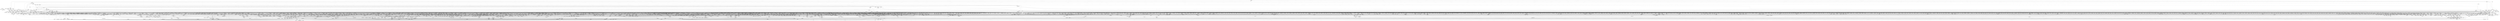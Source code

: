 digraph kerncollapsed {
    "__raw_spin_unlock_irqrestore_21" [color="black"];
    "mutex_trylock" [color="black"];
    "compaction_zonelist_suitable" [color="black"];
    "pcpu_next_md_free_region" [color="black"];
    "__cmpxchg_case_acq_64" [color="black"];
    "posix_cpu_timers_exit_group" [color="black"];
    "_task_util_est" [color="black"];
    "find_task_by_pid_ns" [color="black"];
    "Indirect call101" [color="black"];
    "cpumask_weight" [color="black"];
    "do_raw_spin_lock_117" [color="black"];
    "mas_split_final_node.isra.0" [color="black"];
    "move_queued_task.constprop.0" [color="black"];
    "Indirect call124" [color="black"];
    "__wake_up_sync_key" [color="black"];
    "tty_ldisc_close" [color="black"];
    "flush_tlb_mm" [color="black"];
    "Indirect call38" [color="black"];
    "bump_cpu_timer" [color="black"];
    "xas_next_offset" [color="black"];
    "do_init_timer.constprop.0" [color="black"];
    "dl_rq_of_se" [color="black"];
    "__irq_disable" [color="black"];
    "mas_set_alloc_req" [color="black"];
    "__kern_my_cpu_offset_17" [color="black"];
    "__mnt_drop_write" [color="black"];
    "mas_pop_node" [color="black"];
    "pmd_offset.isra.0" [color="black"];
    "__d_lookup" [color="black"];
    "__raw_spin_lock_irq_7" [color="black"];
    "wakeup_kcompactd" [color="black"];
    "__cmpxchg_case_rel_32" [color="black"];
    "io_put_kbuf" [color="black"];
    "dev_to_swnode" [color="black"];
    "Indirect call217" [color="black"];
    "clear_ti_thread_flag_6" [color="black"];
    "cpumask_next_and" [color="black"];
    "cpu_active" [color="black"];
    "kmap_atomic_1" [color="black"];
    "lookup_mountpoint" [color="black"];
    "clear_siginfo" [color="black"];
    "find_vm_area" [color="black"];
    "__cmpxchg_case_acq_32.constprop.0_1" [color="black"];
    "folio_mapped" [color="black"];
    "_find_first_bit" [color="black"];
    "invalid_migration_vma" [color="black"];
    "__raw_spin_lock_27" [color="black"];
    "io_file_get_flags" [color="black"];
    "prepend" [color="black"];
    "__percpu_add_case_32_7" [color="black"];
    "do_raw_spin_lock_86" [color="black"];
    "pi_state_update_owner" [color="black"];
    "oom_unkillable_task.isra.0" [color="black"];
    "mab_shift_right" [color="black"];
    "arm64_kernel_unmapped_at_el0_4" [color="black"];
    "mnt_want_write" [color="black"];
    "set_task_cpu" [color="black"];
    "xas_init_marks" [color="black"];
    "is_vmalloc_addr" [color="black"];
    "Indirect call71" [color="black"];
    "__msecs_to_jiffies" [color="black"];
    "__xchg_case_mb_64.constprop.0_3" [color="black"];
    "Indirect call32" [color="black"];
    "rcu_segcblist_first_pend_cb" [color="black"];
    "kmalloc_slab" [color="black"];
    "Indirect call9" [color="black"];
    "strchr" [color="black"];
    "__kern_my_cpu_offset_61" [color="black"];
    "Indirect call77" [color="black"];
    "__raw_spin_lock_irqsave_4" [color="black"];
    "percpu_up_read_1" [color="black"];
    "__raw_spin_lock_irq_1" [color="black"];
    "xas_result" [color="black"];
    "__finalize_skb_around" [color="black"];
    "update_sd_lb_stats" [color="black"];
    "drop_links" [color="black"];
    "rb_insert_color" [color="black"];
    "__d_drop" [color="black"];
    "__raw_read_unlock.constprop.0" [color="black"];
    "cpu_online_3" [color="black"];
    "_compound_head_3" [color="black"];
    "irq_disable" [color="black"];
    "do_raw_spin_lock_69" [color="black"];
    "__raw_spin_lock_15" [color="black"];
    "copy_page" [color="black"];
    "Indirect call133" [color="black"];
    "irqd_irq_disabled.isra.0" [color="black"];
    "access_ok_42" [color="black"];
    "__raw_spin_lock_irqsave_39" [color="black"];
    "timer_delete_sync" [color="black"];
    "percpu_ref_get_many" [color="black"];
    "__raw_spin_lock_20" [color="black"];
    "io_cqe_cache_refill" [color="black"];
    "Indirect call26" [color="black"];
    "__percpu_add_case_64.constprop.0_3" [color="black"];
    "Indirect call23" [color="black"];
    "put_filesystem" [color="black"];
    "jiffies_to_msecs" [color="black"];
    "__list_del_entry" [color="black"];
    "prepend_name" [color="black"];
    "Indirect call188" [color="black"];
    "prepend_path" [color="black"];
    "__kern_my_cpu_offset_42" [color="black"];
    "Indirect call56" [color="black"];
    "write_seqlock.constprop.0" [color="black"];
    "__raw_spin_lock_6" [color="black"];
    "zone_reclaimable_pages" [color="black"];
    "test_ti_thread_flag_19" [color="black"];
    "Indirect call139" [color="black"];
    "try_to_take_rt_mutex" [color="black"];
    "compound_order" [color="black"];
    "sched_asym_prefer" [color="black"];
    "arch_local_irq_enable_2" [color="black"];
    "kill_super_notify" [color="black"];
    "audit_tree_lookup" [color="black"];
    "__raw_spin_unlock_irqrestore_5" [color="black"];
    "lru_note_cost" [color="black"];
    "do_raw_spin_lock_18" [color="black"];
    "count_vm_event_1" [color="black"];
    "spin_lock_irqsave_check_contention" [color="black"];
    "mod_zone_state" [color="black"];
    "calc_wheel_index" [color="black"];
    "xattr_resolve_name" [color="black"];
    "Indirect call35" [color="black"];
    "pcpu_chunk_relocate" [color="black"];
    "is_valid_gup_args" [color="black"];
    "pcpu_find_block_fit" [color="black"];
    "Indirect call106" [color="black"];
    "first_zones_zonelist" [color="black"];
    "crng_make_state" [color="black"];
    "update_newidle_cost" [color="black"];
    "pid_nr_ns" [color="black"];
    "page_ref_add_1" [color="black"];
    "fatal_signal_pending_4" [color="black"];
    "rcu_exp_jiffies_till_stall_check" [color="black"];
    "sock_flag_3" [color="black"];
    "__kern_my_cpu_offset_52" [color="black"];
    "strncmp" [color="black"];
    "rcu_stall_is_suppressed" [color="black"];
    "Indirect call104" [color="black"];
    "next_online_pgdat" [color="black"];
    "find_next_bit_29" [color="black"];
    "inode_permission" [color="black"];
    "__cmpxchg_case_acq_32.constprop.0_15" [color="black"];
    "io_poll_mark_cancelled" [color="black"];
    "folio_lruvec_relock_irq.constprop.0" [color="black"];
    "rcu_cblist_dequeue" [color="black"];
    "Indirect call193" [color="black"];
    "kernfs_next_descendant_post" [color="black"];
    "cleanup_group_ids" [color="black"];
    "xas_load" [color="black"];
    "__dl_sub" [color="black"];
    "__kern_my_cpu_offset_16" [color="black"];
    "__task_pid_nr_ns" [color="black"];
    "__raw_spin_lock_32" [color="black"];
    "memzero_explicit" [color="black"];
    "mas_safe_pivot" [color="black"];
    "Indirect call57" [color="black"];
    "io_schedule_prepare" [color="black"];
    "find_next_bit.constprop.0_14" [color="black"];
    "__sw_hweight64" [color="black"];
    "cpuhp_invoke_callback" [color="black"];
    "free_vmap_area_rb_augment_cb_propagate" [color="black"];
    "device_match_devt" [color="black"];
    "exit_task_stack_account" [color="black"];
    "Indirect call191" [color="black"];
    "update_blocked_averages" [color="black"];
    "__try_to_del_timer_sync" [color="black"];
    "futex_hash" [color="black"];
    "skb_tailroom" [color="black"];
    "u64_stats_add_1" [color="black"];
    "lock_mnt_tree" [color="black"];
    "__raw_spin_unlock_irq_11" [color="black"];
    "update_cfs_rq_load_avg.isra.0" [color="black"];
    "tls_preserve_current_state" [color="black"];
    "find_next_bit_3" [color="black"];
    "d_ancestor" [color="black"];
    "security_current_getsecid_subj" [color="black"];
    "read_sanitised_ftr_reg" [color="black"];
    "pcpu_alloc_area" [color="black"];
    "task_call_func" [color="black"];
    "__anon_vma_interval_tree_augment_rotate" [color="black"];
    "get_page" [color="black"];
    "test_and_set_ti_thread_flag_1" [color="black"];
    "do_raw_spin_lock.constprop.0_7" [color="black"];
    "need_mlock_drain" [color="black"];
    "write_sequnlock.constprop.0" [color="black"];
    "__cmpxchg_case_mb_32_4" [color="black"];
    "Indirect call123" [color="black"];
    "pageblock_skip_persistent" [color="black"];
    "__fsnotify_recalc_mask" [color="black"];
    "find_submount" [color="black"];
    "tlb_gather_mmu" [color="black"];
    "__raw_read_lock.constprop.0_1" [color="black"];
    "Indirect call129" [color="black"];
    "strcpy" [color="black"];
    "__cmpwait_case_32_2" [color="black"];
    "netdev_name" [color="black"];
    "update_misfit_status" [color="black"];
    "__mnt_drop_write_file" [color="black"];
    "__raw_spin_lock_irqsave_50" [color="black"];
    "find_mergeable_anon_vma" [color="black"];
    "__raw_spin_unlock_irqrestore_18" [color="black"];
    "cpu_util.constprop.0" [color="black"];
    "Indirect call134" [color="black"];
    "mm_counter_file" [color="black"];
    "copy_to_user_page" [color="black"];
    "csum_partial" [color="black"];
    "tick_get_broadcast_device" [color="black"];
    "__raw_spin_trylock_1" [color="black"];
    "is_rlimit_overlimit" [color="black"];
    "calc_delta_fair" [color="black"];
    "csum_block_add_ext" [color="black"];
    "rcu_segcblist_move_seglen" [color="black"];
    "skb_may_tx_timestamp.part.0" [color="black"];
    "ktime_get_coarse_real_ts64" [color="black"];
    "__posix_timers_find" [color="black"];
    "in_group_p" [color="black"];
    "access_ok_14" [color="black"];
    "get_ucounts_or_wrap" [color="black"];
    "zone_watermark_ok_safe" [color="black"];
    "__raw_spin_lock_24" [color="black"];
    "getname" [color="black"];
    "pcpu_size_to_slot" [color="black"];
    "__kern_my_cpu_offset_70" [color="black"];
    "__irq_startup" [color="black"];
    "system_supports_mte" [color="black"];
    "__raw_spin_lock_irqsave_42" [color="black"];
    "parent_len" [color="black"];
    "capable_wrt_inode_uidgid" [color="black"];
    "__raw_spin_lock_irq_43" [color="black"];
    "__update_load_avg_se" [color="black"];
    "__page_dup_rmap.constprop.0" [color="black"];
    "ldsem_down_read_trylock" [color="black"];
    "dentry_string_cmp" [color="black"];
    "fpsimd_preserve_current_state" [color="black"];
    "pcpu_next_fit_region.constprop.0" [color="black"];
    "Indirect call74" [color="black"];
    "mod_timer" [color="black"];
    "percpu_counter_add" [color="black"];
    "skb_cloned" [color="black"];
    "req_set_fail_3" [color="black"];
    "rcu_segcblist_advance" [color="black"];
    "__wb_writeout_add" [color="black"];
    "io_get_cqe_overflow" [color="black"];
    "__flush_tlb_kernel_pgtable" [color="black"];
    "select_collect2" [color="black"];
    "io_fill_cqe_aux" [color="black"];
    "_get_random_bytes" [color="black"];
    "__raw_spin_unlock_irqrestore_4" [color="black"];
    "task_get_vl" [color="black"];
    "__kern_my_cpu_offset_76" [color="black"];
    "Indirect call81" [color="black"];
    "cpumask_copy_1" [color="black"];
    "__xchg_case_acq_64.isra.0" [color="black"];
    "__raw_spin_lock_irqsave_41" [color="black"];
    "rt_mutex_futex_trylock" [color="black"];
    "percpu_counter_dec" [color="black"];
    "test_ti_thread_flag_7" [color="black"];
    "split_map_pages" [color="black"];
    "is_software_node" [color="black"];
    "list_del_init_3" [color="black"];
    "put_link" [color="black"];
    "Indirect call41" [color="black"];
    "do_raw_spin_lock_56" [color="black"];
    "__kern_my_cpu_offset_25" [color="black"];
    "__percpu_add_case_32_15" [color="black"];
    "__mutex_add_waiter" [color="black"];
    "mode_strip_sgid" [color="black"];
    "inode_lru_list_del" [color="black"];
    "__rt_mutex_slowtrylock" [color="black"];
    "Indirect call102" [color="black"];
    "blake2s_final" [color="black"];
    "__count_vm_events_2" [color="black"];
    "system_supports_tlb_range" [color="black"];
    "flush_dcache_page" [color="black"];
    "touch_atime" [color="black"];
    "__sync_icache_dcache" [color="black"];
    "percpu_ref_put_many.constprop.0" [color="black"];
    "Indirect call201" [color="black"];
    "__bitmap_subset" [color="black"];
    "workingset_test_recent" [color="black"];
    "Indirect call86" [color="black"];
    "Indirect call176" [color="black"];
    "siginfo_layout" [color="black"];
    "d_lru_del" [color="black"];
    "rcu_segcblist_add_len" [color="black"];
    "__raw_spin_lock_irqsave_25" [color="black"];
    "__wake_up_pollfree" [color="black"];
    "xas_not_node" [color="black"];
    "isolation_suitable.isra.0" [color="black"];
    "group_open_release" [color="black"];
    "__rb_insert_augmented" [color="black"];
    "pud_set_huge" [color="black"];
    "Indirect call75" [color="black"];
    "Indirect call55" [color="black"];
    "gup_folio_next" [color="black"];
    "put_unused_fd" [color="black"];
    "__raw_spin_lock_63" [color="black"];
    "_copy_from_iter" [color="black"];
    "mtree_range_walk" [color="black"];
    "_compound_head_2" [color="black"];
    "__cmpxchg_case_64" [color="black"];
    "io_should_retry_thread" [color="black"];
    "i_uid_into_vfsuid" [color="black"];
    "__raw_spin_lock_irqsave.constprop.0_2" [color="black"];
    "io_cancel_task_cb" [color="black"];
    "mas_next_slot" [color="black"];
    "__kern_my_cpu_offset_24" [color="black"];
    "rb_prev" [color="black"];
    "set_tlb_ubc_flush_pending" [color="black"];
    "Indirect call167" [color="black"];
    "allow_direct_reclaim" [color="black"];
    "do_raw_spin_lock_25" [color="black"];
    "__percpu_add_return_case_32_1" [color="black"];
    "update_sctlr_el1" [color="black"];
    "rcu_dynticks_snap" [color="black"];
    "fsuidgid_has_mapping.isra.0" [color="black"];
    "dequeue_task" [color="black"];
    "zone_watermark_fast.constprop.0" [color="black"];
    "shrink_lock_dentry" [color="black"];
    "radix_tree_iter_tag_clear" [color="black"];
    "dl_bw_of" [color="black"];
    "__percpu_add_case_64_4" [color="black"];
    "fpsimd_save_state" [color="black"];
    "update_cached_migrate" [color="black"];
    "Indirect call157" [color="black"];
    "Indirect call13" [color="black"];
    "pm_qos_read_value" [color="black"];
    "kobj_ns_ops" [color="black"];
    "__kern_my_cpu_offset_27" [color="black"];
    "count_vm_event" [color="black"];
    "Indirect call173" [color="black"];
    "set_ptes.constprop.0.isra.0" [color="black"];
    "set_task_reclaim_state" [color="black"];
    "find_next_bit_13" [color="black"];
    "tty_update_time" [color="black"];
    "mm_counter" [color="black"];
    "Indirect call22" [color="black"];
    "mod_zone_page_state" [color="black"];
    "put_cpu_fpsimd_context" [color="black"];
    "__printk_cpu_sync_wait" [color="black"];
    "i_gid_into_vfsgid" [color="black"];
    "find_next_bit.constprop.0_11" [color="black"];
    "find_next_bit.constprop.0_6" [color="black"];
    "do_raw_spin_lock.constprop.0_11" [color="black"];
    "kernel_init_pages" [color="black"];
    "_mix_pool_bytes" [color="black"];
    "rcu_exp_need_qs" [color="black"];
    "__wake_up_bit" [color="black"];
    "__mod_lruvec_state" [color="black"];
    "Indirect call121" [color="black"];
    "Indirect call149" [color="black"];
    "local_bh_disable" [color="black"];
    "futex_top_waiter" [color="black"];
    "find_alive_thread.isra.0" [color="black"];
    "__lookup_mnt" [color="black"];
    "chacha_permute" [color="black"];
    "do_raw_spin_lock_61" [color="black"];
    "tick_get_wakeup_device" [color="black"];
    "current_wq_worker" [color="black"];
    "Indirect call18" [color="black"];
    "desc_make_reusable" [color="black"];
    "filemap_release_folio" [color="black"];
    "Indirect call195" [color="black"];
    "propagate_mnt" [color="black"];
    "access_ok_2" [color="black"];
    "vfs_prepare_mode" [color="black"];
    "do_raw_spin_lock_36" [color="black"];
    "__wake_q_add" [color="black"];
    "lru_lazyfree_fn" [color="black"];
    "membarrier_update_current_mm" [color="black"];
    "clear_buddies.isra.0" [color="black"];
    "irqd_set.isra.0_1" [color="black"];
    "__dev_pm_qos_resume_latency" [color="black"];
    "rwsem_set_reader_owned" [color="black"];
    "Indirect call207" [color="black"];
    "done_path_create" [color="black"];
    "folio_mark_dirty" [color="black"];
    "test_and_set_bit_lock.constprop.0" [color="black"];
    "do_raw_spin_lock_63" [color="black"];
    "Indirect call210" [color="black"];
    "update_load_avg" [color="black"];
    "device_links_read_unlock" [color="black"];
    "lockref_mark_dead" [color="black"];
    "find_next_bit.constprop.0_21" [color="black"];
    "get_task_mm" [color="black"];
    "Indirect call120" [color="black"];
    "wb_io_lists_populated" [color="black"];
    "set_kpti_asid_bits" [color="black"];
    "mm_set_has_pinned_flag" [color="black"];
    "memblock_search" [color="black"];
    "page_ref_dec_and_test_1" [color="black"];
    "Indirect call143" [color="black"];
    "fsnotify_handle_inode_event.isra.0" [color="black"];
    "audit_mark_compare" [color="black"];
    "kick_process" [color="black"];
    "__wait_on_bit" [color="black"];
    "Indirect call216" [color="black"];
    "__cmpxchg_case_mb_64_6" [color="black"];
    "task_ppid_nr" [color="black"];
    "__raw_spin_lock_19" [color="black"];
    "arch_local_irq_restore_1" [color="black"];
    "tty_name" [color="black"];
    "do_raw_spin_lock_11" [color="black"];
    "__mod_timer" [color="black"];
    "path_is_under" [color="black"];
    "__bitmap_and" [color="black"];
    "set_pfnblock_flags_mask" [color="black"];
    "__raw_spin_lock_irq_32" [color="black"];
    "arch_irq_work_raise" [color="black"];
    "mas_data_end" [color="black"];
    "d_instantiate" [color="black"];
    "do_raw_spin_lock_47" [color="black"];
    "__raw_spin_unlock_irq_20" [color="black"];
    "__irq_domain_deactivate_irq" [color="black"];
    "__raw_spin_lock_52" [color="black"];
    "do_raw_spin_lock_33" [color="black"];
    "__cmpwait_case_32_3" [color="black"];
    "__raw_spin_lock_16" [color="black"];
    "can_set_direct_map" [color="black"];
    "req_set_fail" [color="black"];
    "__disable_irq" [color="black"];
    "__raw_spin_lock_irqsave.constprop.0_1" [color="black"];
    "anon_vma_interval_tree_pre_update_vma" [color="black"];
    "kobj_child_ns_ops" [color="black"];
    "mnt_set_mountpoint" [color="black"];
    "folio_size" [color="black"];
    "page_ref_inc_6" [color="black"];
    "retain_dentry" [color="black"];
    "dev_bus_name" [color="black"];
    "__kern_my_cpu_offset_36" [color="black"];
    "is_current_pgrp_orphaned" [color="black"];
    "cpumask_empty_3" [color="black"];
    "rb_first" [color="black"];
    "task_rq_lock" [color="black"];
    "__percpu_add_case_64.constprop.0" [color="black"];
    "Indirect call168" [color="black"];
    "simple_xattr_space" [color="black"];
    "bit_waitqueue" [color="black"];
    "__raw_spin_lock_irqsave.constprop.0_3" [color="black"];
    "page_mapping" [color="black"];
    "in_group_or_capable" [color="black"];
    "__skb_fill_page_desc" [color="black"];
    "d_walk" [color="black"];
    "mapping_allow_writable" [color="black"];
    "Indirect call203" [color="black"];
    "tlb_gather_mmu_fullmm" [color="black"];
    "init_multi_vma_prep" [color="black"];
    "desc_read" [color="black"];
    "__mutex_remove_waiter" [color="black"];
    "mapping_unmap_writable" [color="black"];
    "printk_parse_prefix" [color="black"];
    "__raw_spin_lock_42" [color="black"];
    "prb_commit" [color="black"];
    "__count_vm_events" [color="black"];
    "no_blink" [color="black"];
    "task_work_cancel_match" [color="black"];
    "rcu_seq_start" [color="black"];
    "__raw_spin_lock_irq_19" [color="black"];
    "__kern_my_cpu_offset_37" [color="black"];
    "fasync_insert_entry" [color="black"];
    "extract_entropy.constprop.0" [color="black"];
    "do_raw_spin_lock_3" [color="black"];
    "blake2s_compress" [color="black"];
    "dev_nit_active" [color="black"];
    "steal_suitable_fallback" [color="black"];
    "__bitmap_clear" [color="black"];
    "wants_signal" [color="black"];
    "xas_set_mark" [color="black"];
    "Indirect call131" [color="black"];
    "pcpu_chunk_refresh_hint" [color="black"];
    "Indirect call130" [color="black"];
    "mutex_spin_on_owner" [color="black"];
    "qdisc_run_begin" [color="black"];
    "Indirect call169" [color="black"];
    "rpm_check_suspend_allowed" [color="black"];
    "signal_pending_state_1" [color="black"];
    "attach_recursive_mnt" [color="black"];
    "console_trylock" [color="black"];
    "current_is_kswapd" [color="black"];
    "Indirect call19" [color="black"];
    "zone_page_state_add" [color="black"];
    "arch_local_irq_restore_3" [color="black"];
    "__remove_shared_vm_struct.constprop.0" [color="black"];
    "__audit_uring_entry" [color="black"];
    "jiffies_to_usecs" [color="black"];
    "Indirect call98" [color="black"];
    "unreserve_highatomic_pageblock" [color="black"];
    "do_raw_spin_lock_12" [color="black"];
    "post_alloc_hook" [color="black"];
    "propagate_mount_unlock" [color="black"];
    "__raw_spin_unlock_irq_4" [color="black"];
    "__percpu_add_case_32_21" [color="black"];
    "mas_set_height" [color="black"];
    "number" [color="black"];
    "raw_spin_rq_lock" [color="black"];
    "try_grab_page" [color="black"];
    "__wake_up_locked_key_bookmark" [color="black"];
    "Indirect call177" [color="black"];
    "__balance_callbacks" [color="black"];
    "idr_for_each" [color="black"];
    "arm_timer" [color="black"];
    "__kern_my_cpu_offset_4" [color="black"];
    "nd_alloc_stack" [color="black"];
    "set_next_task" [color="black"];
    "Indirect call155" [color="black"];
    "__raw_spin_unlock_irqrestore_31" [color="black"];
    "workingset_eviction" [color="black"];
    "pfn_valid_2" [color="black"];
    "pm_runtime_deactivate_timer" [color="black"];
    "__cmpxchg_case_acq_32.constprop.0_2" [color="black"];
    "rcu_advance_cbs" [color="black"];
    "__io_put_kbuf" [color="black"];
    "dget" [color="black"];
    "__percpu_down_write_trylock" [color="black"];
    "clear_bit_unlock.constprop.0" [color="black"];
    "find_next_bit_15" [color="black"];
    "test_tsk_need_resched" [color="black"];
    "xa_find" [color="black"];
    "__dev_fwnode" [color="black"];
    "prb_reserve" [color="black"];
    "mast_ascend" [color="black"];
    "__percpu_add_case_64_1" [color="black"];
    "do_raw_spin_lock_1" [color="black"];
    "__update_gt_cputime" [color="black"];
    "dcache_clean_pou" [color="black"];
    "skip_atoi" [color="black"];
    "lookup_fast" [color="black"];
    "set_load_weight" [color="black"];
    "list_del_init_8" [color="black"];
    "__kmem_obj_info" [color="black"];
    "rt_mutex_slowtrylock" [color="black"];
    "__raw_spin_lock.constprop.0_1" [color="black"];
    "tag_clear" [color="black"];
    "rcu_segcblist_enqueue" [color="black"];
    "__raw_spin_lock_irq.constprop.0_1" [color="black"];
    "sk_leave_memory_pressure" [color="black"];
    "Indirect call226" [color="black"];
    "cpu_online_2" [color="black"];
    "unlock_mount_hash" [color="black"];
    "check_mnt.isra.0" [color="black"];
    "vma_interval_tree_augment_rotate" [color="black"];
    "__cmpxchg_case_acq_32.constprop.0_6" [color="black"];
    "__legitimize_mnt" [color="black"];
    "task_participate_group_stop" [color="black"];
    "Indirect call170" [color="black"];
    "lockref_put_return" [color="black"];
    "irq_chip_retrigger_hierarchy" [color="black"];
    "tlb_flush_mmu_tlbonly" [color="black"];
    "____do_softirq" [color="black"];
    "do_raw_spin_lock_83" [color="black"];
    "mas_parent_type" [color="black"];
    "rcu_seq_end_1" [color="black"];
    "__kern_my_cpu_offset_80" [color="black"];
    "Indirect call182" [color="black"];
    "do_raw_spin_lock_73" [color="black"];
    "__raw_read_unlock.constprop.0_2" [color="black"];
    "__raw_spin_unlock_irqrestore_17" [color="black"];
    "rb_insert_color_cached" [color="black"];
    "noop_dirty_folio" [color="black"];
    "__wake_up_common_lock" [color="black"];
    "count_vm_event_2" [color="black"];
    "page_ref_inc_3" [color="black"];
    "mte_dead_leaves.constprop.0" [color="black"];
    "arch_teardown_dma_ops" [color="black"];
    "override_creds" [color="black"];
    "mutex_is_locked" [color="black"];
    "__raw_spin_lock.constprop.0" [color="black"];
    "__raw_spin_lock_irqsave_11" [color="black"];
    "Indirect call111" [color="black"];
    "Indirect call163" [color="black"];
    "__xchg_case_mb_64.constprop.0_2" [color="black"];
    "arch_local_irq_save" [color="black"];
    "__printk_safe_enter" [color="black"];
    "task_pid_vnr" [color="black"];
    "__kern_my_cpu_offset_91" [color="black"];
    "__raw_spin_unlock_irqrestore_14" [color="black"];
    "__lock_parent" [color="black"];
    "Indirect call43" [color="black"];
    "__update_load_avg_cfs_rq" [color="black"];
    "llist_add_batch" [color="black"];
    "commit_tree" [color="black"];
    "ma_slots" [color="black"];
    "find_next_bit.constprop.0_5" [color="black"];
    "__bitmap_intersects" [color="black"];
    "do_raw_spin_lock_42" [color="black"];
    "sane_fdtable_size" [color="black"];
    "Indirect call93" [color="black"];
    "page_ref_inc_2" [color="black"];
    "complete_walk" [color="black"];
    "bsearch" [color="black"];
    "mte_destroy_descend.constprop.0" [color="black"];
    "Indirect call160" [color="black"];
    "mas_leaf_max_gap" [color="black"];
    "skb_headers_offset_update" [color="black"];
    "group_balance_cpu" [color="black"];
    "mas_update_gap" [color="black"];
    "mab_mas_cp" [color="black"];
    "do_raw_spin_lock_24" [color="black"];
    "__raw_spin_unlock_irqrestore_33" [color="black"];
    "__ptrace_link" [color="black"];
    "Indirect call89" [color="black"];
    "__raw_spin_unlock_irq_17" [color="black"];
    "workingset_refault" [color="black"];
    "task_curr" [color="black"];
    "__reset_isolation_pfn" [color="black"];
    "__kern_my_cpu_offset_35" [color="black"];
    "__cmpxchg_case_acq_32.constprop.0_13" [color="black"];
    "kmsg_dump" [color="black"];
    "cpumask_any_distribute" [color="black"];
    "mod_node_state" [color="black"];
    "vfs_mkdir" [color="black"];
    "__enqueue_entity" [color="black"];
    "check_preempt_curr" [color="black"];
    "tick_get_device" [color="black"];
    "call_on_irq_stack" [color="black"];
    "read_seqbegin_or_lock" [color="black"];
    "hlist_del_init_4" [color="black"];
    "unlock_page" [color="black"];
    "task_sched_runtime" [color="black"];
    "queued_read_unlock.constprop.0_2" [color="black"];
    "Indirect call110" [color="black"];
    "__kern_my_cpu_offset_2" [color="black"];
    "mode_strip_umask.isra.0" [color="black"];
    "__raw_spin_unlock_irqrestore.constprop.0_2" [color="black"];
    "Indirect call24" [color="black"];
    "no_page_table" [color="black"];
    "invalid_mkclean_vma" [color="black"];
    "__xchg_case_64.constprop.0" [color="black"];
    "space_used" [color="black"];
    "__page_set_anon_rmap" [color="black"];
    "desc_make_final" [color="black"];
    "__raw_spin_lock_irq_18" [color="black"];
    "ma_dead_node" [color="black"];
    "node_tag_clear" [color="black"];
    "global_dirtyable_memory" [color="black"];
    "__cmpxchg_case_acq_32.constprop.0_20" [color="black"];
    "pud_clear_huge" [color="black"];
    "Indirect call186" [color="black"];
    "xas_start" [color="black"];
    "arch_smp_send_reschedule" [color="black"];
    "d_find_any_alias" [color="black"];
    "__d_instantiate" [color="black"];
    "getname_flags" [color="black"];
    "pte_to_swp_entry_2" [color="black"];
    "__cmpxchg_case_8" [color="black"];
    "__cmpxchg_case_acq_32.constprop.0_4" [color="black"];
    "__get_task_comm" [color="black"];
    "Indirect call118" [color="black"];
    "__raw_spin_lock_irq_5" [color="black"];
    "prepare_to_wait_exclusive" [color="black"];
    "__d_lookup_rcu" [color="black"];
    "skb_queue_tail" [color="black"];
    "kernfs_release_file.part.0.isra.0" [color="black"];
    "skb_checksum" [color="black"];
    "lookup_mnt" [color="black"];
    "__irq_work_queue_local" [color="black"];
    "purge_fragmented_block" [color="black"];
    "workingset_age_nonresident" [color="black"];
    "vma_interval_tree_augment_propagate" [color="black"];
    "Indirect call49" [color="black"];
    "clear_ti_thread_flag_8" [color="black"];
    "console_is_usable" [color="black"];
    "queued_read_lock_slowpath" [color="black"];
    "memblock_is_map_memory" [color="black"];
    "Indirect call97" [color="black"];
    "__raw_spin_lock_irq_26" [color="black"];
    "cpumask_weight.constprop.0_5" [color="black"];
    "ktime_add_safe" [color="black"];
    "lru_deactivate_fn" [color="black"];
    "online_section_nr" [color="black"];
    "do_raw_spin_lock_72" [color="black"];
    "__raw_spin_lock_31" [color="black"];
    "__legitimize_path" [color="black"];
    "Indirect call8" [color="black"];
    "vma_is_secretmem" [color="black"];
    "__audit_inode_child" [color="black"];
    "mas_next_range" [color="black"];
    "dev_xmit_recursion_inc" [color="black"];
    "__kern_my_cpu_offset_19" [color="black"];
    "io_wq_cancel_pending_work" [color="black"];
    "mmget" [color="black"];
    "__preempt_count_sub" [color="black"];
    "vma_needs_dirty_tracking" [color="black"];
    "Indirect call230" [color="black"];
    "blake2s.constprop.0" [color="black"];
    "cpudl_heapify_up" [color="black"];
    "min_deadline_cb_propagate" [color="black"];
    "do_kernel_restart" [color="black"];
    "folio_mapped_3" [color="black"];
    "console_srcu_read_lock" [color="black"];
    "Indirect call51" [color="black"];
    "this_cpu_has_cap" [color="black"];
    "set_root_1" [color="black"];
    "pid_task" [color="black"];
    "make_vfsgid" [color="black"];
    "set_tsk_need_resched" [color="black"];
    "first_online_pgdat" [color="black"];
    "mast_spanning_rebalance.isra.0" [color="black"];
    "__raw_spin_lock_irqsave_17" [color="black"];
    "cpumask_intersects.constprop.0_1" [color="black"];
    "pagetable_pte_dtor" [color="black"];
    "update_group_capacity" [color="black"];
    "do_raw_spin_lock_16" [color="black"];
    "__kern_my_cpu_offset_28" [color="black"];
    "__delay" [color="black"];
    "find_next_bit_18" [color="black"];
    "cpupri_set" [color="black"];
    "io_put_kbuf_comp.isra.0" [color="black"];
    "do_raw_spin_lock_31" [color="black"];
    "radix_tree_next_chunk" [color="black"];
    "Indirect call82" [color="black"];
    "__pm_relax" [color="black"];
    "__set_task_comm" [color="black"];
    "auditd_test_task" [color="black"];
    "ptep_set_access_flags" [color="black"];
    "lock_mount_hash" [color="black"];
    "freezing_slow_path" [color="black"];
    "irq_work_claim" [color="black"];
    "xas_find" [color="black"];
    "__ksize" [color="black"];
    "__percpu_counter_sum" [color="black"];
    "__raw_spin_unlock_irqrestore_10" [color="black"];
    "vma_interval_tree_insert_after" [color="black"];
    "Indirect call39" [color="black"];
    "synchronize_rcu.part.0" [color="black"];
    "flush_dcache_folio" [color="black"];
    "Indirect call83" [color="black"];
    "signal_set_stop_flags" [color="black"];
    "page_move_anon_rmap" [color="black"];
    "__raw_spin_unlock_irq_21" [color="black"];
    "__const_udelay" [color="black"];
    "__raw_spin_unlock_irq_18" [color="black"];
    "__raw_spin_lock_irqsave_3" [color="black"];
    "__wake_up_locked_key" [color="black"];
    "klist_node_attached" [color="black"];
    "do_raw_spin_lock_116" [color="black"];
    "pwq_activate_inactive_work" [color="black"];
    "__zone_watermark_ok" [color="black"];
    "__udelay" [color="black"];
    "decay_load" [color="black"];
    "mas_leaf_set_meta" [color="black"];
    "folio_nr_pages" [color="black"];
    "mm_trace_rss_stat" [color="black"];
    "sched_clock" [color="black"];
    "lockref_get_not_zero" [color="black"];
    "io_wq_worker_running" [color="black"];
    "kernfs_root" [color="black"];
    "__var_waitqueue" [color="black"];
    "Indirect call142" [color="black"];
    "__raw_spin_trylock" [color="black"];
    "mas_next_sibling" [color="black"];
    "__folio_cancel_dirty" [color="black"];
    "__percpu_add_case_32_2" [color="black"];
    "__disable_irq_nosync" [color="black"];
    "arch_local_irq_save_2" [color="black"];
    "xa_find_after" [color="black"];
    "mas_wr_store_setup" [color="black"];
    "d_alloc_parallel" [color="black"];
    "pfn_is_map_memory" [color="black"];
    "wake_up_klogd" [color="black"];
    "update_curr" [color="black"];
    "__raw_spin_lock_41" [color="black"];
    "pick_next_task_idle" [color="black"];
    "vma_last_pgoff" [color="black"];
    "__io_acct_run_queue" [color="black"];
    "system_supports_generic_auth" [color="black"];
    "update_rt_rq_load_avg" [color="black"];
    "__raise_softirq_irqoff" [color="black"];
    "tk_clock_read" [color="black"];
    "plist_del" [color="black"];
    "Indirect call0" [color="black"];
    "do_raw_spin_lock_80" [color="black"];
    "should_zap_page" [color="black"];
    "kmalloc_size_roundup" [color="black"];
    "qdisc_qstats_cpu_qlen_dec" [color="black"];
    "get_cred" [color="black"];
    "Indirect call179" [color="black"];
    "data_push_tail" [color="black"];
    "reusable_anon_vma" [color="black"];
    "do_csum" [color="black"];
    "Indirect call108" [color="black"];
    "__kern_my_cpu_offset_49" [color="black"];
    "__cmpxchg_case_acq_32.constprop.0_17" [color="black"];
    "__remove_inode_hash" [color="black"];
    "sock_flag_1" [color="black"];
    "drain_pages" [color="black"];
    "audit_inode_child" [color="black"];
    "Indirect call190" [color="black"];
    "list_del_2" [color="black"];
    "__skb_set_length_1" [color="black"];
    "__hrtimer_next_event_base.constprop.0" [color="black"];
    "Indirect call183" [color="black"];
    "arch_stack_walk" [color="black"];
    "zone_page_state_snapshot" [color="black"];
    "set_pud" [color="black"];
    "ttwu_queue_wakelist" [color="black"];
    "detach_if_pending" [color="black"];
    "__dl_add" [color="black"];
    "system_supports_mte_1" [color="black"];
    "__to_kthread" [color="black"];
    "cpu_online" [color="black"];
    "folio_total_mapcount" [color="black"];
    "find_vmap_area" [color="black"];
    "data_check_size" [color="black"];
    "lock_parent" [color="black"];
    "tlb_flush_mmu_tlbonly_1" [color="black"];
    "skb_tailroom_1" [color="black"];
    "cpumask_subset" [color="black"];
    "smp_call_function" [color="black"];
    "get_file" [color="black"];
    "kmem_valid_obj" [color="black"];
    "__attach_to_pi_owner" [color="black"];
    "Indirect call115" [color="black"];
    "copy_highpage" [color="black"];
    "propagation_next" [color="black"];
    "folio_nr_pages_1" [color="black"];
    "dl_set_overload.part.0" [color="black"];
    "rwsem_read_trylock" [color="black"];
    "__kern_my_cpu_offset_77" [color="black"];
    "__raw_spin_lock_49" [color="black"];
    "arch_local_irq_save_3" [color="black"];
    "try_to_unmap_flush_dirty" [color="black"];
    "Indirect call151" [color="black"];
    "page_ref_inc" [color="black"];
    "vm_unacct_memory_1" [color="black"];
    "arch_tlbbatch_should_defer.constprop.0" [color="black"];
    "mas_safe_min" [color="black"];
    "__accumulate_pelt_segments" [color="black"];
    "Indirect call96" [color="black"];
    "__isolate_free_page" [color="black"];
    "__list_del_entry_2" [color="black"];
    "rcu_seq_set_state" [color="black"];
    "__kern_my_cpu_offset_78" [color="black"];
    "radix_tree_lookup" [color="black"];
    "__do_once_start" [color="black"];
    "do_raw_spin_lock_46" [color="black"];
    "__d_lookup_unhash_wake" [color="black"];
    "nsec_to_clock_t" [color="black"];
    "wake_up_bit" [color="black"];
    "__raw_spin_lock_34" [color="black"];
    "_raw_spin_rq_lock_irqsave" [color="black"];
    "cpu_switch_to" [color="black"];
    "sk_error_report" [color="black"];
    "compact_lock_irqsave" [color="black"];
    "pte_mkdirty" [color="black"];
    "__skb_zcopy_downgrade_managed" [color="black"];
    "do_raw_spin_lock.constprop.0_3" [color="black"];
    "fprop_fraction_percpu" [color="black"];
    "d_flags_for_inode" [color="black"];
    "cpu_online_1" [color="black"];
    "strncpy_from_user" [color="black"];
    "rb_next" [color="black"];
    "dev_xmit_recursion_dec" [color="black"];
    "Indirect call67" [color="black"];
    "dput_to_list" [color="black"];
    "set_cpu_online" [color="black"];
    "__kern_my_cpu_offset_47" [color="black"];
    "graft_tree" [color="black"];
    "percpu_down_read_1" [color="black"];
    "d_shrink_add" [color="black"];
    "percpu_counter_add_batch" [color="black"];
    "io_acct_cancel_pending_work" [color="black"];
    "find_first_bit_6" [color="black"];
    "__dl_clear_params" [color="black"];
    "arch_get_random_seed_longs" [color="black"];
    "access_ok_16" [color="black"];
    "cpumask_and" [color="black"];
    "get_task_exe_file" [color="black"];
    "fpsimd_thread_switch" [color="black"];
    "io_run_local_work_continue" [color="black"];
    "__kern_my_cpu_offset_62" [color="black"];
    "folio_anon_vma" [color="black"];
    "do_raw_spin_lock_64" [color="black"];
    "folio_trylock_4" [color="black"];
    "mab_calc_split" [color="black"];
    "__raw_spin_lock_irq_11" [color="black"];
    "security_inode_mkdir" [color="black"];
    "mte_update_gcr_excl.isra.0" [color="black"];
    "set_pageblock_migratetype" [color="black"];
    "rcu_seq_end" [color="black"];
    "Indirect call189" [color="black"];
    "d_same_name" [color="black"];
    "clear_inode" [color="black"];
    "task_clear_jobctl_pending" [color="black"];
    "Indirect call4" [color="black"];
    "io_cancel_cb" [color="black"];
    "pm_runtime_autosuspend_expiration" [color="black"];
    "groups_search" [color="black"];
    "kernfs_get" [color="black"];
    "tsk_fork_get_node" [color="black"];
    "Indirect call137" [color="black"];
    "sve_state_size" [color="black"];
    "__cmpxchg_case_mb_64" [color="black"];
    "Indirect call3" [color="black"];
    "__raw_spin_lock_14" [color="black"];
    "arm_smccc_1_1_get_conduit" [color="black"];
    "Indirect call44" [color="black"];
    "test_ti_thread_flag_11" [color="black"];
    "__prepare_to_swait" [color="black"];
    "page_ref_add" [color="black"];
    "account_pipe_buffers" [color="black"];
    "sync_exp_work_done" [color="black"];
    "Indirect call153" [color="black"];
    "do_raw_spin_lock_67" [color="black"];
    "virt_to_folio" [color="black"];
    "security_release_secctx" [color="black"];
    "vm_commit_limit" [color="black"];
    "list_del_init_2" [color="black"];
    "page_ref_dec_and_test_2" [color="black"];
    "__raw_spin_unlock_irqrestore.constprop.0_1" [color="black"];
    "folio_evictable" [color="black"];
    "do_raw_spin_lock_8" [color="black"];
    "avg_vruntime" [color="black"];
    "remove_wait_queue" [color="black"];
    "dl_bw_cpus" [color="black"];
    "queued_read_lock.constprop.0" [color="black"];
    "Indirect call107" [color="black"];
    "cpumask_first" [color="black"];
    "__raw_spin_lock_43" [color="black"];
    "strcspn" [color="black"];
    "prb_final_commit" [color="black"];
    "__fsnotify_update_child_dentry_flags" [color="black"];
    "stackinfo_on_stack" [color="black"];
    "grow_tree_refs" [color="black"];
    "vm_stat_account" [color="black"];
    "__raw_spin_lock_irq_3" [color="black"];
    "rcu_seq_start_1" [color="black"];
    "mas_max_gap" [color="black"];
    "__cmpxchg_case_acq_64_1" [color="black"];
    "wb_io_lists_depopulated" [color="black"];
    "update_pm_runtime_accounting" [color="black"];
    "mas_pause" [color="black"];
    "rcu_is_watching" [color="black"];
    "try_check_zero" [color="black"];
    "__raw_spin_lock_irqsave_1" [color="black"];
    "__note_gp_changes" [color="black"];
    "set_area_direct_map" [color="black"];
    "__raw_write_unlock_irq_4" [color="black"];
    "__raw_spin_lock_irqsave_21" [color="black"];
    "__kern_my_cpu_offset_21" [color="black"];
    "tty_driver_name" [color="black"];
    "Indirect call99" [color="black"];
    "__raw_spin_unlock_irq_25" [color="black"];
    "need_active_balance" [color="black"];
    "dev_pm_disable_wake_irq_check" [color="black"];
    "io_poll_add_hash" [color="black"];
    "Indirect call161" [color="black"];
    "sync_rcu_exp_done_unlocked" [color="black"];
    "pcpu_block_update" [color="black"];
    "Indirect call229" [color="black"];
    "sched_clock_noinstr" [color="black"];
    "_compound_head_1" [color="black"];
    "memchr" [color="black"];
    "lock_hrtimer_base" [color="black"];
    "generic_exec_single" [color="black"];
    "int_sqrt" [color="black"];
    "do_delayed_call" [color="black"];
    "sme_save_state" [color="black"];
    "__free_one_page" [color="black"];
    "__raw_spin_lock_bh.constprop.0_5" [color="black"];
    "Indirect call181" [color="black"];
    "atime_needs_update" [color="black"];
    "add_device_randomness" [color="black"];
    "extfrag_for_order" [color="black"];
    "cpudl_heapify" [color="black"];
    "class_raw_spinlock_irqsave_destructor" [color="black"];
    "inode_to_bdi" [color="black"];
    "__srcu_read_lock" [color="black"];
    "_atomic_dec_and_lock" [color="black"];
    "__flush_tlb_page_nosync" [color="black"];
    "__skb_dequeue_3" [color="black"];
    "xa_load" [color="black"];
    "queued_write_lock_slowpath" [color="black"];
    "do_raw_spin_lock_15" [color="black"];
    "find_next_zero_bit_2" [color="black"];
    "task_sigpending_2" [color="black"];
    "Indirect call88" [color="black"];
    "xas_next_entry" [color="black"];
    "virt_to_slab" [color="black"];
    "update_min_vruntime" [color="black"];
    "put_dec_trunc8" [color="black"];
    "atomic_notifier_call_chain" [color="black"];
    "__raw_spin_lock_54" [color="black"];
    "legitimize_links" [color="black"];
    "post_ttbr_update_workaround" [color="black"];
    "pvm_determine_end_from_reverse" [color="black"];
    "Indirect call62" [color="black"];
    "io_is_timeout_noseq" [color="black"];
    "sched_clock_cpu" [color="black"];
    "irq_domain_activate_irq" [color="black"];
    "mte_zero_clear_page_tags" [color="black"];
    "arch_local_irq_save_4" [color="black"];
    "mas_mab_cp" [color="black"];
    "pcpu_unit_page_offset" [color="black"];
    "Indirect call192" [color="black"];
    "rcu_gpnum_ovf" [color="black"];
    "__integrity_iint_find" [color="black"];
    "__raw_spin_unlock_irqrestore_32" [color="black"];
    "d_hash" [color="black"];
    "__percpu_add_case_32_8" [color="black"];
    "smp_call_function_many_cond" [color="black"];
    "Indirect call92" [color="black"];
    "__skb_set_length" [color="black"];
    "__set_open_fd" [color="black"];
    "__kern_my_cpu_offset_134" [color="black"];
    "d_path" [color="black"];
    "list_del_3" [color="black"];
    "wb_has_dirty_io" [color="black"];
    "__cmpxchg_case_acq_32_3" [color="black"];
    "mnt_dec_writers" [color="black"];
    "efi_reboot" [color="black"];
    "strscpy_pad" [color="black"];
    "mas_store_b_node" [color="black"];
    "add_nr_running" [color="black"];
    "__printk_cpu_sync_put" [color="black"];
    "__bitmap_weight" [color="black"];
    "free_unref_page_commit" [color="black"];
    "tty_termios_input_baud_rate" [color="black"];
    "ihold" [color="black"];
    "__next_zones_zonelist" [color="black"];
    "security_capable" [color="black"];
    "rcu_segcblist_inc_len" [color="black"];
    "__skb_header_pointer" [color="black"];
    "maybe_mkwrite.isra.0" [color="black"];
    "__cmpxchg_case_rel_64" [color="black"];
    "skb_zcopy" [color="black"];
    "kthread_probe_data" [color="black"];
    "allow_write_access" [color="black"];
    "__fprop_add_percpu_max" [color="black"];
    "__raw_spin_lock_28" [color="black"];
    "fsnotify_detach_connector_from_object" [color="black"];
    "mas_prev_setup.constprop.0" [color="black"];
    "__iget" [color="black"];
    "__raw_spin_lock_irqsave_23" [color="black"];
    "signalfd_cleanup" [color="black"];
    "__percpu_add_case_32_20" [color="black"];
    "__raw_spin_trylock_3" [color="black"];
    "down_trylock" [color="black"];
    "__io_put_kbuf_list" [color="black"];
    "signal_pending_11" [color="black"];
    "hrtimer_try_to_cancel" [color="black"];
    "xa_err" [color="black"];
    "cpudl_set" [color="black"];
    "hrtimer_cancel" [color="black"];
    "sk_memory_allocated_sub" [color="black"];
    "Indirect call175" [color="black"];
    "Indirect call21" [color="black"];
    "qdisc_maybe_clear_missed" [color="black"];
    "__skb_flow_get_ports" [color="black"];
    "attach_task" [color="black"];
    "wake_up_var" [color="black"];
    "timerqueue_iterate_next" [color="black"];
    "mas_push_data" [color="black"];
    "wb_stat_mod" [color="black"];
    "first_zones_zonelist_1" [color="black"];
    "Indirect call46" [color="black"];
    "load_unaligned_zeropad_1" [color="black"];
    "__set_close_on_exec.isra.0" [color="black"];
    "folio_account_cleaned" [color="black"];
    "hlist_del_init_2" [color="black"];
    "load_unaligned_zeropad" [color="black"];
    "defer_console_output" [color="black"];
    "check_cb_ovld_locked" [color="black"];
    "Indirect call224" [color="black"];
    "do_raw_spin_lock.constprop.0_10" [color="black"];
    "rcu_seq_snap" [color="black"];
    "raw_spin_rq_unlock_irqrestore" [color="black"];
    "__cmpxchg_case_mb_64_2" [color="black"];
    "ktime_get_real_ts64" [color="black"];
    "__tlb_reset_range" [color="black"];
    "generic_permission" [color="black"];
    "__raw_spin_lock_irq_21" [color="black"];
    "add_timer_on" [color="black"];
    "Indirect call152" [color="black"];
    "list_del_init_7" [color="black"];
    "invent_group_ids" [color="black"];
    "panic_smp_self_stop" [color="black"];
    "clear_ti_thread_flag_1" [color="black"];
    "do_raw_spin_lock_26" [color="black"];
    "__kern_my_cpu_offset_38" [color="black"];
    "security_inode_follow_link" [color="black"];
    "do_raw_spin_lock_14" [color="black"];
    "Indirect call198" [color="black"];
    "__kern_my_cpu_offset_6" [color="black"];
    "skb_header_cloned" [color="black"];
    "dl_task_is_earliest_deadline" [color="black"];
    "cpu_do_switch_mm" [color="black"];
    "get_sd_balance_interval" [color="black"];
    "IS_ERR_OR_NULL_3" [color="black"];
    "timer_reduce" [color="black"];
    "audit_copy_inode" [color="black"];
    "__raw_spin_lock_irqsave_19" [color="black"];
    "virt_to_head_page.isra.0" [color="black"];
    "__finish_swait" [color="black"];
    "Indirect call15" [color="black"];
    "get_random_bytes" [color="black"];
    "io_wq_hash_work" [color="black"];
    "Indirect call136" [color="black"];
    "find_next_bit.constprop.0_7" [color="black"];
    "tk_xtime.constprop.0" [color="black"];
    "__raw_spin_unlock_irqrestore_1" [color="black"];
    "pcpu_free_area.isra.0" [color="black"];
    "io_run_cancel" [color="black"];
    "rb_erase_cached.isra.0" [color="black"];
    "dec_rlimit_ucounts" [color="black"];
    "__mod_node_page_state" [color="black"];
    "Indirect call184" [color="black"];
    "capacity_of" [color="black"];
    "_find_next_bit" [color="black"];
    "fpsimd_save" [color="black"];
    "inode_maybe_inc_iversion" [color="black"];
    "mas_walk" [color="black"];
    "find_next_bit_8" [color="black"];
    "rb_erase" [color="black"];
    "d_lookup" [color="black"];
    "__raw_spin_unlock_irq_3" [color="black"];
    "data_alloc" [color="black"];
    "__raw_read_lock_irqsave.constprop.0_1" [color="black"];
    "do_raw_spin_lock_32" [color="black"];
    "Indirect call147" [color="black"];
    "count_vm_events_1" [color="black"];
    "idle_cpu" [color="black"];
    "skb_tailroom_2" [color="black"];
    "__anon_vma_interval_tree_augment_propagate" [color="black"];
    "vfsgid_in_group_p" [color="black"];
    "__cmpxchg_case_64.isra.0" [color="black"];
    "tick_get_broadcast_mask" [color="black"];
    "__audit_reusename" [color="black"];
    "Indirect call199" [color="black"];
    "audit_compare_dname_path" [color="black"];
    "__raw_spin_lock_irq_20" [color="black"];
    "Indirect call138" [color="black"];
    "mas_next_setup.constprop.0" [color="black"];
    "__raw_spin_lock_irqsave_52" [color="black"];
    "get_file.isra.0" [color="black"];
    "osq_unlock" [color="black"];
    "do_raw_spin_lock_29" [color="black"];
    "pm_ops_is_empty" [color="black"];
    "kthread_is_per_cpu" [color="black"];
    "__dev_put.part.0" [color="black"];
    "rcu_jiffies_till_stall_check" [color="black"];
    "Indirect call114" [color="black"];
    "mas_put_in_tree" [color="black"];
    "arch_timer_evtstrm_available" [color="black"];
    "find_next_bit.constprop.0_8" [color="black"];
    "pvm_find_va_enclose_addr" [color="black"];
    "Indirect call122" [color="black"];
    "_compound_head_5" [color="black"];
    "tag_set" [color="black"];
    "fast_dput" [color="black"];
    "is_migration_entry" [color="black"];
    "spin_lock_irqsave_ssp_contention" [color="black"];
    "__arch_copy_from_user" [color="black"];
    "rcu_start_this_gp" [color="black"];
    "local_cpu_stop" [color="black"];
    "__irq_put_desc_unlock" [color="black"];
    "anon_vma_interval_tree_post_update_vma" [color="black"];
    "__pageblock_pfn_to_page" [color="black"];
    "do_raw_spin_lock_57" [color="black"];
    "__raw_spin_unlock_irq_35" [color="black"];
    "__clear_open_fd" [color="black"];
    "posixtimer_rearm" [color="black"];
    "is_posix_acl_xattr" [color="black"];
    "Indirect call10" [color="black"];
    "strnlen" [color="black"];
    "find_first_bit_4" [color="black"];
    "__rt_mutex_futex_trylock" [color="black"];
    "HAS_UNMAPPED_ID" [color="black"];
    "access_ok_12" [color="black"];
    "__fget_light" [color="black"];
    "task_fits_cpu" [color="black"];
    "folio_order" [color="black"];
    "mas_prev_range" [color="black"];
    "process_shares_mm" [color="black"];
    "count_vm_events" [color="black"];
    "arm64_kernel_unmapped_at_el0_2" [color="black"];
    "Indirect call68" [color="black"];
    "arch_local_irq_save_8" [color="black"];
    "mmgrab_2" [color="black"];
    "do_raw_spin_lock_37" [color="black"];
    "entity_eligible" [color="black"];
    "dec_mm_counter" [color="black"];
    "__kern_my_cpu_offset_56" [color="black"];
    "take_dentry_name_snapshot" [color="black"];
    "__list_del_entry_1" [color="black"];
    "Indirect call231" [color="black"];
    "smp_call_function_many" [color="black"];
    "fragmentation_index" [color="black"];
    "__mutex_trylock" [color="black"];
    "arch_local_irq_save_7" [color="black"];
    "arch_send_call_function_ipi_mask" [color="black"];
    "security_inode_init_security_anon" [color="black"];
    "get_pfnblock_flags_mask" [color="black"];
    "__wait_for_common" [color="black"];
    "Indirect call214" [color="black"];
    "arch_local_irq_restore" [color="black"];
    "timerqueue_del" [color="black"];
    "mas_wr_walk_index.isra.0" [color="black"];
    "__raw_spin_lock_irqsave_44" [color="black"];
    "io_poll_find.constprop.0" [color="black"];
    "update_dl_migration" [color="black"];
    "u64_stats_add_2" [color="black"];
    "__radix_tree_lookup" [color="black"];
    "__raw_spin_unlock_irqrestore_6" [color="black"];
    "__raw_spin_lock_irq_23" [color="black"];
    "prep_new_page" [color="black"];
    "find_next_bit_17" [color="black"];
    "posix_cpu_timer_rearm" [color="black"];
    "osq_wait_next" [color="black"];
    "init_entity_runnable_average" [color="black"];
    "memset" [color="black"];
    "mntget" [color="black"];
    "mutex_can_spin_on_owner" [color="black"];
    "qdisc_qstats_cpu_backlog_dec" [color="black"];
    "vma_interval_tree_insert" [color="black"];
    "put_ldops.constprop.0" [color="black"];
    "fatal_signal_pending_3" [color="black"];
    "Indirect call59" [color="black"];
    "slab_is_available" [color="black"];
    "inc_rlimit_ucounts" [color="black"];
    "cpudl_find" [color="black"];
    "prepend_char" [color="black"];
    "srcu_funnel_exp_start" [color="black"];
    "security_inode_permission" [color="black"];
    "mas_ascend" [color="black"];
    "Indirect call36" [color="black"];
    "__futex_unqueue" [color="black"];
    "io_poll_remove_entry" [color="black"];
    "__cmpxchg_case_acq_32.constprop.0_14" [color="black"];
    "__inode_add_lru" [color="black"];
    "__cmpxchg_case_acq_32.constprop.0_8" [color="black"];
    "zone_page_state_snapshot.constprop.0" [color="black"];
    "__cmpxchg_case_mb_32.constprop.0" [color="black"];
    "__cmpxchg_case_mb_64_4" [color="black"];
    "arch_local_irq_save_5" [color="black"];
    "is_path_reachable" [color="black"];
    "test_taint" [color="black"];
    "do_raw_spin_lock_5" [color="black"];
    "__pi_memcmp" [color="black"];
    "add_timer" [color="black"];
    "skb_orphan_1" [color="black"];
    "cpumask_and.isra.0_1" [color="black"];
    "prb_next_seq" [color="black"];
    "attach_entity_load_avg" [color="black"];
    "move_linked_works" [color="black"];
    "fsnotify_first_mark" [color="black"];
    "update_rq_clock" [color="black"];
    "Indirect call196" [color="black"];
    "Indirect call58" [color="black"];
    "__raw_spin_lock_3" [color="black"];
    "do_raw_spin_lock.constprop.0_13" [color="black"];
    "tty_ldisc_open" [color="black"];
    "folio_mapped_2" [color="black"];
    "__irq_get_desc_lock" [color="black"];
    "cpus_share_cache" [color="black"];
    "__raw_spin_unlock_irq_19" [color="black"];
    "__raw_spin_lock_irq_25" [color="black"];
    "Indirect call33" [color="black"];
    "inode_add_lru" [color="black"];
    "prb_first_valid_seq" [color="black"];
    "fsnotify_group_assert_locked" [color="black"];
    "audit_comparator" [color="black"];
    "__peernet2id" [color="black"];
    "do_raw_spin_lock_9" [color="black"];
    "security_task_kill" [color="black"];
    "skb_zcopy_clear" [color="black"];
    "__raw_spin_lock_irqsave.constprop.0_8" [color="black"];
    "_find_next_and_bit" [color="black"];
    "queued_write_lock.constprop.0_1" [color="black"];
    "clear_ti_thread_flag_3" [color="black"];
    "folio_mapping" [color="black"];
    "deactivate_task" [color="black"];
    "exit_rcu" [color="black"];
    "should_failslab" [color="black"];
    "Indirect call135" [color="black"];
    "pde_subdir_first" [color="black"];
    "finish_swait" [color="black"];
    "xas_next_entry.constprop.0" [color="black"];
    "wb_update_bandwidth" [color="black"];
    "Indirect call172" [color="black"];
    "__raw_spin_lock_22" [color="black"];
    "__attach_mnt" [color="black"];
    "io_req_complete_defer" [color="black"];
    "do_raw_spin_lock_38" [color="black"];
    "errseq_sample" [color="black"];
    "folio_pfn" [color="black"];
    "choose_mountpoint_rcu" [color="black"];
    "__raw_spin_lock_12" [color="black"];
    "hrtimer_forward" [color="black"];
    "inode_cgwb_move_to_attached" [color="black"];
    "__rb_rotate_set_parents" [color="black"];
    "ktime_get_mono_fast_ns" [color="black"];
    "device_pm_check_callbacks" [color="black"];
    "rwsem_set_nonspinnable" [color="black"];
    "anon_vma_interval_tree_insert" [color="black"];
    "__kern_my_cpu_offset_22" [color="black"];
    "__init_swait_queue_head" [color="black"];
    "_compound_head_7" [color="black"];
    "Indirect call159" [color="black"];
    "__d_lookup_rcu_op_compare" [color="black"];
    "__gfp_pfmemalloc_flags" [color="black"];
    "srcu_gp_start" [color="black"];
    "mte_dead_walk" [color="black"];
    "new_context" [color="black"];
    "find_next_and_bit.constprop.0" [color="black"];
    "is_subdir" [color="black"];
    "__bitmap_equal" [color="black"];
    "finish_automount" [color="black"];
    "mas_prev" [color="black"];
    "get_pwq" [color="black"];
    "mas_find" [color="black"];
    "d_find_alias" [color="black"];
    "fsnotify" [color="black"];
    "__count_vm_events_3" [color="black"];
    "find_lock_task_mm" [color="black"];
    "__raw_spin_lock_irqsave_34" [color="black"];
    "lock_timer_base" [color="black"];
    "vmalloc_to_page" [color="black"];
    "set_ptes.isra.0" [color="black"];
    "d_revalidate" [color="black"];
    "tag_clear_highpage" [color="black"];
    "xa_mk_value" [color="black"];
    "security_audit_rule_free" [color="black"];
    "page_vma_mapped_walk_done" [color="black"];
    "do_raw_spin_lock_2" [color="black"];
    "audit_string_contains_control" [color="black"];
    "__mnt_want_write_file" [color="black"];
    "sock_inuse_add" [color="black"];
    "tlb_flush_1" [color="black"];
    "do_raw_spin_lock_23" [color="black"];
    "__raw_spin_lock_irqsave_12" [color="black"];
    "__put_cpu_fpsimd_context" [color="black"];
    "__raw_spin_unlock_irqrestore_8" [color="black"];
    "Indirect call219" [color="black"];
    "do_softirq" [color="black"];
    "d_set_d_op" [color="black"];
    "__bitmap_set" [color="black"];
    "mab_set_b_end" [color="black"];
    "__sw_hweight32" [color="black"];
    "vmf_pte_changed" [color="black"];
    "do_raw_spin_lock_88" [color="black"];
    "rcu_is_cpu_rrupt_from_idle" [color="black"];
    "__raw_spin_unlock_irqrestore_24" [color="black"];
    "sb_clear_inode_writeback" [color="black"];
    "do_raw_spin_lock_97" [color="black"];
    "list_del_1" [color="black"];
    "resched_curr" [color="black"];
    "xas_clear_mark" [color="black"];
    "pagefault_enable_1" [color="black"];
    "plist_add" [color="black"];
    "cpumask_first_and" [color="black"];
    "copy_fd_bitmaps" [color="black"];
    "mas_descend" [color="black"];
    "fsnotify_compare_groups" [color="black"];
    "lookup_one_qstr_excl" [color="black"];
    "folio_add_new_anon_rmap" [color="black"];
    "audit_inode" [color="black"];
    "io_acct_run_queue" [color="black"];
    "pcpu_post_unmap_tlb_flush" [color="black"];
    "_double_lock_balance" [color="black"];
    "__arm64_sys_mkdir" [color="black"];
    "igrab" [color="black"];
    "__do_set_cpus_allowed" [color="black"];
    "group_classify" [color="black"];
    "folio_nr_pages_2" [color="black"];
    "mnt_get_writers" [color="black"];
    "__cmpxchg_case_mb_64_1" [color="black"];
    "test_ti_thread_flag_1" [color="black"];
    "find_lock_later_rq" [color="black"];
    "Indirect call103" [color="black"];
    "__raw_read_lock.constprop.0_5" [color="black"];
    "find_next_zero_bit_1" [color="black"];
    "Indirect call187" [color="black"];
    "Indirect call66" [color="black"];
    "ptep_clear_flush" [color="black"];
    "rt_mutex_proxy_unlock" [color="black"];
    "Indirect call91" [color="black"];
    "get_new_cred" [color="black"];
    "pick_next_pushable_dl_task" [color="black"];
    "io_wq_exit_start" [color="black"];
    "pcpu_update_empty_pages" [color="black"];
    "set_nameidata" [color="black"];
    "Indirect call126" [color="black"];
    "do_raw_spin_lock_28" [color="black"];
    "folio_size_2" [color="black"];
    "__cmpxchg_case_acq_32_2" [color="black"];
    "anon_vma_interval_tree_iter_first" [color="black"];
    "unlock_mount" [color="black"];
    "post_init_entity_util_avg" [color="black"];
    "tlb_remove_table_smp_sync" [color="black"];
    "do_raw_spin_lock_13" [color="black"];
    "__wb_update_bandwidth.constprop.0" [color="black"];
    "Indirect call73" [color="black"];
    "srcu_get_delay.isra.0" [color="black"];
    "__set_fixmap" [color="black"];
    "__cmpxchg_case_acq_32.constprop.0_18" [color="black"];
    "__cmpxchg_case_acq_32.constprop.0_21" [color="black"];
    "__cmpxchg_case_acq_32.constprop.0" [color="black"];
    "remove_nodes.constprop.0" [color="black"];
    "Indirect call209" [color="black"];
    "mod_node_page_state" [color="black"];
    "Indirect call40" [color="black"];
    "Indirect call222" [color="black"];
    "find_vma" [color="black"];
    "to_desc" [color="black"];
    "folio_nr_pages_4" [color="black"];
    "find_suitable_fallback" [color="black"];
    "__io_prep_linked_timeout" [color="black"];
    "oom_badness" [color="black"];
    "do_raw_spin_lock.constprop.0_14" [color="black"];
    "__dl_update" [color="black"];
    "flush_tlb_mm_1" [color="black"];
    "Indirect call150" [color="black"];
    "__kern_my_cpu_offset_53" [color="black"];
    "__raw_spin_lock_irq_17" [color="black"];
    "__wake_up" [color="black"];
    "_atomic_dec_and_lock_irqsave" [color="black"];
    "task_active_pid_ns" [color="black"];
    "Indirect call213" [color="black"];
    "__printk_safe_exit" [color="black"];
    "audit_rate_check.part.0" [color="black"];
    "Indirect call14" [color="black"];
    "Indirect call16" [color="black"];
    "__add_wait_queue" [color="black"];
    "Indirect call42" [color="black"];
    "test_ti_thread_flag_6" [color="black"];
    "__raw_spin_lock.constprop.0_2" [color="black"];
    "cpu_clock_sample_group" [color="black"];
    "mas_wr_new_end" [color="black"];
    "cpumask_any_and_distribute" [color="black"];
    "kill_device" [color="black"];
    "expand" [color="black"];
    "__xas_next" [color="black"];
    "sock_rfree" [color="black"];
    "Indirect call60" [color="black"];
    "percpu_ref_noop_confirm_switch" [color="black"];
    "__raw_write_lock_irq.constprop.0" [color="black"];
    "get_arm64_ftr_reg_nowarn" [color="black"];
    "sched_ttwu_pending" [color="black"];
    "security_inode_getsecid" [color="black"];
    "peernet2id" [color="black"];
    "netlink_overrun" [color="black"];
    "files_lookup_fd_raw" [color="black"];
    "Indirect call105" [color="black"];
    "move_freepages_block" [color="black"];
    "__cmpxchg_case_mb_32_13" [color="black"];
    "set_secondary_fwnode" [color="black"];
    "__remove_hrtimer" [color="black"];
    "mte_update_sctlr_user" [color="black"];
    "__raw_write_lock.constprop.0_1" [color="black"];
    "mapping_shrinkable_2" [color="black"];
    "timer_base.isra.0" [color="black"];
    "__raw_spin_lock_irq" [color="black"];
    "Indirect call132" [color="black"];
    "Indirect call146" [color="black"];
    "find_first_bit_1" [color="black"];
    "domain_dirty_limits" [color="black"];
    "xas_error.isra.0" [color="black"];
    "percpu_ref_put_many" [color="black"];
    "clear_ti_thread_flag_5" [color="black"];
    "tty_audit_fork" [color="black"];
    "Indirect call145" [color="black"];
    "Indirect call156" [color="black"];
    "vma_interval_tree_remove" [color="black"];
    "pmd_offset.isra.0_1" [color="black"];
    "test_ti_thread_flag_22" [color="black"];
    "security_sock_rcv_skb" [color="black"];
    "Indirect call48" [color="black"];
    "pagefault_disable" [color="black"];
    "prb_reserve_in_last" [color="black"];
    "free_pcppages_bulk" [color="black"];
    "percpu_ref_put_many.constprop.0_1" [color="black"];
    "pfn_swap_entry_to_page" [color="black"];
    "hrtimer_start_range_ns" [color="black"];
    "call_function_single_prep_ipi" [color="black"];
    "irq_to_desc" [color="black"];
    "strreplace" [color="black"];
    "__raw_spin_lock_64" [color="black"];
    "Indirect call45" [color="black"];
    "task_set_jobctl_pending" [color="black"];
    "unmask_irq" [color="black"];
    "list_lru_del" [color="black"];
    "raw_spin_rq_unlock" [color="black"];
    "enqueue_task" [color="black"];
    "__raw_spin_lock_62" [color="black"];
    "copy_user_highpage" [color="black"];
    "Indirect call31" [color="black"];
    "folio_activate_fn" [color="black"];
    "fatal_signal_pending" [color="black"];
    "__rb_erase_color" [color="black"];
    "__clear_close_on_exec.isra.0" [color="black"];
    "get_state_synchronize_rcu_full" [color="black"];
    "get_mm_exe_file" [color="black"];
    "update_dl_rq_load_avg" [color="black"];
    "super_wake" [color="black"];
    "do_raw_spin_lock_52" [color="black"];
    "__sk_mem_reduce_allocated" [color="black"];
    "access_ok_39" [color="black"];
    "select_collect" [color="black"];
    "__acct_reclaim_writeback" [color="black"];
    "__get_cpu_fpsimd_context" [color="black"];
    "__percpu_add_case_32_1" [color="black"];
    "recalc_sigpending" [color="black"];
    "net_eq_idr" [color="black"];
    "__raw_spin_lock" [color="black"];
    "do_raw_spin_lock_30" [color="black"];
    "io_wq_get_acct" [color="black"];
    "__kern_my_cpu_offset_54" [color="black"];
    "Indirect call174" [color="black"];
    "Indirect call206" [color="black"];
    "wakeup_source_deactivate" [color="black"];
    "convert_prio" [color="black"];
    "osq_lock" [color="black"];
    "__raw_spin_unlock_irq.constprop.0_1" [color="black"];
    "__cmpxchg_case_acq_32.constprop.0_5" [color="black"];
    "vma_interval_tree_subtree_search" [color="black"];
    "sk_mem_reclaim" [color="black"];
    "__irq_can_set_affinity" [color="black"];
    "test_ti_thread_flag_4" [color="black"];
    "list_lru_add" [color="black"];
    "page_ref_dec_and_test" [color="black"];
    "do_raw_spin_lock_51" [color="black"];
    "__mutex_init" [color="black"];
    "__pick_first_entity" [color="black"];
    "pm_qos_update_flags" [color="black"];
    "prep_compound_page" [color="black"];
    "__init_rwsem" [color="black"];
    "__raw_spin_lock_irqsave_32" [color="black"];
    "__xchg_case_mb_32.constprop.0" [color="black"];
    "folio_nr_pages_3" [color="black"];
    "finish_wait" [color="black"];
    "Indirect call29" [color="black"];
    "tcp_get_info_chrono_stats" [color="black"];
    "rcu_poll_gp_seq_start" [color="black"];
    "__percpu_add_case_64" [color="black"];
    "cpu_timer_task_rcu" [color="black"];
    "posix_cpu_timers_exit" [color="black"];
    "__kern_my_cpu_offset_50" [color="black"];
    "check_class_changed" [color="black"];
    "thread_group_cputime" [color="black"];
    "skb_has_frag_list" [color="black"];
    "__raw_spin_lock_irqsave" [color="black"];
    "io_match_task_safe" [color="black"];
    "cleanup_timerqueue" [color="black"];
    "radix_tree_tag_get" [color="black"];
    "security_sk_free" [color="black"];
    "hlist_bl_unlock" [color="black"];
    "pmd_clear_huge" [color="black"];
    "__raw_spin_unlock_irqrestore_3" [color="black"];
    "find_next_zero_bit" [color="black"];
    "do_raw_spin_lock_93" [color="black"];
    "__cmpwait_case_32_1" [color="black"];
    "from_vfsuid" [color="black"];
    "Indirect call80" [color="black"];
    "test_ti_thread_flag_10" [color="black"];
    "__raw_write_lock_irq_1" [color="black"];
    "proto_memory_pcpu_drain" [color="black"];
    "to_kthread" [color="black"];
    "restore_nameidata" [color="black"];
    "__fprop_add_percpu" [color="black"];
    "__kern_my_cpu_offset_55" [color="black"];
    "fsnotify_connector_sb" [color="black"];
    "Indirect call85" [color="black"];
    "fsnotify_put_sb_connectors" [color="black"];
    "u64_stats_inc" [color="black"];
    "audit_dummy_context_1" [color="black"];
    "__kern_my_cpu_offset_23" [color="black"];
    "find_first_bit_3" [color="black"];
    "Indirect call165" [color="black"];
    "pcpu_init_md_blocks" [color="black"];
    "do_raw_spin_lock.constprop.0_6" [color="black"];
    "copy_from_kernel_nofault" [color="black"];
    "iov_iter_revert" [color="black"];
    "llist_del_first" [color="black"];
    "wb_stat_error" [color="black"];
    "lowest_in_progress" [color="black"];
    "__raw_spin_lock_irq_12" [color="black"];
    "__cmpxchg_case_mb_32_2" [color="black"];
    "fatal_signal_pending_5" [color="black"];
    "__raw_spin_unlock_irq_36" [color="black"];
    "show_mem_node_skip" [color="black"];
    "sub_rq_bw.isra.0" [color="black"];
    "__kern_my_cpu_offset_133" [color="black"];
    "__raw_spin_unlock_irq_45" [color="black"];
    "__ipi_send_mask" [color="black"];
    "Indirect call171" [color="black"];
    "__raw_spin_lock_4" [color="black"];
    "tty_termios_baud_rate" [color="black"];
    "signal_pending_state" [color="black"];
    "__raw_spin_lock_irq_6" [color="black"];
    "copy_thread" [color="black"];
    "inc_tlb_flush_pending" [color="black"];
    "req_ref_put_and_test" [color="black"];
    "__raw_spin_unlock_irq_43" [color="black"];
    "lru_add_fn" [color="black"];
    "do_add_mount" [color="black"];
    "set_page_dirty" [color="black"];
    "gup_must_unshare" [color="black"];
    "get_vfs_caps_from_disk" [color="black"];
    "list_del_4" [color="black"];
    "pageblock_pfn_to_page" [color="black"];
    "mnt_drop_write" [color="black"];
    "_find_next_zero_bit" [color="black"];
    "arch_local_irq_save_1" [color="black"];
    "do_raw_spin_lock_43" [color="black"];
    "mtree_load" [color="black"];
    "folio_mapped_1" [color="black"];
    "cpumask_next.constprop.0" [color="black"];
    "xas_update.isra.0" [color="black"];
    "do_softirq_own_stack" [color="black"];
    "dequeue_load_avg" [color="black"];
    "copyin" [color="black"];
    "ktime_get_real_seconds" [color="black"];
    "clear_ti_thread_flag" [color="black"];
    "skb_flow_get_icmp_tci" [color="black"];
    "__mod_zone_page_state" [color="black"];
    "__kern_my_cpu_offset_51" [color="black"];
    "sched_cgroup_fork" [color="black"];
    "del_page_from_free_list" [color="black"];
    "list_del_init_6" [color="black"];
    "page_ref_inc_4" [color="black"];
    "_find_first_and_bit" [color="black"];
    "Indirect call50" [color="black"];
    "split_page" [color="black"];
    "xas_pause" [color="black"];
    "tty_port_kopened" [color="black"];
    "Indirect call225" [color="black"];
    "bstats_update" [color="black"];
    "system_supports_address_auth_1" [color="black"];
    "Indirect call148" [color="black"];
    "leave_rcu" [color="black"];
    "__percpu_add_case_64_2" [color="black"];
    "__raw_spin_unlock_irq.constprop.0_2" [color="black"];
    "flush_signal_handlers" [color="black"];
    "has_managed_dma" [color="black"];
    "__raw_spin_lock_irqsave_18" [color="black"];
    "__mutex_trylock_common" [color="black"];
    "Indirect call162" [color="black"];
    "xas_error.isra.0_1" [color="black"];
    "walk_component" [color="black"];
    "get_cred_1" [color="black"];
    "eth_type_vlan" [color="black"];
    "mas_set_parent.constprop.0" [color="black"];
    "list_splice_tail_init" [color="black"];
    "change_page_range" [color="black"];
    "__cmpxchg_case_mb_32_8" [color="black"];
    "rcu_poll_gp_seq_end_unlocked" [color="black"];
    "init_completion" [color="black"];
    "__raw_spin_lock_irqsave_22" [color="black"];
    "Indirect call202" [color="black"];
    "__raw_spin_lock_irqsave_29" [color="black"];
    "console_srcu_read_unlock" [color="black"];
    "inactive_is_low.constprop.0" [color="black"];
    "mas_state_walk" [color="black"];
    "tlb_flush" [color="black"];
    "__cmpxchg_case_acq_32" [color="black"];
    "step_into" [color="black"];
    "debug_locks_off" [color="black"];
    "list_splice" [color="black"];
    "__lookup_slow" [color="black"];
    "___d_drop" [color="black"];
    "Indirect call220" [color="black"];
    "memmove" [color="black"];
    "do_raw_spin_lock_45" [color="black"];
    "get_cpu_fpsimd_context" [color="black"];
    "req_set_fail_4" [color="black"];
    "mast_split_data" [color="black"];
    "inode_io_list_move_locked" [color="black"];
    "folio_evictable_1" [color="black"];
    "ktime_get_with_offset" [color="black"];
    "task_sigpending_1" [color="black"];
    "do_raw_spin_lock_35" [color="black"];
    "__wake_up_common" [color="black"];
    "__raw_spin_unlock_irqrestore_37" [color="black"];
    "srcu_read_unlock.constprop.0" [color="black"];
    "Indirect call100" [color="black"];
    "__dequeue_entity" [color="black"];
    "__kern_my_cpu_offset_74" [color="black"];
    "anon_vma_interval_tree_iter_next" [color="black"];
    "fsnotify_name.isra.0" [color="black"];
    "set_ti_thread_flag" [color="black"];
    "folio_not_mapped" [color="black"];
    "put_dec" [color="black"];
    "netlink_unlock_table" [color="black"];
    "down_read_trylock" [color="black"];
    "__raw_spin_unlock_irqrestore_15" [color="black"];
    "active_load_balance_cpu_stop" [color="black"];
    "fetch_robust_entry" [color="black"];
    "kmap_local_page" [color="black"];
    "skb_frag_ref" [color="black"];
    "is_cpu_allowed" [color="black"];
    "is_zero_page" [color="black"];
    "__cmpxchg_case_acq_32.constprop.0_9" [color="black"];
    "kthread_data" [color="black"];
    "__local_bh_enable_ip" [color="black"];
    "_find_first_zero_bit" [color="black"];
    "__raw_spin_lock_irq_35" [color="black"];
    "pte_to_swp_entry" [color="black"];
    "futex_q_unlock" [color="black"];
    "compound_order_1" [color="black"];
    "__cmpxchg_case_mb_32_5" [color="black"];
    "pgdat_balanced" [color="black"];
    "__raw_spin_lock_irq_31" [color="black"];
    "workingset_update_node" [color="black"];
    "prepare_to_wait" [color="black"];
    "__irq_domain_activate_irq" [color="black"];
    "mte_parent_slot" [color="black"];
    "enqueue_timer" [color="black"];
    "security_d_instantiate" [color="black"];
    "rt_mutex_top_waiter" [color="black"];
    "path_parentat" [color="black"];
    "find_worker_executing_work" [color="black"];
    "do_raw_spin_lock_27" [color="black"];
    "dev_driver_string" [color="black"];
    "__raw_spin_unlock_irq_29" [color="black"];
    "__cmpxchg_case_acq_32.constprop.0_16" [color="black"];
    "release_thread" [color="black"];
    "wb_dirty_limits" [color="black"];
    "timespec64_equal" [color="black"];
    "audit_alloc_name" [color="black"];
    "slab_want_init_on_alloc" [color="black"];
    "count_vm_events_2" [color="black"];
    "get_mountpoint" [color="black"];
    "irq_get_irq_data" [color="black"];
    "_compound_head_4" [color="black"];
    "do_raw_spin_lock" [color="black"];
    "do_raw_spin_lock_85" [color="black"];
    "irq_work_queue" [color="black"];
    "__cmpxchg_case_acq_32.constprop.0_7" [color="black"];
    "filemap_check_errors" [color="black"];
    "__futex_queue" [color="black"];
    "mas_find_setup.constprop.0" [color="black"];
    "mas_rewalk_if_dead" [color="black"];
    "timer_wait_running" [color="black"];
    "activate_task" [color="black"];
    "read_seqbegin.constprop.0" [color="black"];
    "drain_pages_zone" [color="black"];
    "get_next_ino" [color="black"];
    "Indirect call47" [color="black"];
    "rcu_poll_gp_seq_end" [color="black"];
    "__filename_parentat" [color="black"];
    "__cmpxchg_case_acq_32_1" [color="black"];
    "pagefault_enable" [color="black"];
    "xa_is_node" [color="black"];
    "Indirect call208" [color="black"];
    "set_work_data" [color="black"];
    "__cmpxchg_case_acq_32.constprop.0_12" [color="black"];
    "mnt_get_count" [color="black"];
    "find_later_rq" [color="black"];
    "__kern_my_cpu_offset_14" [color="black"];
    "sub_running_bw.isra.0" [color="black"];
    "Indirect call109" [color="black"];
    "mte_clear_page_tags" [color="black"];
    "__fdget_raw" [color="black"];
    "put_prev_task" [color="black"];
    "freezing" [color="black"];
    "slab_want_init_on_free" [color="black"];
    "set_ptes.constprop.0.isra.0_1" [color="black"];
    "Indirect call25" [color="black"];
    "__percpu_add_case_32" [color="black"];
    "arch_send_call_function_single_ipi" [color="black"];
    "cd_forget" [color="black"];
    "__traverse_mounts" [color="black"];
    "Indirect call200" [color="black"];
    "can_migrate_task" [color="black"];
    "next_signal" [color="black"];
    "current_umask" [color="black"];
    "Indirect call72" [color="black"];
    "find_busiest_group" [color="black"];
    "folio_trylock_flag" [color="black"];
    "may_create" [color="black"];
    "__raw_spin_unlock_irq_28" [color="black"];
    "Indirect call6" [color="black"];
    "d_alloc" [color="black"];
    "__raw_spin_unlock_irqrestore" [color="black"];
    "double_unlock_balance" [color="black"];
    "do_raw_spin_lock_65" [color="black"];
    "find_buddy_page_pfn" [color="black"];
    "__raw_spin_unlock_irq_23" [color="black"];
    "__raw_read_unlock.constprop.0_6" [color="black"];
    "filename_create" [color="black"];
    "hlist_bl_lock" [color="black"];
    "__raw_spin_lock_18" [color="black"];
    "rcu_gp_is_expedited" [color="black"];
    "folio_trylock_1" [color="black"];
    "__raw_spin_trylock_5" [color="black"];
    "get_work_pwq" [color="black"];
    "vma_interval_tree_iter_next" [color="black"];
    "ttwu_do_activate.constprop.0" [color="black"];
    "clear_nonspinnable" [color="black"];
    "Indirect call141" [color="black"];
    "hrtimer_start_expires" [color="black"];
    "pm_runtime_put_noidle_2" [color="black"];
    "__rpm_get_callback" [color="black"];
    "io_poll_get_ownership" [color="black"];
    "__fswab32_10" [color="black"];
    "prepare_to_wait_event" [color="black"];
    "local_bh_enable" [color="black"];
    "__audit_getname" [color="black"];
    "do_raw_spin_lock_118" [color="black"];
    "memcg_charge_kernel_stack.part.0" [color="black"];
    "audit_uid_comparator" [color="black"];
    "mnt_add_count" [color="black"];
    "Indirect call52" [color="black"];
    "try_release_thread_stack_to_cache" [color="black"];
    "mte_sync_tags" [color="black"];
    "propagate_one" [color="black"];
    "audit_gid_comparator" [color="black"];
    "drain_local_pages" [color="black"];
    "__raw_spin_lock_21" [color="black"];
    "percpu_ref_get_many.constprop.0" [color="black"];
    "inode_io_list_del" [color="black"];
    "mas_allocated.isra.0" [color="black"];
    "__raw_spin_lock_irqsave_6" [color="black"];
    "__kern_my_cpu_offset_29" [color="black"];
    "Indirect call90" [color="black"];
    "Indirect call228" [color="black"];
    "Indirect call211" [color="black"];
    "__raw_spin_unlock_irq_6" [color="black"];
    "Indirect call218" [color="black"];
    "link_path_walk" [color="black"];
    "Indirect call65" [color="black"];
    "__find_vmap_area.constprop.0" [color="black"];
    "Indirect call212" [color="black"];
    "do_raw_spin_lock_60" [color="black"];
    "try_to_unlazy_next" [color="black"];
    "mas_start" [color="black"];
    "__percpu_add_case_64_3" [color="black"];
    "raw_spin_rq_trylock" [color="black"];
    "__timer_delete_sync" [color="black"];
    "do_mkdirat" [color="black"];
    "min_deadline_cb_rotate" [color="black"];
    "do_raw_spin_lock_87" [color="black"];
    "pde_subdir_find" [color="black"];
    "__raw_spin_lock_irqsave_5" [color="black"];
    "find_task_by_vpid" [color="black"];
    "free_vmap_area_rb_augment_cb_rotate" [color="black"];
    "lookup_dcache" [color="black"];
    "pmd_install" [color="black"];
    "vma_iter_config" [color="black"];
    "search_cmp_ftr_reg" [color="black"];
    "xas_find_marked" [color="black"];
    "Indirect call28" [color="black"];
    "this_cpu_has_cap.part.0" [color="black"];
    "Indirect call5" [color="black"];
    "unlock_task_sighand.isra.0_1" [color="black"];
    "page_ref_inc_1" [color="black"];
    "d_is_dir.isra.0_1" [color="black"];
    "hrtimer_force_reprogram.constprop.0" [color="black"];
    "task_join_group_stop" [color="black"];
    "__mnt_is_readonly" [color="black"];
    "__raw_spin_lock_30" [color="black"];
    "__raw_spin_lock_2" [color="black"];
    "audit_log_path_denied" [color="black"];
    "arch_get_random_longs" [color="black"];
    "__pi_strlen" [color="black"];
    "mapping_shrinkable_1" [color="black"];
    "__wb_calc_thresh" [color="black"];
    "__raw_spin_lock_irqsave.constprop.0_7" [color="black"];
    "prepare_alloc_pages.constprop.0" [color="black"];
    "file_ns_capable" [color="black"];
    "Indirect call70" [color="black"];
    "__raw_spin_unlock_irqrestore_2" [color="black"];
    "pcpu_chunk_populated" [color="black"];
    "task_clear_jobctl_trapping" [color="black"];
    "move_freelist_tail" [color="black"];
    "__raw_spin_unlock_irq" [color="black"];
    "security_task_getsecid_obj" [color="black"];
    "fprop_reflect_period_percpu.isra.0" [color="black"];
    "Indirect call117" [color="black"];
    "fsnotify_grab_connector" [color="black"];
    "Indirect call69" [color="black"];
    "_compound_head_13" [color="black"];
    "Indirect call119" [color="black"];
    "mas_store_prealloc.part.0" [color="black"];
    "__raw_spin_lock_irqsave_15" [color="black"];
    "put_dec_full8" [color="black"];
    "ptrauth_keys_install_user" [color="black"];
    "find_next_bit_7" [color="black"];
    "__audit_inode" [color="black"];
    "__wake_up_parent" [color="black"];
    "Indirect call1" [color="black"];
    "vma_fs_can_writeback" [color="black"];
    "next_group" [color="black"];
    "get_file_2" [color="black"];
    "aio_nr_sub" [color="black"];
    "skb_pfmemalloc" [color="black"];
    "from_vfsgid" [color="black"];
    "auditsc_get_stamp" [color="black"];
    "futex_cmpxchg_value_locked" [color="black"];
    "__kern_my_cpu_offset_44" [color="black"];
    "__down_trylock_console_sem.constprop.0" [color="black"];
    "other_cpu_in_panic" [color="black"];
    "mmgrab_1" [color="black"];
    "Indirect call166" [color="black"];
    "pcpu_chunk_slot" [color="black"];
    "_prb_read_valid" [color="black"];
    "__d_lookup_unhash" [color="black"];
    "mas_bulk_rebalance" [color="black"];
    "mas_set_split_parent.isra.0" [color="black"];
    "rcu_segcblist_entrain" [color="black"];
    "__raw_spin_unlock_irq_5" [color="black"];
    "skb_copy_bits" [color="black"];
    "pcpu_block_update_hint_alloc" [color="black"];
    "lru_note_cost_refault" [color="black"];
    "do_raw_spin_lock_66" [color="black"];
    "pfn_valid_1" [color="black"];
    "__raw_write_unlock_irq_5" [color="black"];
    "hrtimer_reprogram.constprop.0" [color="black"];
    "rcu_poll_gp_seq_start_unlocked" [color="black"];
    "__wake_up_klogd.part.0" [color="black"];
    "lockref_put_or_lock" [color="black"];
    "nd_jump_root" [color="black"];
    "Indirect call197" [color="black"];
    "netlink_lock_table" [color="black"];
    "percpu_counter_set" [color="black"];
    "io_cancel_ctx_cb" [color="black"];
    "is_bad_inode" [color="black"];
    "__kern_my_cpu_offset_83" [color="black"];
    "mas_wr_walk" [color="black"];
    "Indirect call79" [color="black"];
    "llist_reverse_order" [color="black"];
    "irq_set_thread_affinity" [color="black"];
    "count_mounts" [color="black"];
    "privileged_wrt_inode_uidgid" [color="black"];
    "lazy_max_pages" [color="black"];
    "io_timeout_extract" [color="black"];
    "Indirect call215" [color="black"];
    "compaction_suitable" [color="black"];
    "__preempt_count_add.constprop.0_1" [color="black"];
    "kernfs_leftmost_descendant" [color="black"];
    "xas_set_order.part.0" [color="black"];
    "Indirect call223" [color="black"];
    "set_next_entity" [color="black"];
    "Indirect call178" [color="black"];
    "do_raw_spin_lock_34" [color="black"];
    "__flow_hash_from_keys" [color="black"];
    "task_rq_unlock" [color="black"];
    "__task_will_free_mem" [color="black"];
    "__cmpxchg_case_mb_32_6" [color="black"];
    "Indirect call84" [color="black"];
    "skb_header_pointer_2" [color="black"];
    "test_ti_thread_flag_21" [color="black"];
    "get_file_1" [color="black"];
    "add_wait_queue_exclusive" [color="black"];
    "double_rq_lock" [color="black"];
    "try_to_unmap_flush" [color="black"];
    "Indirect call34" [color="black"];
    "idr_find" [color="black"];
    "Indirect call205" [color="black"];
    "mas_alloc_req.isra.0" [color="black"];
    "legitimize_root" [color="black"];
    "Indirect call11" [color="black"];
    "timerqueue_add" [color="black"];
    "rwsem_spin_on_owner" [color="black"];
    "__put_unused_fd" [color="black"];
    "mas_new_ma_node" [color="black"];
    "Indirect call164" [color="black"];
    "migrate_disable" [color="black"];
    "ma_pivots" [color="black"];
    "rt_mutex_init_proxy_locked" [color="black"];
    "fsnotify_free_mark" [color="black"];
    "security_audit_rule_match" [color="black"];
    "page_vma_mapped_walk_done_1" [color="black"];
    "invalid_folio_referenced_vma" [color="black"];
    "fd_install" [color="black"];
    "Indirect call180" [color="black"];
    "mas_push_node" [color="black"];
    "sibling_imbalance.isra.0" [color="black"];
    "Indirect call64" [color="black"];
    "console_verbose" [color="black"];
    "rcu_segcblist_pend_cbs" [color="black"];
    "list_move_1" [color="black"];
    "Indirect call95" [color="black"];
    "kthread_insert_work_sanity_check" [color="black"];
    "Indirect call2" [color="black"];
    "vma_interval_tree_iter_first" [color="black"];
    "__cmpxchg_case_mb_64_7" [color="black"];
    "io_wq_work_match_all" [color="black"];
    "get_data" [color="black"];
    "timer_delete_hook" [color="black"];
    "lockref_get" [color="black"];
    "pcpu_page_idx" [color="black"];
    "fatal_signal_pending_1" [color="black"];
    "enqueue_pushable_dl_task" [color="black"];
    "list_move_tail" [color="black"];
    "Indirect call61" [color="black"];
    "next_zone" [color="black"];
    "fatal_signal_pending_6" [color="black"];
    "__raw_spin_lock_46" [color="black"];
    "__raw_spin_lock_irq_41" [color="black"];
    "do_raw_spin_lock_41" [color="black"];
    "gfp_pfmemalloc_allowed" [color="black"];
    "__printk_cpu_sync_try_get" [color="black"];
    "Indirect call7" [color="black"];
    "__kern_my_cpu_offset_18" [color="black"];
    "__cmpwait_case_32" [color="black"];
    "copy_from_kernel_nofault_allowed" [color="black"];
    "__xa_clear_mark" [color="black"];
    "__raw_spin_unlock_irqrestore_12" [color="black"];
    "posix_cputimers_group_init" [color="black"];
    "node_page_state_add" [color="black"];
    "__reuseport_detach_sock.isra.0" [color="black"];
    "strscpy" [color="black"];
    "pagefault_enable_2" [color="black"];
    "__raw_spin_unlock_irq_38" [color="black"];
    "Indirect call87" [color="black"];
    "sve_save_state" [color="black"];
    "user_disable_single_step" [color="black"];
    "__raw_spin_unlock_irq_7" [color="black"];
    "folio_wake_bit" [color="black"];
    "page_try_share_anon_rmap" [color="black"];
    "tlb_remove_table_sync_one" [color="black"];
    "__cmpxchg_case_mb_32_3" [color="black"];
    "folio_trylock_2" [color="black"];
    "folio_test_uptodate" [color="black"];
    "ma_data_end" [color="black"];
    "task_pid_vnr_1" [color="black"];
    "__raw_spin_trylock_4" [color="black"];
    "__smp_call_single_queue" [color="black"];
    "Indirect call78" [color="black"];
    "mte_thread_switch" [color="black"];
    "eventfd_signal_mask" [color="black"];
    "system_supports_tlb_range_1" [color="black"];
    "get_arm64_ftr_reg" [color="black"];
    "__raw_spin_unlock_irq_37" [color="black"];
    "clear_ti_thread_flag_4" [color="black"];
    "__kern_my_cpu_offset_89" [color="black"];
    "Indirect call113" [color="black"];
    "set_swapper_pgd" [color="black"];
    "get_state_synchronize_rcu" [color="black"];
    "mas_is_err" [color="black"];
    "Indirect call194" [color="black"];
    "__hrtimer_get_next_event" [color="black"];
    "mas_prev_sibling" [color="black"];
    "__rb_change_child.constprop.0" [color="black"];
    "__anon_vma_interval_tree_subtree_search" [color="black"];
    "signal_pending_state_2" [color="black"];
    "collect_posix_cputimers" [color="black"];
    "Indirect call63" [color="black"];
    "Indirect call128" [color="black"];
    "hrtimer_active" [color="black"];
    "add_mm_rss_vec" [color="black"];
    "Indirect call12" [color="black"];
    "__kern_my_cpu_offset_11" [color="black"];
    "fill_contig_page_info" [color="black"];
    "print_tainted" [color="black"];
    "prb_read_valid" [color="black"];
    "Indirect call27" [color="black"];
    "disable_irq_nosync" [color="black"];
    "mas_find_child" [color="black"];
    "__raw_spin_lock_23" [color="black"];
    "path_init" [color="black"];
    "__raw_spin_unlock_irqrestore_11" [color="black"];
    "io_cancel_req_match" [color="black"];
    "__lock_task_sighand" [color="black"];
    "check_vma_flags" [color="black"];
    "reweight_task" [color="black"];
    "cpu_util_cfs" [color="black"];
    "do_raw_spin_lock_99" [color="black"];
    "__update_min_deadline" [color="black"];
    "replace_mark_chunk" [color="black"];
    "__raw_write_lock_irq" [color="black"];
    "lru_deactivate_file_fn" [color="black"];
    "prepare_to_swait_event" [color="black"];
    "find_next_bit_11" [color="black"];
    "__siphash_unaligned" [color="black"];
    "kthread_should_stop" [color="black"];
    "tty_driver_flush_buffer" [color="black"];
    "__raw_spin_lock_irqsave.constprop.0_9" [color="black"];
    "task_will_free_mem" [color="black"];
    "do_raw_spin_lock_6" [color="black"];
    "find_next_bit_6" [color="black"];
    "sock_flag.constprop.0" [color="black"];
    "will_become_orphaned_pgrp" [color="black"];
    "__raw_spin_unlock_irq_1" [color="black"];
    "io_cqring_wake" [color="black"];
    "security_file_set_fowner" [color="black"];
    "__kern_my_cpu_offset_60" [color="black"];
    "mab_no_null_split" [color="black"];
    "__raw_spin_unlock_bh.constprop.0" [color="black"];
    "folio_unlock" [color="black"];
    "__percpu_add_case_32_3" [color="black"];
    "do_raw_spin_lock_58" [color="black"];
    "chacha_block_generic" [color="black"];
    "queued_spin_lock_slowpath" [color="black"];
    "group_close_release" [color="black"];
    "xas_retry" [color="black"];
    "__kern_my_cpu_offset_67" [color="black"];
    "d_set_mounted" [color="black"];
    "folio_try_get_rcu" [color="black"];
    "detach_entity_load_avg" [color="black"];
    "Indirect call116" [color="black"];
    "__pi_strcmp" [color="black"];
    "mas_wr_node_walk" [color="black"];
    "rcu_segcblist_ready_cbs" [color="black"];
    "get_work_pool" [color="black"];
    "io_prep_async_work" [color="black"];
    "lru_move_tail_fn" [color="black"];
    "addr_to_vb_xa" [color="black"];
    "__raw_spin_lock_26" [color="black"];
    "__srcu_read_unlock" [color="black"];
    "folio_trylock" [color="black"];
    "mas_wr_end_piv" [color="black"];
    "__pfn_to_section" [color="black"];
    "Indirect call204" [color="black"];
    "unhash_mnt" [color="black"];
    "find_last_bit" [color="black"];
    "PageMovable" [color="black"];
    "mas_adopt_children.isra.0" [color="black"];
    "make_vfsuid" [color="black"];
    "list_del_init" [color="black"];
    "find_vma_prev" [color="black"];
    "fsnotify_data_inode" [color="black"];
    "arch_local_irq_disable_2" [color="black"];
    "raw_spin_rq_lock_nested" [color="black"];
    "rcu_gp_is_normal" [color="black"];
    "irq_enable" [color="black"];
    "sve_get_vl" [color="black"];
    "kernfs_should_drain_open_files" [color="black"];
    "pgattr_change_is_safe" [color="black"];
    "cpumask_and.isra.0_3" [color="black"];
    "futex_get_value_locked" [color="black"];
    "list_del_init_5" [color="black"];
    "smp_call_function_single" [color="black"];
    "get_group_info.isra.0" [color="black"];
    "__lshrti3" [color="black"];
    "__nr_to_section" [color="black"];
    "__raw_spin_unlock_irq_12" [color="black"];
    "compaction_defer_reset" [color="black"];
    "cpu_timer_dequeue" [color="black"];
    "mt_find" [color="black"];
    "rcu_segcblist_extract_done_cbs" [color="black"];
    "timekeeping_get_ns" [color="black"];
    "sig_handler_ignored" [color="black"];
    "do_raw_spin_lock_7" [color="black"];
    "num_other_online_cpus" [color="black"];
    "redirty_tail_locked" [color="black"];
    "__task_rq_lock" [color="black"];
    "lockref_get_not_dead" [color="black"];
    "Indirect call227" [color="black"];
    "__raw_spin_lock_irqsave_51" [color="black"];
    "se_weight.isra.0" [color="black"];
    "mte_set_pivot" [color="black"];
    "mas_next" [color="black"];
    "__percpu_add_case_32_13" [color="black"];
    "set_ti_thread_flag_5" [color="black"];
    "gup_signal_pending" [color="black"];
    "wake_all_kswapds" [color="black"];
    "Indirect call20" [color="black"];
    "_compound_head" [color="black"];
    "sync_icache_aliases" [color="black"];
    "rcu_cblist_init" [color="black"];
    "Indirect call37" [color="black"];
    "__skb_checksum" [color="black"];
    "Indirect call112" [color="black"];
    "__timer_delete" [color="black"];
    "io_prep_async_link" [color="black"];
    "pcpu_block_refresh_hint" [color="black"];
    "signal_pending" [color="black"];
    "__io_disarm_linked_timeout" [color="black"];
    "attach_pid" [color="black"];
    "irq_work_single" [color="black"];
    "mas_prev_slot" [color="black"];
    "rcu_inkernel_boot_has_ended" [color="black"];
    "__cmpxchg_case_acq_32.constprop.0_19" [color="black"];
    "rcu_segcblist_init" [color="black"];
    "rseq_migrate" [color="black"];
    "init_timer_key" [color="black"];
    "cpu_clock_sample" [color="black"];
    "Indirect call125" [color="black"];
    "device_links_read_lock" [color="black"];
    "netlink_has_listeners" [color="black"];
    "mas_wr_walk_descend" [color="black"];
    "io_wq_work_match_item" [color="black"];
    "desc_read_finalized_seq" [color="black"];
    "cfs_rq_of" [color="black"];
    "__count_vm_events_1" [color="black"];
    "try_to_unlazy" [color="black"];
    "compaction_free" [color="black"];
    "__cmpxchg_case_mb_32_10" [color="black"];
    "ktime_get" [color="black"];
    "find_next_bit_10" [color="black"];
    "next_mnt" [color="black"];
    "__raw_spin_lock_irq_4" [color="black"];
    "do_raw_spin_lock_48" [color="black"];
    "node_dirty_ok" [color="black"];
    "pmd_set_huge" [color="black"];
    "notifier_call_chain" [color="black"];
    "Indirect call185" [color="black"];
    "__bpf_free_used_maps" [color="black"];
    "xas_set_offset" [color="black"];
    "cpu_mitigations_off" [color="black"];
    "recalc_sigpending_tsk" [color="black"];
    "__reuseport_detach_closed_sock" [color="black"];
    "dl_clear_overload.part.0" [color="black"];
    "_find_last_bit" [color="black"];
    "touch_mnt_namespace" [color="black"];
    "exit_oom_victim" [color="black"];
    "do_raw_spin_lock_10" [color="black"];
    "need_seqretry" [color="black"];
    "____core____" [color="kernel"];
    "__kern_my_cpu_offset_15" [color="black"];
    "Indirect call54" [color="black"];
    "flush_tlb_kernel_range" [color="black"];
    "Indirect call221" [color="black"];
    "rt_mutex_setprio" [color="black"];
    "check_and_switch_context" [color="black"];
    "__dput_to_list" [color="black"];
    "should_fail_alloc_page" [color="black"];
    "mte_copy_page_tags" [color="black"];
    "__mnt_want_write" [color="black"];
    "anon_vma_interval_tree_remove" [color="black"];
    "_find_next_or_bit" [color="black"];
    "__hlist_del" [color="black"];
    "__raw_spin_lock_irq.constprop.0_2" [color="black"];
    "__percpu_add_case_64.constprop.0_1" [color="black"];
    "Indirect call144" [color="black"];
    "csum_partial_ext" [color="black"];
    "deny_write_access.isra.0" [color="black"];
    "raw_spin_rq_lock_1" [color="black"];
    "d_lookup_done" [color="black"];
    "__kern_my_cpu_offset_79" [color="black"];
    "do_raw_spin_lock_17" [color="black"];
    "Indirect call140" [color="black"];
    "tag_get" [color="black"];
    "radix_tree_load_root" [color="black"];
    "arch_local_irq_restore_2" [color="black"];
    "_prb_commit" [color="black"];
    "find_next_and_bit" [color="black"];
    "wp_page_reuse" [color="black"];
    "forward_timer_base" [color="black"];
    "__percpu_add_case_64_6" [color="black"];
    "fpsimd_flush_task_state" [color="black"];
    "fsnotify_update_flags" [color="black"];
    "get_ldops" [color="black"];
    "__efistub_caches_clean_inval_pou" [color="black"];
    "__raw_spin_unlock_irqrestore_9" [color="black"];
    "add_wait_queue" [color="black"];
    "timer_delete" [color="black"];
    "enqueue_hrtimer.constprop.0" [color="black"];
    "ksize" [color="black"];
    "__raw_spin_lock_irqsave_7" [color="black"];
    "xas_reload" [color="black"];
    "set_ti_thread_flag_4" [color="black"];
    "crng_fast_key_erasure" [color="black"];
    "do_raw_spin_lock_44" [color="black"];
    "d_shrink_del" [color="black"];
    "Indirect call53" [color="black"];
    "arch_asym_cpu_priority" [color="black"];
    "Indirect call30" [color="black"];
    "Indirect call158" [color="black"];
    "netdev_start_xmit" [color="black"];
    "__percpu_add_case_64_7" [color="black"];
    "flush_tlb_batched_pending" [color="black"];
    "__d_find_any_alias" [color="black"];
    "futex_q_lock" [color="black"];
    "rcu_accelerate_cbs" [color="black"];
    "__raw_spin_unlock_irqrestore_38" [color="black"];
    "put_tree_ref" [color="black"];
    "__kern_my_cpu_offset_26" [color="black"];
    "mask_irq" [color="black"];
    "Indirect call154" [color="black"];
    "wakeup_kswapd" [color="black"];
    "__lock_timer" [color="black"];
    "__raw_spin_lock_5" [color="black"];
    "handle_dots" [color="black"];
    "__init_waitqueue_head" [color="black"];
    "io_poll_can_finish_inline.isra.0" [color="black"];
    "blake2s_update" [color="black"];
    "hrtimer_sleeper_start_expires" [color="black"];
    "Indirect call127" [color="black"];
    "vma_address" [color="black"];
    "audit_serial" [color="black"];
    "arm64_kernel_unmapped_at_el0_3" [color="black"];
    "find_next_bit.constprop.0_1" [color="black"];
    "sched_post_fork" [color="black"];
    "clear_page" [color="black"];
    "futex_hb_waiters_dec" [color="black"];
    "terminate_walk" [color="black"];
    "__page_cache_release" [color="black"];
    "io_req_defer_failed" [color="black"];
    "mast_fill_bnode" [color="black"];
    "path_get" [color="black"];
    "security_secid_to_secctx" [color="black"];
    "check_preempt_curr_dl" [color="black"];
    "pte_offset_kernel.isra.0" [color="black"];
    "__set_task_special" [color="black"];
    "__vfs_getxattr" [color="black"];
    "compound_order_2" [color="black"];
    "__kern_my_cpu_offset_71" [color="black"];
    "folio_isolate_lru" [color="black"];
    "Indirect call76" [color="black"];
    "mapping_shrinkable" [color="black"];
    "skb_zcopy_downgrade_managed" [color="black"];
    "__raw_spin_unlock_irqrestore_29" [color="black"];
    "Indirect call94" [color="black"];
    "xas_find_conflict" [color="black"];
    "find_unlink_vmap_area" [color="black"];
    "Indirect call17" [color="black"];
    "pm_runtime_get_noresume" [color="black"];
    "rcu_segcblist_accelerate" [color="black"];
    "do_raw_spin_lock_50" [color="black"];
    "workingset_activation" [color="black"];
    "zone_watermark_ok" [color="black"];
    "folio_invalidate" [color="black"];
    "__cmpxchg_case_acq_32.constprop.0_10" [color="black"];
    "__raw_spin_lock_irq_34" [color="black"];
    "check_stable_address_space" [color="black"];
    "kernfs_name_hash" [color="black"];
    "qdisc_qstats_cpu_qlen_inc" [color="black"];
    "io_poll_remove_entries" [color="black"];
    "sock_rmem_free" [color="black"];
    "cpu_util_cfs_boost" [color="black"];
    "__sk_mem_reclaim" [color="black"];
    "internal_add_timer" [color="black"];
    "hlist_del_init" [color="black"];
    "wq_worker_running" [color="black"];
    "find_first_bit_6" -> "_find_first_bit" [color="black"];
    "access_ok_16" -> "test_ti_thread_flag_11" [color="black"];
    "__raw_spin_lock_42" -> "do_raw_spin_lock_65" [color="black"];
    "io_poll_find.constprop.0" -> "do_raw_spin_lock_63" [color="black"];
    "privileged_wrt_inode_uidgid" -> "make_vfsuid" [color="black"];
    "privileged_wrt_inode_uidgid" -> "make_vfsgid" [color="black"];
    "do_raw_spin_lock_51" -> "queued_spin_lock_slowpath" [color="black"];
    "skb_may_tx_timestamp.part.0" -> "file_ns_capable" [color="black"];
    "skb_may_tx_timestamp.part.0" -> "__preempt_count_add.constprop.0_1" [color="black"];
    "skb_may_tx_timestamp.part.0" -> "queued_read_lock_slowpath" [color="black"];
    "skb_may_tx_timestamp.part.0" -> "__local_bh_enable_ip" [color="black"];
    "rcu_is_cpu_rrupt_from_idle" -> "__kern_my_cpu_offset_36" [color="black"];
    "kernfs_release_file.part.0.isra.0" -> "Indirect call72" [color="black"];
    "folio_not_mapped" -> "folio_mapped_2" [color="black"];
    "finish_swait" -> "list_del_init_2" [color="black"];
    "finish_swait" -> "__raw_spin_unlock_irqrestore_4" [color="black"];
    "finish_swait" -> "__raw_spin_lock_irqsave_5" [color="black"];
    "pcpu_block_update_hint_alloc" -> "pcpu_chunk_refresh_hint" [color="black"];
    "pcpu_block_update_hint_alloc" -> "pcpu_block_refresh_hint" [color="black"];
    "pcpu_block_update_hint_alloc" -> "pcpu_update_empty_pages" [color="black"];
    "pcpu_block_update_hint_alloc" -> "_find_next_zero_bit" [color="black"];
    "pcpu_chunk_slot" -> "pcpu_size_to_slot" [color="black"];
    "__delay" -> "Indirect call15" [color="black"];
    "__delay" -> "arch_timer_evtstrm_available" [color="black"];
    "__raw_spin_lock_irqsave.constprop.0_3" -> "queued_spin_lock_slowpath" [color="black"];
    "folio_unlock" -> "folio_wake_bit" [color="black"];
    "crng_fast_key_erasure" -> "memset" [color="black"];
    "crng_fast_key_erasure" -> "chacha_block_generic" [color="black"];
    "crng_fast_key_erasure" -> "memzero_explicit" [color="black"];
    "crng_fast_key_erasure" -> "memmove" [color="black"];
    "__raw_spin_lock_irq_43" -> "do_raw_spin_lock_88" [color="black"];
    "rseq_migrate" -> "set_ti_thread_flag_5" [color="black"];
    "__raw_spin_lock_54" -> "do_raw_spin_lock_99" [color="black"];
    "__raw_spin_lock_irq.constprop.0_2" -> "queued_spin_lock_slowpath" [color="black"];
    "__percpu_add_case_64_7" -> "__percpu_add_case_64_7" [color="black"];
    "put_unused_fd" -> "__put_unused_fd" [color="black"];
    "put_unused_fd" -> "__raw_spin_lock_23" [color="black"];
    "tty_update_time" -> "ktime_get_real_seconds" [color="black"];
    "tty_update_time" -> "__raw_spin_lock_46" [color="black"];
    "node_dirty_ok" -> "global_dirtyable_memory" [color="black"];
    "__d_lookup_rcu" -> "d_hash" [color="black"];
    "__d_lookup_rcu" -> "__d_lookup_rcu_op_compare" [color="black"];
    "__d_lookup_rcu" -> "dentry_string_cmp" [color="black"];
    "mas_wr_end_piv" -> "mas_safe_min" [color="black"];
    "i_gid_into_vfsgid" -> "make_vfsgid" [color="black"];
    "pm_runtime_put_noidle_2" -> "__cmpxchg_case_mb_32_10" [color="black"];
    "set_area_direct_map" -> "Indirect call213" [color="black"];
    "do_raw_spin_lock_41" -> "queued_spin_lock_slowpath" [color="black"];
    "hrtimer_forward" -> "ktime_add_safe" [color="black"];
    "count_vm_events" -> "__kern_my_cpu_offset_51" [color="black"];
    "count_vm_events" -> "__percpu_add_case_64_1" [color="black"];
    "cpudl_heapify" -> "cpudl_heapify_up" [color="black"];
    "prepare_to_wait_event" -> "__raw_spin_lock_irqsave_5" [color="black"];
    "prepare_to_wait_event" -> "__add_wait_queue" [color="black"];
    "prepare_to_wait_event" -> "list_del_init_2" [color="black"];
    "prepare_to_wait_event" -> "__raw_spin_unlock_irqrestore_4" [color="black"];
    "prepare_to_wait_event" -> "signal_pending_state" [color="black"];
    "do_raw_spin_lock_33" -> "queued_spin_lock_slowpath" [color="black"];
    "list_del_init_3" -> "__list_del_entry_1" [color="black"];
    "get_state_synchronize_rcu" -> "rcu_seq_snap" [color="black"];
    "anon_vma_interval_tree_remove" -> "__anon_vma_interval_tree_augment_propagate" [color="black"];
    "anon_vma_interval_tree_remove" -> "__anon_vma_interval_tree_augment_rotate" [color="black"];
    "anon_vma_interval_tree_remove" -> "__rb_erase_color" [color="black"];
    "anon_vma_interval_tree_remove" -> "rb_next" [color="black"];
    "put_cpu_fpsimd_context" -> "__put_cpu_fpsimd_context" [color="black"];
    "put_cpu_fpsimd_context" -> "put_cpu_fpsimd_context" [color="black"];
    "put_cpu_fpsimd_context" -> "__local_bh_enable_ip" [color="black"];
    "d_alloc_parallel" -> "____core____" [color="black"];
    "d_alloc_parallel" -> "hlist_bl_lock" [color="black"];
    "d_alloc_parallel" -> "add_wait_queue" [color="black"];
    "d_alloc_parallel" -> "hlist_bl_unlock" [color="black"];
    "d_alloc_parallel" -> "__raw_spin_lock_21" [color="black"];
    "d_alloc_parallel" -> "d_alloc" [color="black"];
    "d_alloc_parallel" -> "d_same_name" [color="black"];
    "d_alloc_parallel" -> "__d_lookup_rcu" [color="black"];
    "d_alloc_parallel" -> "lockref_get_not_dead" [color="black"];
    "d_alloc_parallel" -> "read_seqbegin.constprop.0" [color="black"];
    "do_raw_spin_lock_44" -> "queued_spin_lock_slowpath" [color="black"];
    "security_audit_rule_free" -> "Indirect call164" [color="black"];
    "__raw_spin_lock_18" -> "do_raw_spin_lock_48" [color="black"];
    "xas_init_marks" -> "xas_set_mark" [color="black"];
    "xas_init_marks" -> "xas_clear_mark" [color="black"];
    "zone_page_state_snapshot.constprop.0" -> "find_next_bit_18" [color="black"];
    "lru_note_cost_refault" -> "folio_nr_pages_2" [color="black"];
    "lru_note_cost_refault" -> "lru_note_cost" [color="black"];
    "find_next_bit.constprop.0_8" -> "_find_next_bit" [color="black"];
    "console_trylock" -> "__down_trylock_console_sem.constprop.0" [color="black"];
    "console_trylock" -> "other_cpu_in_panic" [color="black"];
    "skb_zcopy_downgrade_managed" -> "__skb_zcopy_downgrade_managed" [color="black"];
    "sched_asym_prefer" -> "arch_asym_cpu_priority" [color="black"];
    "__raw_spin_lock_irqsave_11" -> "do_raw_spin_lock_24" [color="black"];
    "fd_install" -> "__raw_spin_lock_23" [color="black"];
    "security_current_getsecid_subj" -> "Indirect call146" [color="black"];
    "dequeue_load_avg" -> "se_weight.isra.0" [color="black"];
    "dget" -> "lockref_get" [color="black"];
    "choose_mountpoint_rcu" -> "choose_mountpoint_rcu" [color="black"];
    "do_raw_spin_lock_73" -> "queued_spin_lock_slowpath" [color="black"];
    "mab_calc_split" -> "mab_no_null_split" [color="black"];
    "do_raw_spin_lock_6" -> "queued_spin_lock_slowpath" [color="black"];
    "__audit_getname" -> "audit_alloc_name" [color="black"];
    "__raw_spin_lock_irq_11" -> "do_raw_spin_lock_23" [color="black"];
    "this_cpu_has_cap.part.0" -> "Indirect call27" [color="black"];
    "__raw_spin_lock_irq" -> "do_raw_spin_lock" [color="black"];
    "find_next_zero_bit_2" -> "_find_next_zero_bit" [color="black"];
    "filemap_release_folio" -> "Indirect call172" [color="black"];
    "filemap_release_folio" -> "folio_mapping" [color="black"];
    "hrtimer_active" -> "hrtimer_active" [color="black"];
    "io_poll_remove_entries" -> "io_poll_remove_entry" [color="black"];
    "getname" -> "getname_flags" [color="black"];
    "rcu_poll_gp_seq_start_unlocked" -> "__raw_spin_unlock_irqrestore_9" [color="black"];
    "rcu_poll_gp_seq_start_unlocked" -> "rcu_poll_gp_seq_start" [color="black"];
    "rcu_poll_gp_seq_start_unlocked" -> "__raw_spin_lock_irqsave_12" [color="black"];
    "netdev_start_xmit" -> "Indirect call100" [color="black"];
    "netdev_start_xmit" -> "__kern_my_cpu_offset_79" [color="black"];
    "cpu_clock_sample_group" -> "thread_group_cputime" [color="black"];
    "cpu_clock_sample_group" -> "__update_gt_cputime" [color="black"];
    "enqueue_pushable_dl_task" -> "rb_insert_color" [color="black"];
    "futex_cmpxchg_value_locked" -> "pagefault_enable" [color="black"];
    "futex_cmpxchg_value_locked" -> "access_ok_12" [color="black"];
    "ttwu_queue_wakelist" -> "__kern_my_cpu_offset_21" [color="black"];
    "ttwu_queue_wakelist" -> "cpus_share_cache" [color="black"];
    "ttwu_queue_wakelist" -> "sched_clock_cpu" [color="black"];
    "ttwu_queue_wakelist" -> "__smp_call_single_queue" [color="black"];
    "put_ldops.constprop.0" -> "__raw_spin_lock_irqsave.constprop.0_9" [color="black"];
    "disable_irq_nosync" -> "__disable_irq_nosync" [color="black"];
    "__count_vm_events" -> "__kern_my_cpu_offset_50" [color="black"];
    "cpu_timer_dequeue" -> "timerqueue_del" [color="black"];
    "xas_result" -> "xas_error.isra.0_1" [color="black"];
    "__raw_spin_lock_6" -> "do_raw_spin_lock_25" [color="black"];
    "count_vm_event_2" -> "__kern_my_cpu_offset_56" [color="black"];
    "__percpu_add_case_32_15" -> "__percpu_add_case_32_15" [color="black"];
    "timekeeping_get_ns" -> "tk_clock_read" [color="black"];
    "hrtimer_reprogram.constprop.0" -> "__kern_my_cpu_offset_38" [color="black"];
    "pcpu_free_area.isra.0" -> "find_next_bit_17" [color="black"];
    "pcpu_free_area.isra.0" -> "pcpu_chunk_slot" [color="black"];
    "pcpu_free_area.isra.0" -> "pcpu_block_update" [color="black"];
    "pcpu_free_area.isra.0" -> "pcpu_chunk_refresh_hint" [color="black"];
    "pcpu_free_area.isra.0" -> "find_last_bit" [color="black"];
    "pcpu_free_area.isra.0" -> "pcpu_update_empty_pages" [color="black"];
    "pcpu_free_area.isra.0" -> "_find_next_bit" [color="black"];
    "pcpu_free_area.isra.0" -> "__bitmap_clear" [color="black"];
    "pcpu_free_area.isra.0" -> "pcpu_chunk_relocate" [color="black"];
    "kobj_child_ns_ops" -> "Indirect call106" [color="black"];
    "skb_orphan_1" -> "Indirect call95" [color="black"];
    "__anon_vma_interval_tree_subtree_search" -> "vma_last_pgoff" [color="black"];
    "fatal_signal_pending" -> "task_sigpending_1" [color="black"];
    "sched_ttwu_pending" -> "update_rq_clock" [color="black"];
    "sched_ttwu_pending" -> "ttwu_do_activate.constprop.0" [color="black"];
    "sched_ttwu_pending" -> "__kern_my_cpu_offset_21" [color="black"];
    "sched_ttwu_pending" -> "raw_spin_rq_unlock_irqrestore" [color="black"];
    "sched_ttwu_pending" -> "_raw_spin_rq_lock_irqsave" [color="black"];
    "do_raw_spin_lock_45" -> "queued_spin_lock_slowpath" [color="black"];
    "__lock_timer" -> "__posix_timers_find" [color="black"];
    "__lock_timer" -> "__raw_spin_lock_irqsave_17" [color="black"];
    "__lock_timer" -> "__raw_spin_unlock_irqrestore_14" [color="black"];
    "percpu_up_read_1" -> "____core____" [color="black"];
    "percpu_up_read_1" -> "__kern_my_cpu_offset_62" [color="black"];
    "percpu_up_read_1" -> "__percpu_add_case_32_8" [color="black"];
    "task_ppid_nr" -> "__task_pid_nr_ns" [color="black"];
    "gup_signal_pending" -> "fatal_signal_pending_5" [color="black"];
    "gup_signal_pending" -> "test_ti_thread_flag_11" [color="black"];
    "read_sanitised_ftr_reg" -> "get_arm64_ftr_reg" [color="black"];
    "__dequeue_entity" -> "min_deadline_cb_propagate" [color="black"];
    "__dequeue_entity" -> "__rb_erase_color" [color="black"];
    "__dequeue_entity" -> "rb_next" [color="black"];
    "__dequeue_entity" -> "min_deadline_cb_rotate" [color="black"];
    "__sync_icache_dcache" -> "sync_icache_aliases" [color="black"];
    "mas_max_gap" -> "mas_leaf_max_gap" [color="black"];
    "__raw_spin_lock_irqsave_50" -> "do_raw_spin_lock_93" [color="black"];
    "__wait_on_bit" -> "Indirect call51" [color="black"];
    "__wait_on_bit" -> "prepare_to_wait" [color="black"];
    "__wait_on_bit" -> "finish_wait" [color="black"];
    "defer_console_output" -> "__wake_up_klogd.part.0" [color="black"];
    "workingset_eviction" -> "workingset_age_nonresident" [color="black"];
    "__wake_up_locked_key" -> "__wake_up_common" [color="black"];
    "peernet2id" -> "__peernet2id" [color="black"];
    "cpumask_weight.constprop.0_5" -> "__bitmap_weight" [color="black"];
    "desc_read_finalized_seq" -> "desc_read" [color="black"];
    "folio_evictable_1" -> "folio_mapping" [color="black"];
    "__raw_spin_lock_28" -> "queued_spin_lock_slowpath" [color="black"];
    "cpumask_and" -> "__bitmap_and" [color="black"];
    "find_next_bit_7" -> "_find_next_bit" [color="black"];
    "do_raw_spin_lock_65" -> "queued_spin_lock_slowpath" [color="black"];
    "__raw_spin_lock_43" -> "queued_spin_lock_slowpath" [color="black"];
    "is_cpu_allowed" -> "kthread_is_per_cpu" [color="black"];
    "is_cpu_allowed" -> "cpu_online_1" [color="black"];
    "ptrauth_keys_install_user" -> "system_supports_address_auth_1" [color="black"];
    "ptrauth_keys_install_user" -> "system_supports_generic_auth" [color="black"];
    "qdisc_qstats_cpu_backlog_dec" -> "__kern_my_cpu_offset_89" [color="black"];
    "qdisc_qstats_cpu_backlog_dec" -> "__percpu_add_case_32_20" [color="black"];
    "_atomic_dec_and_lock_irqsave" -> "__cmpxchg_case_mb_32_13" [color="black"];
    "_atomic_dec_and_lock_irqsave" -> "do_raw_spin_lock_116" [color="black"];
    "__const_udelay" -> "__delay" [color="black"];
    "find_next_bit_8" -> "_find_next_bit" [color="black"];
    "do_raw_spin_lock_87" -> "queued_spin_lock_slowpath" [color="black"];
    "folio_activate_fn" -> "__count_vm_events" [color="black"];
    "folio_activate_fn" -> "__mod_lruvec_state" [color="black"];
    "folio_activate_fn" -> "__mod_zone_page_state" [color="black"];
    "folio_activate_fn" -> "list_del_1" [color="black"];
    "folio_activate_fn" -> "folio_nr_pages_2" [color="black"];
    "do_raw_spin_lock_32" -> "queued_spin_lock_slowpath" [color="black"];
    "skb_zcopy_clear" -> "Indirect call76" [color="black"];
    "skb_zcopy_clear" -> "skb_zcopy" [color="black"];
    "find_next_bit.constprop.0_6" -> "_find_next_bit" [color="black"];
    "find_next_bit_29" -> "_find_next_bit" [color="black"];
    "vma_interval_tree_augment_propagate" -> "vma_last_pgoff" [color="black"];
    "__inode_add_lru" -> "__percpu_add_case_64_4" [color="black"];
    "__inode_add_lru" -> "mapping_shrinkable_2" [color="black"];
    "__inode_add_lru" -> "list_lru_add" [color="black"];
    "__inode_add_lru" -> "__kern_my_cpu_offset_61" [color="black"];
    "update_load_avg" -> "detach_entity_load_avg" [color="black"];
    "update_load_avg" -> "attach_entity_load_avg" [color="black"];
    "update_load_avg" -> "__update_load_avg_se" [color="black"];
    "update_load_avg" -> "update_cfs_rq_load_avg.isra.0" [color="black"];
    "__mod_lruvec_state" -> "__mod_node_page_state" [color="black"];
    "security_sock_rcv_skb" -> "Indirect call90" [color="black"];
    "vm_unacct_memory_1" -> "percpu_counter_add_batch" [color="black"];
    "set_next_task" -> "Indirect call8" [color="black"];
    "do_raw_spin_lock_10" -> "queued_spin_lock_slowpath" [color="black"];
    "do_raw_spin_lock_10" -> "__cmpxchg_case_acq_32.constprop.0_4" [color="black"];
    "__raw_spin_lock_irqsave.constprop.0_1" -> "queued_spin_lock_slowpath" [color="black"];
    "rb_erase_cached.isra.0" -> "rb_next" [color="black"];
    "rb_erase_cached.isra.0" -> "rb_erase" [color="black"];
    "__raw_spin_lock_49" -> "do_raw_spin_lock_86" [color="black"];
    "path_get" -> "dget" [color="black"];
    "path_get" -> "mntget" [color="black"];
    "cleanup_group_ids" -> "next_mnt" [color="black"];
    "cleanup_group_ids" -> "____core____" [color="black"];
    "fprop_fraction_percpu" -> "fprop_reflect_period_percpu.isra.0" [color="black"];
    "lock_parent" -> "__raw_spin_trylock_4" [color="black"];
    "lock_parent" -> "__lock_parent" [color="black"];
    "__pageblock_pfn_to_page" -> "pfn_valid_2" [color="black"];
    "arch_send_call_function_ipi_mask" -> "__ipi_send_mask" [color="black"];
    "mode_strip_sgid" -> "in_group_or_capable" [color="black"];
    "mode_strip_sgid" -> "make_vfsgid" [color="black"];
    "fprop_reflect_period_percpu.isra.0" -> "percpu_counter_add_batch" [color="black"];
    "fprop_reflect_period_percpu.isra.0" -> "percpu_counter_set" [color="black"];
    "fprop_reflect_period_percpu.isra.0" -> "__percpu_counter_sum" [color="black"];
    "fprop_reflect_period_percpu.isra.0" -> "__raw_spin_lock_irqsave_51" [color="black"];
    "add_mm_rss_vec" -> "percpu_counter_add" [color="black"];
    "queued_read_lock.constprop.0" -> "queued_read_lock_slowpath" [color="black"];
    "wakeup_source_deactivate" -> "__wake_up" [color="black"];
    "wakeup_source_deactivate" -> "timer_delete" [color="black"];
    "wakeup_source_deactivate" -> "ktime_get" [color="black"];
    "mas_rewalk_if_dead" -> "ma_dead_node" [color="black"];
    "mas_rewalk_if_dead" -> "mas_state_walk" [color="black"];
    "pwq_activate_inactive_work" -> "get_work_pwq" [color="black"];
    "pwq_activate_inactive_work" -> "move_linked_works" [color="black"];
    "task_will_free_mem" -> "process_shares_mm" [color="black"];
    "task_will_free_mem" -> "__task_will_free_mem" [color="black"];
    "inode_lru_list_del" -> "__percpu_add_case_64_4" [color="black"];
    "inode_lru_list_del" -> "list_lru_del" [color="black"];
    "inode_lru_list_del" -> "__kern_my_cpu_offset_61" [color="black"];
    "qdisc_run_begin" -> "__raw_spin_trylock_5" [color="black"];
    "cpumask_intersects.constprop.0_1" -> "__bitmap_intersects" [color="black"];
    "get_arm64_ftr_reg" -> "get_arm64_ftr_reg_nowarn" [color="black"];
    "inode_io_list_del" -> "wb_io_lists_depopulated" [color="black"];
    "inode_io_list_del" -> "__raw_spin_lock_26" [color="black"];
    "inode_io_list_del" -> "list_del_init_7" [color="black"];
    "inode_io_list_del" -> "inode_to_bdi" [color="black"];
    "futex_get_value_locked" -> "access_ok_12" [color="black"];
    "futex_get_value_locked" -> "pagefault_enable" [color="black"];
    "console_is_usable" -> "__kern_my_cpu_offset_28" [color="black"];
    "generic_permission" -> "capable_wrt_inode_uidgid" [color="black"];
    "generic_permission" -> "i_uid_into_vfsuid" [color="black"];
    "generic_permission" -> "i_gid_into_vfsgid" [color="black"];
    "generic_permission" -> "vfsgid_in_group_p" [color="black"];
    "do_raw_spin_lock_117" -> "queued_spin_lock_slowpath" [color="black"];
    "propagate_one" -> "count_mounts" [color="black"];
    "propagate_one" -> "do_raw_spin_lock.constprop.0_11" [color="black"];
    "propagate_one" -> "is_subdir" [color="black"];
    "propagate_one" -> "mnt_set_mountpoint" [color="black"];
    "propagate_one" -> "____core____" [color="black"];
    "commit_tree" -> "touch_mnt_namespace" [color="black"];
    "commit_tree" -> "__attach_mnt" [color="black"];
    "__d_lookup_rcu_op_compare" -> "Indirect call228" [color="black"];
    "__d_lookup_rcu_op_compare" -> "d_hash" [color="black"];
    "is_subdir" -> "read_seqbegin.constprop.0" [color="black"];
    "is_subdir" -> "d_ancestor" [color="black"];
    "llist_del_first" -> "__cmpxchg_case_mb_64_4" [color="black"];
    "fpsimd_flush_task_state" -> "set_ti_thread_flag" [color="black"];
    "__raw_spin_lock_irqsave_21" -> "do_raw_spin_lock_35" [color="black"];
    "__raw_spin_trylock_3" -> "__cmpxchg_case_acq_32.constprop.0_13" [color="black"];
    "__d_drop" -> "___d_drop" [color="black"];
    "__raw_spin_lock_irq_18" -> "do_raw_spin_lock_31" [color="black"];
    "ksize" -> "__ksize" [color="black"];
    "cpupri_set" -> "convert_prio" [color="black"];
    "__percpu_counter_sum" -> "_find_next_or_bit" [color="black"];
    "__percpu_counter_sum" -> "__raw_spin_unlock_irqrestore_21" [color="black"];
    "__percpu_counter_sum" -> "__raw_spin_lock_irqsave_29" [color="black"];
    "security_sk_free" -> "Indirect call80" [color="black"];
    "do_raw_spin_lock_13" -> "queued_spin_lock_slowpath" [color="black"];
    "kmsg_dump" -> "Indirect call18" [color="black"];
    "mas_prev_setup.constprop.0" -> "mas_walk" [color="black"];
    "put_prev_task" -> "Indirect call9" [color="black"];
    "__d_lookup" -> "d_hash" [color="black"];
    "__d_lookup" -> "__raw_spin_lock_21" [color="black"];
    "__d_lookup" -> "d_same_name" [color="black"];
    "lru_add_fn" -> "__mod_zone_page_state" [color="black"];
    "lru_add_fn" -> "folio_nr_pages_2" [color="black"];
    "lru_add_fn" -> "__count_vm_events" [color="black"];
    "lru_add_fn" -> "__mod_lruvec_state" [color="black"];
    "lru_add_fn" -> "folio_mapping" [color="black"];
    "__dl_sub" -> "__dl_update" [color="black"];
    "task_sigpending_2" -> "test_ti_thread_flag_6" [color="black"];
    "__raw_spin_lock_63" -> "queued_spin_lock_slowpath" [color="black"];
    "__note_gp_changes" -> "__kern_my_cpu_offset_36" [color="black"];
    "__note_gp_changes" -> "rcu_gpnum_ovf" [color="black"];
    "__note_gp_changes" -> "rcu_accelerate_cbs" [color="black"];
    "__note_gp_changes" -> "rcu_advance_cbs" [color="black"];
    "__percpu_add_case_64" -> "__percpu_add_case_64" [color="black"];
    "do_raw_spin_lock.constprop.0_13" -> "queued_spin_lock_slowpath" [color="black"];
    "lookup_dcache" -> "____core____" [color="black"];
    "lookup_dcache" -> "d_lookup" [color="black"];
    "lookup_dcache" -> "d_revalidate" [color="black"];
    "cpu_util_cfs_boost" -> "cpu_util.constprop.0" [color="black"];
    "__dl_update" -> "find_next_and_bit.constprop.0" [color="black"];
    "do_raw_spin_lock_26" -> "queued_spin_lock_slowpath" [color="black"];
    "drain_pages" -> "first_online_pgdat" [color="black"];
    "drain_pages" -> "next_zone" [color="black"];
    "drain_pages" -> "drain_pages_zone" [color="black"];
    "dec_mm_counter" -> "percpu_counter_add_batch" [color="black"];
    "dec_mm_counter" -> "mm_trace_rss_stat" [color="black"];
    "__raw_spin_lock_irqsave_1" -> "do_raw_spin_lock_7" [color="black"];
    "__task_pid_nr_ns" -> "task_active_pid_ns" [color="black"];
    "__task_pid_nr_ns" -> "pid_nr_ns" [color="black"];
    "check_and_switch_context" -> "__kern_my_cpu_offset_14" [color="black"];
    "check_and_switch_context" -> "__raw_spin_lock_irqsave.constprop.0_1" [color="black"];
    "check_and_switch_context" -> "new_context" [color="black"];
    "check_and_switch_context" -> "cpu_do_switch_mm" [color="black"];
    "check_and_switch_context" -> "Indirect call180" [color="black"];
    "posix_cputimers_group_init" -> "memset" [color="black"];
    "dev_xmit_recursion_dec" -> "__kern_my_cpu_offset_79" [color="black"];
    "mm_counter" -> "_compound_head_5" [color="black"];
    "mm_counter" -> "mm_counter_file" [color="black"];
    "signalfd_cleanup" -> "__wake_up_pollfree" [color="black"];
    "___d_drop" -> "hlist_bl_unlock" [color="black"];
    "___d_drop" -> "hlist_bl_lock" [color="black"];
    "___d_drop" -> "d_hash" [color="black"];
    "folio_mark_dirty" -> "Indirect call43" [color="black"];
    "folio_mark_dirty" -> "noop_dirty_folio" [color="black"];
    "folio_mark_dirty" -> "folio_mapping" [color="black"];
    "__lookup_slow" -> "d_alloc_parallel" [color="black"];
    "__lookup_slow" -> "Indirect call227" [color="black"];
    "__lookup_slow" -> "d_lookup_done" [color="black"];
    "__lookup_slow" -> "d_revalidate" [color="black"];
    "__lookup_slow" -> "____core____" [color="black"];
    "anon_vma_interval_tree_iter_first" -> "__anon_vma_interval_tree_subtree_search" [color="black"];
    "radix_tree_next_chunk" -> "radix_tree_load_root" [color="black"];
    "radix_tree_next_chunk" -> "tag_get" [color="black"];
    "d_revalidate" -> "Indirect call222" [color="black"];
    "xas_find_marked" -> "xas_error.isra.0_1" [color="black"];
    "xas_find_marked" -> "xa_is_node" [color="black"];
    "xas_find_marked" -> "xas_set_offset" [color="black"];
    "srcu_gp_start" -> "__kern_my_cpu_offset_35" [color="black"];
    "srcu_gp_start" -> "rcu_seq_start" [color="black"];
    "srcu_gp_start" -> "do_raw_spin_lock_24" [color="black"];
    "srcu_gp_start" -> "rcu_segcblist_advance" [color="black"];
    "__raise_softirq_irqoff" -> "__kern_my_cpu_offset_2" [color="black"];
    "kthread_data" -> "to_kthread" [color="black"];
    "collect_posix_cputimers" -> "cpu_timer_dequeue" [color="black"];
    "skb_header_pointer_2" -> "skb_copy_bits" [color="black"];
    "mab_mas_cp" -> "memmove" [color="black"];
    "mab_mas_cp" -> "ma_pivots" [color="black"];
    "mab_mas_cp" -> "ma_slots" [color="black"];
    "mab_mas_cp" -> "mas_leaf_set_meta" [color="black"];
    "do_raw_spin_lock_35" -> "queued_spin_lock_slowpath" [color="black"];
    "task_work_cancel_match" -> "__cmpxchg_case_mb_64" [color="black"];
    "task_work_cancel_match" -> "do_raw_spin_lock_6" [color="black"];
    "task_work_cancel_match" -> "Indirect call23" [color="black"];
    "timer_delete" -> "__timer_delete" [color="black"];
    "__raw_read_lock.constprop.0_5" -> "queued_read_lock_slowpath" [color="black"];
    "add_wait_queue_exclusive" -> "__raw_spin_unlock_irqrestore_4" [color="black"];
    "add_wait_queue_exclusive" -> "__raw_spin_lock_irqsave_5" [color="black"];
    "__traverse_mounts" -> "____core____" [color="black"];
    "__traverse_mounts" -> "lookup_mnt" [color="black"];
    "__traverse_mounts" -> "finish_automount" [color="black"];
    "__traverse_mounts" -> "Indirect call230" [color="black"];
    "__traverse_mounts" -> "dget" [color="black"];
    "__raw_spin_lock_irqsave_51" -> "queued_spin_lock_slowpath" [color="black"];
    "queued_write_lock_slowpath" -> "__cmpwait_case_32_2" [color="black"];
    "queued_write_lock_slowpath" -> "queued_spin_lock_slowpath" [color="black"];
    "queued_write_lock_slowpath" -> "__cmpxchg_case_acq_32_1" [color="black"];
    "mas_wr_walk_index.isra.0" -> "mas_wr_walk_descend" [color="black"];
    "thread_group_cputime" -> "__raw_spin_unlock_irqrestore_3" [color="black"];
    "thread_group_cputime" -> "__raw_spin_lock_irqsave_4" [color="black"];
    "thread_group_cputime" -> "task_sched_runtime" [color="black"];
    "irq_work_single" -> "Indirect call89" [color="black"];
    "mas_leaf_max_gap" -> "ma_pivots" [color="black"];
    "mas_leaf_max_gap" -> "ma_slots" [color="black"];
    "mas_leaf_max_gap" -> "ma_data_end" [color="black"];
    "io_poll_remove_entry" -> "do_raw_spin_lock_63" [color="black"];
    "io_acct_run_queue" -> "__io_acct_run_queue" [color="black"];
    "io_acct_run_queue" -> "__raw_spin_lock_42" [color="black"];
    "remove_nodes.constprop.0" -> "group_close_release" [color="black"];
    "remove_nodes.constprop.0" -> "group_open_release" [color="black"];
    "pcpu_find_block_fit" -> "find_next_zero_bit_1" [color="black"];
    "pcpu_find_block_fit" -> "pcpu_next_fit_region.constprop.0" [color="black"];
    "pcpu_find_block_fit" -> "find_next_bit_17" [color="black"];
    "vma_interval_tree_remove" -> "rb_next" [color="black"];
    "vma_interval_tree_remove" -> "vma_interval_tree_augment_propagate" [color="black"];
    "vma_interval_tree_remove" -> "vma_interval_tree_augment_rotate" [color="black"];
    "vma_interval_tree_remove" -> "__rb_erase_color" [color="black"];
    "do_raw_spin_lock_72" -> "queued_spin_lock_slowpath" [color="black"];
    "do_raw_spin_lock_58" -> "__cmpxchg_case_acq_32.constprop.0_21" [color="black"];
    "do_raw_spin_lock_58" -> "queued_spin_lock_slowpath" [color="black"];
    "find_next_bit_3" -> "_find_next_bit" [color="black"];
    "io_poll_add_hash" -> "do_raw_spin_lock_63" [color="black"];
    "do_raw_spin_lock_61" -> "queued_spin_lock_slowpath" [color="black"];
    "update_group_capacity" -> "capacity_of" [color="black"];
    "update_group_capacity" -> "find_next_bit_7" [color="black"];
    "update_group_capacity" -> "__msecs_to_jiffies" [color="black"];
    "try_check_zero" -> "find_next_bit.constprop.0_5" [color="black"];
    "try_check_zero" -> "srcu_get_delay.isra.0" [color="black"];
    "try_check_zero" -> "__udelay" [color="black"];
    "do_raw_spin_lock_64" -> "queued_spin_lock_slowpath" [color="black"];
    "percpu_down_read_1" -> "__kern_my_cpu_offset_62" [color="black"];
    "percpu_down_read_1" -> "__percpu_add_case_32_8" [color="black"];
    "percpu_down_read_1" -> "____core____" [color="black"];
    "mte_thread_switch" -> "mte_update_sctlr_user" [color="black"];
    "mte_thread_switch" -> "system_supports_mte" [color="black"];
    "mte_thread_switch" -> "mte_update_gcr_excl.isra.0" [color="black"];
    "walk_component" -> "lookup_fast" [color="black"];
    "walk_component" -> "step_into" [color="black"];
    "walk_component" -> "handle_dots" [color="black"];
    "walk_component" -> "____core____" [color="black"];
    "walk_component" -> "put_link" [color="black"];
    "walk_component" -> "__lookup_slow" [color="black"];
    "drain_local_pages" -> "__kern_my_cpu_offset_56" [color="black"];
    "drain_local_pages" -> "drain_pages_zone" [color="black"];
    "drain_local_pages" -> "drain_pages" [color="black"];
    "io_match_task_safe" -> "do_raw_spin_lock_60" [color="black"];
    "fatal_signal_pending_1" -> "task_sigpending_2" [color="black"];
    "mode_strip_umask.isra.0" -> "current_umask" [color="black"];
    "rcu_advance_cbs" -> "rcu_accelerate_cbs" [color="black"];
    "rcu_advance_cbs" -> "rcu_segcblist_pend_cbs" [color="black"];
    "rcu_advance_cbs" -> "rcu_segcblist_advance" [color="black"];
    "__raw_spin_lock_62" -> "do_raw_spin_lock_117" [color="black"];
    "do_raw_spin_lock.constprop.0_3" -> "queued_spin_lock_slowpath" [color="black"];
    "link_path_walk" -> "load_unaligned_zeropad" [color="black"];
    "link_path_walk" -> "i_uid_into_vfsuid" [color="black"];
    "link_path_walk" -> "inode_permission" [color="black"];
    "link_path_walk" -> "try_to_unlazy" [color="black"];
    "link_path_walk" -> "walk_component" [color="black"];
    "link_path_walk" -> "Indirect call226" [color="black"];
    "try_to_take_rt_mutex" -> "rb_insert_color_cached" [color="black"];
    "try_to_take_rt_mutex" -> "rt_mutex_top_waiter" [color="black"];
    "try_to_take_rt_mutex" -> "__raw_spin_lock_5" [color="black"];
    "try_to_take_rt_mutex" -> "rb_erase_cached.isra.0" [color="black"];
    "try_to_take_rt_mutex" -> "__xchg_case_acq_64.isra.0" [color="black"];
    "do_add_mount" -> "check_mnt.isra.0" [color="black"];
    "do_add_mount" -> "graft_tree" [color="black"];
    "__raw_write_lock_irq" -> "queued_write_lock_slowpath" [color="black"];
    "__raw_write_lock_irq" -> "__cmpxchg_case_acq_32.constprop.0_15" [color="black"];
    "number" -> "put_dec" [color="black"];
    "d_lookup_done" -> "__d_lookup_unhash_wake" [color="black"];
    "__percpu_add_case_32_13" -> "__percpu_add_case_32_13" [color="black"];
    "sched_cgroup_fork" -> "Indirect call143" [color="black"];
    "sched_cgroup_fork" -> "__kern_my_cpu_offset_21" [color="black"];
    "sched_cgroup_fork" -> "__raw_spin_unlock_irqrestore_2" [color="black"];
    "sched_cgroup_fork" -> "__raw_spin_lock_irqsave_3" [color="black"];
    "sched_cgroup_fork" -> "rseq_migrate" [color="black"];
    "pgdat_balanced" -> "zone_watermark_ok_safe" [color="black"];
    "igrab" -> "__iget" [color="black"];
    "igrab" -> "__raw_spin_lock_22" [color="black"];
    "do_delayed_call" -> "Indirect call224" [color="black"];
    "exit_oom_victim" -> "__wake_up" [color="black"];
    "do_raw_spin_lock_2" -> "__cmpxchg_case_acq_32.constprop.0_2" [color="black"];
    "do_raw_spin_lock_2" -> "queued_spin_lock_slowpath" [color="black"];
    "anon_vma_interval_tree_post_update_vma" -> "anon_vma_interval_tree_insert" [color="black"];
    "security_inode_mkdir" -> "Indirect call220" [color="black"];
    "__raw_spin_lock_irqsave_42" -> "do_raw_spin_lock_86" [color="black"];
    "__raw_spin_unlock_bh.constprop.0" -> "__local_bh_enable_ip" [color="black"];
    "__balance_callbacks" -> "Indirect call175" [color="black"];
    "__printk_safe_enter" -> "__kern_my_cpu_offset_29" [color="black"];
    "__printk_safe_enter" -> "__percpu_add_case_32_2" [color="black"];
    "__raw_spin_lock_irqsave_12" -> "arch_local_irq_save_4" [color="black"];
    "__raw_spin_lock_irqsave_12" -> "do_raw_spin_lock_25" [color="black"];
    "audit_inode" -> "__audit_inode" [color="black"];
    "audit_inode" -> "audit_dummy_context_1" [color="black"];
    "__wake_up_locked_key_bookmark" -> "__wake_up_common" [color="black"];
    "membarrier_update_current_mm" -> "__kern_my_cpu_offset_24" [color="black"];
    "find_task_by_vpid" -> "task_active_pid_ns" [color="black"];
    "find_task_by_vpid" -> "find_task_by_pid_ns" [color="black"];
    "pcpu_chunk_populated" -> "pcpu_update_empty_pages" [color="black"];
    "pcpu_chunk_populated" -> "__bitmap_set" [color="black"];
    "__hrtimer_get_next_event" -> "__hrtimer_next_event_base.constprop.0" [color="black"];
    "efi_reboot" -> "Indirect call17" [color="black"];
    "_prb_read_valid" -> "to_desc" [color="black"];
    "_prb_read_valid" -> "desc_read" [color="black"];
    "_prb_read_valid" -> "desc_read_finalized_seq" [color="black"];
    "_prb_read_valid" -> "get_data" [color="black"];
    "_prb_read_valid" -> "memchr" [color="black"];
    "_prb_read_valid" -> "memmove" [color="black"];
    "in_group_p" -> "groups_search" [color="black"];
    "update_rt_rq_load_avg" -> "decay_load" [color="black"];
    "update_rt_rq_load_avg" -> "__accumulate_pelt_segments" [color="black"];
    "print_tainted" -> "strcpy" [color="black"];
    "post_alloc_hook" -> "tag_clear_highpage" [color="black"];
    "post_alloc_hook" -> "kernel_init_pages" [color="black"];
    "dev_driver_string" -> "dev_bus_name" [color="black"];
    "propagate_mount_unlock" -> "propagation_next" [color="black"];
    "propagate_mount_unlock" -> "__lookup_mnt" [color="black"];
    "attach_task" -> "check_preempt_curr" [color="black"];
    "attach_task" -> "activate_task" [color="black"];
    "get_sd_balance_interval" -> "__msecs_to_jiffies" [color="black"];
    "rpm_check_suspend_allowed" -> "__dev_pm_qos_resume_latency" [color="black"];
    "raw_spin_rq_lock" -> "raw_spin_rq_lock_nested" [color="black"];
    "device_pm_check_callbacks" -> "pm_ops_is_empty" [color="black"];
    "device_pm_check_callbacks" -> "do_raw_spin_lock_87" [color="black"];
    "cpumask_any_distribute" -> "_find_first_bit" [color="black"];
    "cpumask_any_distribute" -> "__kern_my_cpu_offset_133" [color="black"];
    "cpumask_any_distribute" -> "find_next_bit_29" [color="black"];
    "xa_find" -> "xas_find" [color="black"];
    "xa_find" -> "xas_find_marked" [color="black"];
    "local_cpu_stop" -> "__kern_my_cpu_offset_11" [color="black"];
    "local_cpu_stop" -> "set_cpu_online" [color="black"];
    "mnt_get_count" -> "find_next_bit.constprop.0_11" [color="black"];
    "pcpu_post_unmap_tlb_flush" -> "pcpu_unit_page_offset" [color="black"];
    "irq_chip_retrigger_hierarchy" -> "Indirect call117" [color="black"];
    "irq_chip_retrigger_hierarchy" -> "irq_chip_retrigger_hierarchy" [color="black"];
    "__fget_light" -> "files_lookup_fd_raw" [color="black"];
    "__fget_light" -> "____core____" [color="black"];
    "percpu_ref_put_many" -> "__percpu_add_case_64_6" [color="black"];
    "percpu_ref_put_many" -> "Indirect call187" [color="black"];
    "percpu_ref_put_many" -> "__kern_my_cpu_offset_67" [color="black"];
    "do_raw_spin_lock_24" -> "__cmpxchg_case_acq_32.constprop.0_8" [color="black"];
    "do_raw_spin_lock_24" -> "queued_spin_lock_slowpath" [color="black"];
    "wake_up_klogd" -> "__wake_up_klogd.part.0" [color="black"];
    "addr_to_vb_xa" -> "__bitmap_weight" [color="black"];
    "xas_find" -> "xas_error.isra.0_1" [color="black"];
    "xas_find" -> "xas_load" [color="black"];
    "xas_find" -> "xas_next_offset" [color="black"];
    "xas_find" -> "xa_is_node" [color="black"];
    "xas_find" -> "xas_not_node" [color="black"];
    "__raw_spin_lock_23" -> "queued_spin_lock_slowpath" [color="black"];
    "security_inode_init_security_anon" -> "Indirect call69" [color="black"];
    "nd_jump_root" -> "path_get" [color="black"];
    "nd_jump_root" -> "____core____" [color="black"];
    "nd_jump_root" -> "set_root_1" [color="black"];
    "find_later_rq" -> "cpudl_find" [color="black"];
    "find_later_rq" -> "cpumask_any_and_distribute" [color="black"];
    "find_later_rq" -> "cpumask_any_distribute" [color="black"];
    "find_later_rq" -> "__kern_my_cpu_offset_23" [color="black"];
    "proto_memory_pcpu_drain" -> "__kern_my_cpu_offset_77" [color="black"];
    "pfn_valid_1" -> "__nr_to_section" [color="black"];
    "do_raw_spin_lock_5" -> "queued_spin_lock_slowpath" [color="black"];
    "do_raw_spin_lock_36" -> "queued_spin_lock_slowpath" [color="black"];
    "mnt_drop_write" -> "percpu_up_read_1" [color="black"];
    "mnt_drop_write" -> "__mnt_drop_write" [color="black"];
    "tty_termios_input_baud_rate" -> "tty_termios_baud_rate" [color="black"];
    "irq_get_irq_data" -> "irq_to_desc" [color="black"];
    "init_multi_vma_prep" -> "memset" [color="black"];
    "prb_next_seq" -> "desc_read" [color="black"];
    "prb_next_seq" -> "_prb_read_valid" [color="black"];
    "__anon_vma_interval_tree_augment_rotate" -> "vma_last_pgoff" [color="black"];
    "do_mkdirat" -> "mode_strip_umask.isra.0" [color="black"];
    "do_mkdirat" -> "vfs_mkdir" [color="black"];
    "do_mkdirat" -> "filename_create" [color="black"];
    "do_mkdirat" -> "____core____" [color="black"];
    "do_mkdirat" -> "done_path_create" [color="black"];
    "unhash_mnt" -> "__hlist_del" [color="black"];
    "unhash_mnt" -> "hlist_del_init_2" [color="black"];
    "unhash_mnt" -> "list_del_init_6" [color="black"];
    "parent_len" -> "__pi_strlen" [color="black"];
    "get_cred" -> "get_new_cred" [color="black"];
    "__accumulate_pelt_segments" -> "decay_load" [color="black"];
    "do_raw_spin_lock_17" -> "queued_spin_lock_slowpath" [color="black"];
    "prb_commit" -> "_prb_commit" [color="black"];
    "prb_commit" -> "desc_make_final" [color="black"];
    "is_current_pgrp_orphaned" -> "__raw_read_unlock.constprop.0" [color="black"];
    "is_current_pgrp_orphaned" -> "queued_read_lock.constprop.0" [color="black"];
    "is_current_pgrp_orphaned" -> "will_become_orphaned_pgrp" [color="black"];
    "__printk_cpu_sync_try_get" -> "__cmpxchg_case_acq_32_2" [color="black"];
    "__printk_cpu_sync_try_get" -> "__kern_my_cpu_offset_28" [color="black"];
    "signal_pending_11" -> "test_ti_thread_flag_22" [color="black"];
    "allow_direct_reclaim" -> "__wake_up" [color="black"];
    "allow_direct_reclaim" -> "zone_page_state_snapshot" [color="black"];
    "allow_direct_reclaim" -> "zone_reclaimable_pages" [color="black"];
    "hrtimer_start_expires" -> "hrtimer_start_range_ns" [color="black"];
    "debug_locks_off" -> "console_verbose" [color="black"];
    "sock_rfree" -> "sk_mem_reclaim" [color="black"];
    "do_raw_spin_lock_38" -> "queued_spin_lock_slowpath" [color="black"];
    "rwsem_read_trylock" -> "rwsem_set_reader_owned" [color="black"];
    "prepend_path" -> "prepend_char" [color="black"];
    "prepend_path" -> "need_seqretry" [color="black"];
    "prepend_path" -> "read_seqbegin_or_lock" [color="black"];
    "prepend_path" -> "prepend_name" [color="black"];
    "notifier_call_chain" -> "Indirect call16" [color="black"];
    "pmd_set_huge" -> "pgattr_change_is_safe" [color="black"];
    "__raw_spin_lock_32" -> "do_raw_spin_lock_57" [color="black"];
    "dequeue_task" -> "update_rq_clock" [color="black"];
    "dequeue_task" -> "Indirect call10" [color="black"];
    "select_collect2" -> "d_shrink_add" [color="black"];
    "select_collect2" -> "d_lru_del" [color="black"];
    "rcu_segcblist_entrain" -> "rcu_segcblist_inc_len" [color="black"];
    "__put_unused_fd" -> "__clear_open_fd" [color="black"];
    "__wake_up_klogd.part.0" -> "__kern_my_cpu_offset_28" [color="black"];
    "__wake_up_klogd.part.0" -> "irq_work_queue" [color="black"];
    "cpu_clock_sample" -> "task_sched_runtime" [color="black"];
    "init_timer_key" -> "do_init_timer.constprop.0" [color="black"];
    "mas_store_b_node" -> "mas_safe_pivot" [color="black"];
    "mas_store_b_node" -> "mas_bulk_rebalance" [color="black"];
    "mas_store_b_node" -> "mas_mab_cp" [color="black"];
    "__fdget_raw" -> "__fget_light" [color="black"];
    "find_vma" -> "mt_find" [color="black"];
    "zone_reclaimable_pages" -> "zone_page_state_snapshot" [color="black"];
    "do_raw_spin_lock_47" -> "queued_spin_lock_slowpath" [color="black"];
    "cpumask_next.constprop.0" -> "find_next_bit_11" [color="black"];
    "find_next_zero_bit" -> "_find_next_zero_bit" [color="black"];
    "task_sched_runtime" -> "task_rq_lock" [color="black"];
    "task_sched_runtime" -> "update_rq_clock" [color="black"];
    "task_sched_runtime" -> "Indirect call144" [color="black"];
    "task_sched_runtime" -> "task_rq_unlock" [color="black"];
    "update_cfs_rq_load_avg.isra.0" -> "do_raw_spin_lock_10" [color="black"];
    "update_cfs_rq_load_avg.isra.0" -> "__update_load_avg_cfs_rq" [color="black"];
    "xas_update.isra.0" -> "Indirect call29" [color="black"];
    "__fsnotify_recalc_mask" -> "ihold" [color="black"];
    "set_swapper_pgd" -> "__set_fixmap" [color="black"];
    "set_swapper_pgd" -> "queued_spin_lock_slowpath" [color="black"];
    "gup_folio_next" -> "_compound_head_4" [color="black"];
    "find_next_bit_17" -> "_find_next_bit" [color="black"];
    "__percpu_add_case_64_4" -> "__percpu_add_case_64_4" [color="black"];
    "do_raw_spin_lock.constprop.0_7" -> "queued_spin_lock_slowpath" [color="black"];
    "cpumask_first" -> "find_first_bit_4" [color="black"];
    "get_ldops" -> "__raw_spin_lock_irqsave.constprop.0_9" [color="black"];
    "free_unref_page_commit" -> "__count_vm_events_3" [color="black"];
    "free_unref_page_commit" -> "free_pcppages_bulk" [color="black"];
    "fsnotify_name.isra.0" -> "fsnotify" [color="black"];
    "do_raw_spin_lock_11" -> "queued_spin_lock_slowpath" [color="black"];
    "do_raw_spin_lock_11" -> "__cmpxchg_case_acq_32.constprop.0_5" [color="black"];
    "io_fill_cqe_aux" -> "io_get_cqe_overflow" [color="black"];
    "__audit_inode" -> "grow_tree_refs" [color="black"];
    "__audit_inode" -> "parent_len" [color="black"];
    "__audit_inode" -> "audit_comparator" [color="black"];
    "__audit_inode" -> "put_tree_ref" [color="black"];
    "__audit_inode" -> "audit_copy_inode" [color="black"];
    "__audit_inode" -> "audit_tree_lookup" [color="black"];
    "__audit_inode" -> "____core____" [color="black"];
    "__audit_inode" -> "audit_alloc_name" [color="black"];
    "__audit_inode" -> "__pi_strcmp" [color="black"];
    "mod_zone_state" -> "__cmpxchg_case_8" [color="black"];
    "mod_zone_state" -> "__kern_my_cpu_offset_52" [color="black"];
    "mod_zone_state" -> "zone_page_state_add" [color="black"];
    "lru_deactivate_file_fn" -> "__mod_lruvec_state" [color="black"];
    "lru_deactivate_file_fn" -> "__mod_zone_page_state" [color="black"];
    "lru_deactivate_file_fn" -> "list_del_1" [color="black"];
    "lru_deactivate_file_fn" -> "folio_nr_pages_2" [color="black"];
    "lru_deactivate_file_fn" -> "__count_vm_events" [color="black"];
    "dev_pm_disable_wake_irq_check" -> "disable_irq_nosync" [color="black"];
    "rcu_segcblist_enqueue" -> "rcu_segcblist_inc_len" [color="black"];
    "find_next_bit.constprop.0_5" -> "_find_next_bit" [color="black"];
    "strncpy_from_user" -> "access_ok_42" [color="black"];
    "zone_watermark_ok_safe" -> "zone_page_state_snapshot.constprop.0" [color="black"];
    "zone_watermark_ok_safe" -> "__zone_watermark_ok" [color="black"];
    "queued_spin_lock_slowpath" -> "__cmpwait_case_32_1" [color="black"];
    "queued_spin_lock_slowpath" -> "__kern_my_cpu_offset_27" [color="black"];
    "queued_spin_lock_slowpath" -> "__cmpxchg_case_acq_32.constprop.0_6" [color="black"];
    "__raw_spin_lock_irqsave_41" -> "queued_spin_lock_slowpath" [color="black"];
    "mast_fill_bnode" -> "mas_ascend" [color="black"];
    "mast_fill_bnode" -> "memset" [color="black"];
    "mast_fill_bnode" -> "mte_parent_slot" [color="black"];
    "mast_fill_bnode" -> "mas_mab_cp" [color="black"];
    "mast_fill_bnode" -> "mab_set_b_end" [color="black"];
    "__irq_work_queue_local" -> "llist_add_batch" [color="black"];
    "__irq_work_queue_local" -> "arch_irq_work_raise" [color="black"];
    "__irq_work_queue_local" -> "__kern_my_cpu_offset_44" [color="black"];
    "hlist_bl_lock" -> "hlist_bl_lock" [color="black"];
    "__raw_spin_lock_52" -> "do_raw_spin_lock_97" [color="black"];
    "do_raw_spin_lock_30" -> "queued_spin_lock_slowpath" [color="black"];
    "csum_partial_ext" -> "csum_partial" [color="black"];
    "pageblock_skip_persistent" -> "_compound_head_2" [color="black"];
    "pageblock_skip_persistent" -> "compound_order_1" [color="black"];
    "io_req_defer_failed" -> "req_set_fail" [color="black"];
    "io_req_defer_failed" -> "io_req_complete_defer" [color="black"];
    "io_req_defer_failed" -> "__io_put_kbuf" [color="black"];
    "io_req_defer_failed" -> "Indirect call186" [color="black"];
    "osq_unlock" -> "__xchg_case_mb_64.constprop.0_2" [color="black"];
    "osq_unlock" -> "osq_wait_next" [color="black"];
    "osq_unlock" -> "__kern_my_cpu_offset_26" [color="black"];
    "queued_write_lock.constprop.0_1" -> "queued_write_lock_slowpath" [color="black"];
    "osq_wait_next" -> "__kern_my_cpu_offset_26" [color="black"];
    "osq_wait_next" -> "__xchg_case_mb_64.constprop.0_2" [color="black"];
    "xas_next_entry" -> "xas_find" [color="black"];
    "__raw_spin_lock_irq_34" -> "do_raw_spin_lock_72" [color="black"];
    "put_link" -> "____core____" [color="black"];
    "put_link" -> "do_delayed_call" [color="black"];
    "update_rq_clock" -> "sched_clock_cpu" [color="black"];
    "netlink_overrun" -> "sk_error_report" [color="black"];
    "rt_mutex_slowtrylock" -> "__raw_spin_lock_irqsave_7" [color="black"];
    "rt_mutex_slowtrylock" -> "__rt_mutex_slowtrylock" [color="black"];
    "rt_mutex_slowtrylock" -> "__raw_spin_unlock_irqrestore_6" [color="black"];
    "do_raw_spin_lock_57" -> "__cmpxchg_case_acq_32.constprop.0_19" [color="black"];
    "do_raw_spin_lock_57" -> "queued_spin_lock_slowpath" [color="black"];
    "__ksize" -> "virt_to_folio" [color="black"];
    "zone_watermark_ok" -> "__zone_watermark_ok" [color="black"];
    "resched_curr" -> "arch_smp_send_reschedule" [color="black"];
    "resched_curr" -> "set_ti_thread_flag_5" [color="black"];
    "resched_curr" -> "__kern_my_cpu_offset_21" [color="black"];
    "resched_curr" -> "test_ti_thread_flag_7" [color="black"];
    "io_acct_cancel_pending_work" -> "__raw_spin_lock_42" [color="black"];
    "io_acct_cancel_pending_work" -> "Indirect call167" [color="black"];
    "io_acct_cancel_pending_work" -> "io_run_cancel" [color="black"];
    "find_vm_area" -> "find_vmap_area" [color="black"];
    "compaction_suitable" -> "__zone_watermark_ok" [color="black"];
    "compaction_suitable" -> "fragmentation_index" [color="black"];
    "__remove_hrtimer" -> "hrtimer_force_reprogram.constprop.0" [color="black"];
    "__remove_hrtimer" -> "timerqueue_del" [color="black"];
    "do_raw_spin_lock_46" -> "__cmpxchg_case_acq_32.constprop.0_13" [color="black"];
    "do_raw_spin_lock_46" -> "queued_spin_lock_slowpath" [color="black"];
    "post_init_entity_util_avg" -> "cfs_rq_of" [color="black"];
    "mas_prev_range" -> "mas_prev_slot" [color="black"];
    "mas_prev_range" -> "mas_prev_setup.constprop.0" [color="black"];
    "mas_prev_sibling" -> "mte_parent_slot" [color="black"];
    "mas_prev_sibling" -> "mas_ascend" [color="black"];
    "mas_prev_sibling" -> "mas_descend" [color="black"];
    "timer_delete_sync" -> "__timer_delete_sync" [color="black"];
    "__lock_task_sighand" -> "__raw_spin_lock_irqsave" [color="black"];
    "__lock_task_sighand" -> "__raw_spin_unlock_irqrestore" [color="black"];
    "do_raw_spin_lock_43" -> "queued_spin_lock_slowpath" [color="black"];
    "ktime_get_real_ts64" -> "timekeeping_get_ns" [color="black"];
    "remove_wait_queue" -> "__raw_spin_unlock_irqrestore_4" [color="black"];
    "remove_wait_queue" -> "__raw_spin_lock_irqsave_5" [color="black"];
    "d_walk" -> "Indirect call176" [color="black"];
    "d_walk" -> "read_seqbegin.constprop.0" [color="black"];
    "d_walk" -> "__raw_spin_lock_21" [color="black"];
    "__arm64_sys_mkdir" -> "getname" [color="black"];
    "__arm64_sys_mkdir" -> "do_mkdirat" [color="black"];
    "is_posix_acl_xattr" -> "__pi_strcmp" [color="black"];
    "synchronize_rcu.part.0" -> "arch_local_irq_save_4" [color="black"];
    "synchronize_rcu.part.0" -> "arch_local_irq_restore_2" [color="black"];
    "synchronize_rcu.part.0" -> "__kern_my_cpu_offset_36" [color="black"];
    "synchronize_rcu.part.0" -> "rcu_poll_gp_seq_start_unlocked" [color="black"];
    "synchronize_rcu.part.0" -> "rcu_poll_gp_seq_end_unlocked" [color="black"];
    "flush_tlb_mm" -> "arm64_kernel_unmapped_at_el0_3" [color="black"];
    "down_trylock" -> "__raw_spin_unlock_irqrestore_5" [color="black"];
    "down_trylock" -> "__raw_spin_lock_irqsave_6" [color="black"];
    "__raw_spin_lock_3" -> "do_raw_spin_lock_11" [color="black"];
    "memzero_explicit" -> "memset" [color="black"];
    "data_push_tail" -> "__cmpxchg_case_mb_64_1" [color="black"];
    "data_push_tail" -> "desc_read" [color="black"];
    "data_push_tail" -> "desc_make_reusable" [color="black"];
    "crng_make_state" -> "crng_fast_key_erasure" [color="black"];
    "crng_make_state" -> "do_raw_spin_lock_80" [color="black"];
    "crng_make_state" -> "__raw_spin_lock_irqsave_39" [color="black"];
    "crng_make_state" -> "extract_entropy.constprop.0" [color="black"];
    "crng_make_state" -> "arch_local_irq_save_7" [color="black"];
    "crng_make_state" -> "__kern_my_cpu_offset_74" [color="black"];
    "crng_make_state" -> "__raw_spin_unlock_irqrestore_29" [color="black"];
    "mnt_get_writers" -> "find_next_bit.constprop.0_11" [color="black"];
    "legitimize_root" -> "__legitimize_path" [color="black"];
    "do_raw_spin_lock_116" -> "queued_spin_lock_slowpath" [color="black"];
    "d_find_alias" -> "__d_find_any_alias" [color="black"];
    "d_find_alias" -> "__raw_spin_lock_21" [color="black"];
    "io_run_cancel" -> "Indirect call168" [color="black"];
    "free_pcppages_bulk" -> "__free_one_page" [color="black"];
    "free_pcppages_bulk" -> "__raw_spin_unlock_irqrestore_18" [color="black"];
    "free_pcppages_bulk" -> "__raw_spin_lock_irqsave_23" [color="black"];
    "free_pcppages_bulk" -> "list_del_3" [color="black"];
    "clear_inode" -> "do_raw_spin_lock_50" [color="black"];
    "xa_load" -> "xas_load" [color="black"];
    "prepend_name" -> "prepend_char" [color="black"];
    "prepend_name" -> "prepend" [color="black"];
    "__mnt_drop_write" -> "mnt_dec_writers" [color="black"];
    "do_raw_spin_lock_60" -> "queued_spin_lock_slowpath" [color="black"];
    "blake2s_update" -> "blake2s_compress" [color="black"];
    "blake2s_update" -> "memmove" [color="black"];
    "find_next_bit_13" -> "_find_next_bit" [color="black"];
    "find_next_bit_15" -> "_find_next_bit" [color="black"];
    "do_raw_spin_lock_34" -> "queued_spin_lock_slowpath" [color="black"];
    "try_release_thread_stack_to_cache" -> "__kern_my_cpu_offset_15" [color="black"];
    "do_raw_spin_lock_97" -> "__cmpxchg_case_acq_32_3" [color="black"];
    "do_raw_spin_lock_97" -> "queued_spin_lock_slowpath" [color="black"];
    "fsuidgid_has_mapping.isra.0" -> "from_vfsuid" [color="black"];
    "fsuidgid_has_mapping.isra.0" -> "from_vfsgid" [color="black"];
    "pfn_is_map_memory" -> "memblock_is_map_memory" [color="black"];
    "__filename_parentat" -> "path_parentat" [color="black"];
    "__filename_parentat" -> "memset" [color="black"];
    "__filename_parentat" -> "set_nameidata" [color="black"];
    "__filename_parentat" -> "restore_nameidata" [color="black"];
    "__filename_parentat" -> "audit_inode" [color="black"];
    "update_min_vruntime" -> "__pick_first_entity" [color="black"];
    "lockref_get_not_zero" -> "__raw_spin_lock_43" [color="black"];
    "lockref_get_not_zero" -> "__cmpxchg_case_64" [color="black"];
    "do_raw_spin_lock_52" -> "queued_spin_lock_slowpath" [color="black"];
    "mast_ascend" -> "mas_ascend" [color="black"];
    "mast_ascend" -> "memset" [color="black"];
    "mast_ascend" -> "mas_wr_node_walk" [color="black"];
    "__udelay" -> "__const_udelay" [color="black"];
    "xas_start" -> "xa_is_node" [color="black"];
    "xas_start" -> "xas_error.isra.0_1" [color="black"];
    "set_ptes.isra.0" -> "mte_sync_tags" [color="black"];
    "set_ptes.isra.0" -> "__sync_icache_dcache" [color="black"];
    "prb_read_valid" -> "_prb_read_valid" [color="black"];
    "__remove_shared_vm_struct.constprop.0" -> "vma_interval_tree_remove" [color="black"];
    "__remove_shared_vm_struct.constprop.0" -> "mapping_unmap_writable" [color="black"];
    "__raw_spin_lock_5" -> "do_raw_spin_lock_15" [color="black"];
    "__dev_pm_qos_resume_latency" -> "pm_qos_read_value" [color="black"];
    "__dev_pm_qos_resume_latency" -> "IS_ERR_OR_NULL_3" [color="black"];
    "tag_clear_highpage" -> "mte_zero_clear_page_tags" [color="black"];
    "__raw_spin_lock_24" -> "queued_spin_lock_slowpath" [color="black"];
    "migrate_disable" -> "__kern_my_cpu_offset_21" [color="black"];
    "set_ptes.constprop.0.isra.0" -> "mte_sync_tags" [color="black"];
    "set_ptes.constprop.0.isra.0" -> "__sync_icache_dcache" [color="black"];
    "mab_shift_right" -> "memmove" [color="black"];
    "page_try_share_anon_rmap" -> "_compound_head_7" [color="black"];
    "find_next_bit_18" -> "_find_next_bit" [color="black"];
    "security_release_secctx" -> "Indirect call149" [color="black"];
    "spin_lock_irqsave_ssp_contention" -> "__raw_spin_trylock" [color="black"];
    "spin_lock_irqsave_ssp_contention" -> "__raw_spin_lock_irqsave_11" [color="black"];
    "spin_lock_irqsave_ssp_contention" -> "spin_lock_irqsave_check_contention" [color="black"];
    "radix_tree_tag_get" -> "radix_tree_load_root" [color="black"];
    "radix_tree_tag_get" -> "tag_get" [color="black"];
    "__raw_spin_lock_bh.constprop.0_5" -> "queued_spin_lock_slowpath" [color="black"];
    "__raw_spin_lock_46" -> "do_raw_spin_lock_69" [color="black"];
    "irq_disable" -> "__irq_disable" [color="black"];
    "min_deadline_cb_propagate" -> "__update_min_deadline" [color="black"];
    "task_clear_jobctl_trapping" -> "wake_up_bit" [color="black"];
    "do_raw_spin_lock_25" -> "__cmpxchg_case_acq_32.constprop.0_9" [color="black"];
    "do_raw_spin_lock_25" -> "queued_spin_lock_slowpath" [color="black"];
    "desc_make_final" -> "__cmpxchg_case_64.isra.0" [color="black"];
    "desc_make_final" -> "to_desc" [color="black"];
    "pm_runtime_autosuspend_expiration" -> "ktime_get_mono_fast_ns" [color="black"];
    "percpu_ref_put_many.constprop.0_1" -> "__percpu_add_case_64_7" [color="black"];
    "percpu_ref_put_many.constprop.0_1" -> "Indirect call136" [color="black"];
    "percpu_ref_put_many.constprop.0_1" -> "__kern_my_cpu_offset_70" [color="black"];
    "online_section_nr" -> "__nr_to_section" [color="black"];
    "find_vma_prev" -> "mas_prev" [color="black"];
    "find_vma_prev" -> "mas_walk" [color="black"];
    "find_vma_prev" -> "mas_next" [color="black"];
    "__raw_spin_trylock" -> "__cmpxchg_case_acq_32.constprop.0_8" [color="black"];
    "do_raw_spin_lock_86" -> "queued_spin_lock_slowpath" [color="black"];
    "desc_read" -> "to_desc" [color="black"];
    "restore_nameidata" -> "____core____" [color="black"];
    "rt_mutex_init_proxy_locked" -> "__xchg_case_acq_64.isra.0" [color="black"];
    "__raw_spin_lock_irqsave_4" -> "do_raw_spin_lock_11" [color="black"];
    "__flow_hash_from_keys" -> "__pi_memcmp" [color="black"];
    "__flow_hash_from_keys" -> "__siphash_unaligned" [color="black"];
    "__skb_flow_get_ports" -> "__skb_header_pointer" [color="black"];
    "__finalize_skb_around" -> "__kern_my_cpu_offset_78" [color="black"];
    "tlb_flush_1" -> "system_supports_tlb_range_1" [color="black"];
    "tlb_flush_1" -> "arm64_kernel_unmapped_at_el0_4" [color="black"];
    "tlb_flush_1" -> "flush_tlb_mm_1" [color="black"];
    "__raw_spin_lock_27" -> "queued_spin_lock_slowpath" [color="black"];
    "tlb_flush" -> "system_supports_tlb_range" [color="black"];
    "tlb_flush" -> "arm64_kernel_unmapped_at_el0_3" [color="black"];
    "tlb_flush" -> "flush_tlb_mm" [color="black"];
    "wb_stat_mod" -> "percpu_counter_add_batch" [color="black"];
    "sk_memory_allocated_sub" -> "__kern_my_cpu_offset_77" [color="black"];
    "sk_memory_allocated_sub" -> "__percpu_add_return_case_32_1" [color="black"];
    "sk_memory_allocated_sub" -> "proto_memory_pcpu_drain" [color="black"];
    "finish_automount" -> "list_del_init_6" [color="black"];
    "finish_automount" -> "mnt_get_count" [color="black"];
    "finish_automount" -> "__lookup_mnt" [color="black"];
    "finish_automount" -> "do_add_mount" [color="black"];
    "finish_automount" -> "____core____" [color="black"];
    "finish_automount" -> "unlock_mount" [color="black"];
    "finish_automount" -> "get_mountpoint" [color="black"];
    "activate_task" -> "enqueue_task" [color="black"];
    "has_managed_dma" -> "first_online_pgdat" [color="black"];
    "has_managed_dma" -> "next_online_pgdat" [color="black"];
    "folio_lruvec_relock_irq.constprop.0" -> "do_raw_spin_lock_43" [color="black"];
    "unlock_page" -> "folio_unlock" [color="black"];
    "unlock_page" -> "_compound_head_1" [color="black"];
    "do_raw_spin_lock_118" -> "queued_spin_lock_slowpath" [color="black"];
    "raw_spin_rq_lock_1" -> "raw_spin_rq_lock_nested" [color="black"];
    "do_raw_spin_lock.constprop.0_11" -> "queued_spin_lock_slowpath" [color="black"];
    "do_raw_spin_lock_28" -> "queued_spin_lock_slowpath" [color="black"];
    "do_raw_spin_lock_69" -> "queued_spin_lock_slowpath" [color="black"];
    "memblock_is_map_memory" -> "memblock_search" [color="black"];
    "zone_watermark_fast.constprop.0" -> "__zone_watermark_ok" [color="black"];
    "audit_rate_check.part.0" -> "__raw_spin_unlock_irqrestore_15" [color="black"];
    "audit_rate_check.part.0" -> "__raw_spin_lock_irqsave_18" [color="black"];
    "__raw_spin_lock_41" -> "do_raw_spin_lock_60" [color="black"];
    "do_raw_spin_lock_23" -> "queued_spin_lock_slowpath" [color="black"];
    "lookup_mnt" -> "____core____" [color="black"];
    "lookup_mnt" -> "__legitimize_mnt" [color="black"];
    "lookup_mnt" -> "__lookup_mnt" [color="black"];
    "d_find_any_alias" -> "__d_find_any_alias" [color="black"];
    "d_find_any_alias" -> "__raw_spin_lock_21" [color="black"];
    "hrtimer_sleeper_start_expires" -> "hrtimer_start_expires" [color="black"];
    "do_raw_spin_lock.constprop.0_14" -> "queued_spin_lock_slowpath" [color="black"];
    "__raw_spin_lock.constprop.0_2" -> "queued_spin_lock_slowpath" [color="black"];
    "wake_all_kswapds" -> "wakeup_kswapd" [color="black"];
    "wake_all_kswapds" -> "__next_zones_zonelist" [color="black"];
    "wake_all_kswapds" -> "first_zones_zonelist_1" [color="black"];
    "kthread_is_per_cpu" -> "__to_kthread" [color="black"];
    "percpu_ref_get_many" -> "__kern_my_cpu_offset_67" [color="black"];
    "percpu_ref_get_many" -> "__percpu_add_case_64_6" [color="black"];
    "fatal_signal_pending_5" -> "test_ti_thread_flag_11" [color="black"];
    "mas_new_ma_node" -> "mas_pop_node" [color="black"];
    "drop_links" -> "do_delayed_call" [color="black"];
    "posix_cpu_timer_rearm" -> "bump_cpu_timer" [color="black"];
    "posix_cpu_timer_rearm" -> "cpu_timer_task_rcu" [color="black"];
    "posix_cpu_timer_rearm" -> "cpu_clock_sample" [color="black"];
    "posix_cpu_timer_rearm" -> "arm_timer" [color="black"];
    "posix_cpu_timer_rearm" -> "unlock_task_sighand.isra.0_1" [color="black"];
    "posix_cpu_timer_rearm" -> "cpu_clock_sample_group" [color="black"];
    "posix_cpu_timer_rearm" -> "__lock_task_sighand" [color="black"];
    "check_class_changed" -> "Indirect call174" [color="black"];
    "fpsimd_save" -> "sve_get_vl" [color="black"];
    "fpsimd_save" -> "sme_save_state" [color="black"];
    "fpsimd_save" -> "__kern_my_cpu_offset_4" [color="black"];
    "fpsimd_save" -> "test_ti_thread_flag_1" [color="black"];
    "fpsimd_save" -> "fpsimd_save_state" [color="black"];
    "fpsimd_save" -> "sve_save_state" [color="black"];
    "mas_pop_node" -> "mas_set_alloc_req" [color="black"];
    "mas_pop_node" -> "mas_alloc_req.isra.0" [color="black"];
    "mas_pop_node" -> "mas_allocated.isra.0" [color="black"];
    "mas_pop_node" -> "memset" [color="black"];
    "add_timer" -> "__mod_timer" [color="black"];
    "xattr_resolve_name" -> "is_bad_inode" [color="black"];
    "set_page_dirty" -> "folio_mark_dirty" [color="black"];
    "set_page_dirty" -> "_compound_head_1" [color="black"];
    "ktime_get" -> "timekeeping_get_ns" [color="black"];
    "d_alloc" -> "____core____" [color="black"];
    "d_alloc" -> "__raw_spin_lock_21" [color="black"];
    "cpumask_subset" -> "__bitmap_subset" [color="black"];
    "isolation_suitable.isra.0" -> "get_pfnblock_flags_mask" [color="black"];
    "prepare_to_swait_event" -> "list_del_init_2" [color="black"];
    "prepare_to_swait_event" -> "__raw_spin_unlock_irqrestore_4" [color="black"];
    "prepare_to_swait_event" -> "signal_pending_state" [color="black"];
    "prepare_to_swait_event" -> "__raw_spin_lock_irqsave_5" [color="black"];
    "prepare_to_swait_event" -> "__prepare_to_swait" [color="black"];
    "d_path" -> "prepend_path" [color="black"];
    "d_path" -> "Indirect call151" [color="black"];
    "d_path" -> "prepend_char" [color="black"];
    "d_path" -> "prepend" [color="black"];
    "try_grab_page" -> "mod_node_page_state" [color="black"];
    "try_grab_page" -> "page_ref_add_1" [color="black"];
    "try_grab_page" -> "page_ref_inc_2" [color="black"];
    "try_grab_page" -> "is_zero_page" [color="black"];
    "try_grab_page" -> "_compound_head_4" [color="black"];
    "mast_spanning_rebalance.isra.0" -> "mas_data_end" [color="black"];
    "mast_spanning_rebalance.isra.0" -> "mas_mab_cp" [color="black"];
    "mast_spanning_rebalance.isra.0" -> "mab_shift_right" [color="black"];
    "mast_spanning_rebalance.isra.0" -> "mas_ascend" [color="black"];
    "mast_spanning_rebalance.isra.0" -> "memmove" [color="black"];
    "mast_spanning_rebalance.isra.0" -> "mas_descend" [color="black"];
    "raw_spin_rq_trylock" -> "__cmpxchg_case_acq_32" [color="black"];
    "xa_find_after" -> "xas_find_marked" [color="black"];
    "xa_find_after" -> "xas_find" [color="black"];
    "audit_log_path_denied" -> "____core____" [color="black"];
    "__bitmap_weight" -> "__sw_hweight64" [color="black"];
    "find_busiest_group" -> "update_sd_lb_stats" [color="black"];
    "find_busiest_group" -> "memset" [color="black"];
    "find_busiest_group" -> "sibling_imbalance.isra.0" [color="black"];
    "sk_error_report" -> "Indirect call92" [color="black"];
    "get_random_bytes" -> "_get_random_bytes" [color="black"];
    "__raw_spin_lock_irqsave" -> "do_raw_spin_lock_3" [color="black"];
    "__raw_spin_lock_irq_19" -> "do_raw_spin_lock_33" [color="black"];
    "__raw_spin_lock_irqsave_44" -> "do_raw_spin_lock_88" [color="black"];
    "__raw_spin_lock_30" -> "queued_spin_lock_slowpath" [color="black"];
    "mas_wr_walk" -> "mas_wr_walk_descend" [color="black"];
    "blake2s.constprop.0" -> "blake2s_final" [color="black"];
    "blake2s.constprop.0" -> "blake2s_update" [color="black"];
    "node_tag_clear" -> "tag_clear" [color="black"];
    "node_tag_clear" -> "tag_get" [color="black"];
    "__peernet2id" -> "net_eq_idr" [color="black"];
    "__peernet2id" -> "idr_for_each" [color="black"];
    "update_misfit_status" -> "task_fits_cpu" [color="black"];
    "__raw_spin_lock_irqsave_34" -> "do_raw_spin_lock_73" [color="black"];
    "__bpf_free_used_maps" -> "Indirect call81" [color="black"];
    "complete_walk" -> "Indirect call225" [color="black"];
    "complete_walk" -> "try_to_unlazy" [color="black"];
    "complete_walk" -> "path_is_under" [color="black"];
    "put_dec" -> "put_dec_full8" [color="black"];
    "put_dec" -> "put_dec_trunc8" [color="black"];
    "__legitimize_path" -> "lockref_get_not_dead" [color="black"];
    "__legitimize_path" -> "__legitimize_mnt" [color="black"];
    "__raw_write_lock_irq_1" -> "__cmpxchg_case_acq_32.constprop.0_18" [color="black"];
    "__raw_write_lock_irq_1" -> "queued_write_lock_slowpath" [color="black"];
    "pfn_valid_2" -> "__pfn_to_section" [color="black"];
    "percpu_ref_put_many.constprop.0" -> "Indirect call158" [color="black"];
    "dev_to_swnode" -> "__dev_fwnode" [color="black"];
    "dev_to_swnode" -> "is_software_node" [color="black"];
    "wq_worker_running" -> "kthread_data" [color="black"];
    "__raw_spin_lock_irq.constprop.0_1" -> "do_raw_spin_lock.constprop.0_3" [color="black"];
    "do_raw_spin_lock_15" -> "__cmpxchg_case_acq_32.constprop.0_7" [color="black"];
    "do_raw_spin_lock_15" -> "queued_spin_lock_slowpath" [color="black"];
    "may_create" -> "fsuidgid_has_mapping.isra.0" [color="black"];
    "may_create" -> "audit_inode_child" [color="black"];
    "may_create" -> "inode_permission" [color="black"];
    "sb_clear_inode_writeback" -> "do_raw_spin_lock_51" [color="black"];
    "sb_clear_inode_writeback" -> "list_del_init_7" [color="black"];
    "copy_thread" -> "system_supports_address_auth_1" [color="black"];
    "copy_thread" -> "get_random_bytes" [color="black"];
    "copy_thread" -> "memmove" [color="black"];
    "copy_thread" -> "memset" [color="black"];
    "copy_thread" -> "fpsimd_flush_task_state" [color="black"];
    "do_raw_spin_lock_14" -> "queued_spin_lock_slowpath" [color="black"];
    "__ipi_send_mask" -> "Indirect call3" [color="black"];
    "__ipi_send_mask" -> "irq_get_irq_data" [color="black"];
    "__ipi_send_mask" -> "find_next_bit_10" [color="black"];
    "set_pfnblock_flags_mask" -> "__pfn_to_section" [color="black"];
    "get_task_mm" -> "mmget" [color="black"];
    "get_task_mm" -> "__raw_spin_lock" [color="black"];
    "anon_vma_interval_tree_insert" -> "vma_last_pgoff" [color="black"];
    "anon_vma_interval_tree_insert" -> "__anon_vma_interval_tree_augment_rotate" [color="black"];
    "anon_vma_interval_tree_insert" -> "__rb_insert_augmented" [color="black"];
    "this_cpu_has_cap" -> "this_cpu_has_cap.part.0" [color="black"];
    "rt_mutex_setprio" -> "check_class_changed" [color="black"];
    "rt_mutex_setprio" -> "__balance_callbacks" [color="black"];
    "rt_mutex_setprio" -> "__task_rq_lock" [color="black"];
    "rt_mutex_setprio" -> "update_rq_clock" [color="black"];
    "rt_mutex_setprio" -> "enqueue_task" [color="black"];
    "rt_mutex_setprio" -> "dequeue_task" [color="black"];
    "rt_mutex_setprio" -> "set_next_task" [color="black"];
    "rt_mutex_setprio" -> "put_prev_task" [color="black"];
    "percpu_counter_dec" -> "percpu_counter_add_batch" [color="black"];
    "skb_copy_bits" -> "pagefault_enable_2" [color="black"];
    "skb_copy_bits" -> "kmap_atomic_1" [color="black"];
    "skb_copy_bits" -> "skb_copy_bits" [color="black"];
    "skb_copy_bits" -> "memmove" [color="black"];
    "filename_create" -> "____core____" [color="black"];
    "filename_create" -> "lookup_one_qstr_excl" [color="black"];
    "filename_create" -> "__filename_parentat" [color="black"];
    "filename_create" -> "mnt_want_write" [color="black"];
    "filename_create" -> "mnt_drop_write" [color="black"];
    "set_tlb_ubc_flush_pending" -> "__cmpxchg_case_mb_32_3" [color="black"];
    "set_tlb_ubc_flush_pending" -> "__flush_tlb_page_nosync" [color="black"];
    "double_rq_lock" -> "raw_spin_rq_lock_nested" [color="black"];
    "double_rq_lock" -> "raw_spin_rq_lock" [color="black"];
    "qdisc_qstats_cpu_qlen_dec" -> "__kern_my_cpu_offset_89" [color="black"];
    "qdisc_qstats_cpu_qlen_dec" -> "__percpu_add_case_32_20" [color="black"];
    "mnt_add_count" -> "__kern_my_cpu_offset_62" [color="black"];
    "mnt_add_count" -> "__percpu_add_case_32_8" [color="black"];
    "__irq_domain_deactivate_irq" -> "Indirect call122" [color="black"];
    "__irq_domain_deactivate_irq" -> "__irq_domain_deactivate_irq" [color="black"];
    "free_vmap_area_rb_augment_cb_propagate" -> "free_vmap_area_rb_augment_cb_propagate" [color="black"];
    "__wake_up_parent" -> "__wake_up_sync_key" [color="black"];
    "rt_mutex_futex_trylock" -> "rt_mutex_slowtrylock" [color="black"];
    "fsnotify_detach_connector_from_object" -> "fsnotify_put_sb_connectors" [color="black"];
    "cpumask_first_and" -> "_find_first_and_bit" [color="black"];
    "__raw_spin_lock_irqsave_23" -> "do_raw_spin_lock_46" [color="black"];
    "__wb_writeout_add" -> "wb_stat_mod" [color="black"];
    "__wb_writeout_add" -> "__fprop_add_percpu_max" [color="black"];
    "__wb_writeout_add" -> "mod_timer" [color="black"];
    "tlb_remove_table_sync_one" -> "smp_call_function" [color="black"];
    "tlb_remove_table_sync_one" -> "tlb_remove_table_smp_sync" [color="black"];
    "i_uid_into_vfsuid" -> "make_vfsuid" [color="black"];
    "lock_mount_hash" -> "__raw_spin_lock_24" [color="black"];
    "inode_permission" -> "HAS_UNMAPPED_ID" [color="black"];
    "inode_permission" -> "generic_permission" [color="black"];
    "inode_permission" -> "__raw_spin_lock_19" [color="black"];
    "inode_permission" -> "security_inode_permission" [color="black"];
    "inode_permission" -> "Indirect call218" [color="black"];
    "rb_insert_color_cached" -> "rb_insert_color" [color="black"];
    "d_same_name" -> "dentry_string_cmp" [color="black"];
    "d_same_name" -> "Indirect call223" [color="black"];
    "set_pageblock_migratetype" -> "set_pfnblock_flags_mask" [color="black"];
    "read_seqbegin_or_lock" -> "queued_spin_lock_slowpath" [color="black"];
    "unreserve_highatomic_pageblock" -> "__next_zones_zonelist" [color="black"];
    "unreserve_highatomic_pageblock" -> "__raw_spin_unlock_irqrestore_18" [color="black"];
    "unreserve_highatomic_pageblock" -> "first_zones_zonelist_1" [color="black"];
    "unreserve_highatomic_pageblock" -> "__raw_spin_lock_irqsave_23" [color="black"];
    "unreserve_highatomic_pageblock" -> "get_pfnblock_flags_mask" [color="black"];
    "unreserve_highatomic_pageblock" -> "set_pageblock_migratetype" [color="black"];
    "unreserve_highatomic_pageblock" -> "move_freepages_block" [color="black"];
    "vfs_prepare_mode" -> "mode_strip_umask.isra.0" [color="black"];
    "vfs_prepare_mode" -> "mode_strip_sgid" [color="black"];
    "folio_invalidate" -> "Indirect call42" [color="black"];
    "mas_set_split_parent.isra.0" -> "mas_set_parent.constprop.0" [color="black"];
    "do_raw_spin_lock_16" -> "__cmpxchg_case_acq_32_2" [color="black"];
    "do_raw_spin_lock_16" -> "queued_spin_lock_slowpath" [color="black"];
    "__count_vm_events_2" -> "__kern_my_cpu_offset_54" [color="black"];
    "do_raw_spin_lock_37" -> "queued_spin_lock_slowpath" [color="black"];
    "vfsgid_in_group_p" -> "in_group_p" [color="black"];
    "path_is_under" -> "is_path_reachable" [color="black"];
    "path_is_under" -> "__raw_spin_lock_24" [color="black"];
    "rcu_segcblist_extract_done_cbs" -> "rcu_segcblist_ready_cbs" [color="black"];
    "deactivate_task" -> "dequeue_task" [color="black"];
    "rcu_exp_jiffies_till_stall_check" -> "__msecs_to_jiffies" [color="black"];
    "rcu_exp_jiffies_till_stall_check" -> "rcu_jiffies_till_stall_check" [color="black"];
    "rcu_exp_jiffies_till_stall_check" -> "jiffies_to_msecs" [color="black"];
    "percpu_counter_set" -> "__raw_spin_lock_irqsave_29" [color="black"];
    "percpu_counter_set" -> "_find_next_bit" [color="black"];
    "percpu_counter_set" -> "__raw_spin_unlock_irqrestore_21" [color="black"];
    "find_next_bit_10" -> "_find_next_bit" [color="black"];
    "__raw_spin_trylock_5" -> "__cmpxchg_case_acq_32_3" [color="black"];
    "__disable_irq_nosync" -> "__irq_get_desc_lock" [color="black"];
    "__disable_irq_nosync" -> "__irq_put_desc_unlock" [color="black"];
    "__disable_irq_nosync" -> "__disable_irq" [color="black"];
    "mask_irq" -> "irqd_set.isra.0_1" [color="black"];
    "mask_irq" -> "Indirect call124" [color="black"];
    "rcu_exp_need_qs" -> "set_tsk_need_resched" [color="black"];
    "rcu_exp_need_qs" -> "__kern_my_cpu_offset_36" [color="black"];
    "device_links_read_unlock" -> "__srcu_read_unlock" [color="black"];
    "arm_timer" -> "timer_base.isra.0" [color="black"];
    "arm_timer" -> "timerqueue_add" [color="black"];
    "__vfs_getxattr" -> "Indirect call216" [color="black"];
    "__vfs_getxattr" -> "xattr_resolve_name" [color="black"];
    "__vfs_getxattr" -> "is_posix_acl_xattr" [color="black"];
    "__raw_spin_lock_12" -> "queued_spin_lock_slowpath" [color="black"];
    "do_raw_spin_lock_88" -> "queued_spin_lock_slowpath" [color="black"];
    "rcu_segcblist_advance" -> "rcu_segcblist_move_seglen" [color="black"];
    "del_page_from_free_list" -> "list_del_3" [color="black"];
    "__disable_irq" -> "irq_disable" [color="black"];
    "fasync_insert_entry" -> "__raw_write_lock_irq" [color="black"];
    "fasync_insert_entry" -> "__raw_spin_lock_20" [color="black"];
    "fasync_insert_entry" -> "__raw_write_unlock_irq_4" [color="black"];
    "fsnotify_group_assert_locked" -> "mutex_is_locked" [color="black"];
    "anon_vma_interval_tree_pre_update_vma" -> "anon_vma_interval_tree_remove" [color="black"];
    "task_pid_vnr_1" -> "__task_pid_nr_ns" [color="black"];
    "find_next_bit.constprop.0_7" -> "_find_next_bit" [color="black"];
    "__raw_spin_lock_irq_26" -> "do_raw_spin_lock_52" [color="black"];
    "__xa_clear_mark" -> "xas_clear_mark" [color="black"];
    "__xa_clear_mark" -> "xas_load" [color="black"];
    "need_active_balance" -> "capacity_of" [color="black"];
    "need_active_balance" -> "sched_asym_prefer" [color="black"];
    "security_inode_follow_link" -> "Indirect call231" [color="black"];
    "rcu_segcblist_inc_len" -> "rcu_segcblist_add_len" [color="black"];
    "kernfs_name_hash" -> "__pi_strlen" [color="black"];
    "__page_cache_release" -> "do_raw_spin_lock_36" [color="black"];
    "__page_cache_release" -> "__mod_zone_page_state" [color="black"];
    "__page_cache_release" -> "__mod_node_page_state" [color="black"];
    "__page_cache_release" -> "arch_local_irq_save_5" [color="black"];
    "__page_cache_release" -> "folio_nr_pages_2" [color="black"];
    "__page_cache_release" -> "mod_zone_page_state" [color="black"];
    "__page_cache_release" -> "list_del_1" [color="black"];
    "__page_cache_release" -> "arch_local_irq_restore_3" [color="black"];
    "__page_cache_release" -> "__percpu_add_case_64" [color="black"];
    "__page_cache_release" -> "__kern_my_cpu_offset_50" [color="black"];
    "kernel_init_pages" -> "clear_page" [color="black"];
    "__printk_safe_exit" -> "__percpu_add_case_32_2" [color="black"];
    "__printk_safe_exit" -> "__kern_my_cpu_offset_29" [color="black"];
    "mas_next_sibling" -> "mas_descend" [color="black"];
    "mas_next_sibling" -> "mte_parent_slot" [color="black"];
    "mas_next_sibling" -> "mas_data_end" [color="black"];
    "mas_next_sibling" -> "mas_ascend" [color="black"];
    "mas_next_sibling" -> "memmove" [color="black"];
    "arch_get_random_longs" -> "this_cpu_has_cap" [color="black"];
    "find_next_zero_bit_1" -> "_find_next_zero_bit" [color="black"];
    "__percpu_add_case_32" -> "__percpu_add_case_32" [color="black"];
    "__count_vm_events_1" -> "__kern_my_cpu_offset_51" [color="black"];
    "update_curr" -> "update_min_vruntime" [color="black"];
    "update_curr" -> "resched_curr" [color="black"];
    "update_curr" -> "calc_delta_fair" [color="black"];
    "update_curr" -> "clear_buddies.isra.0" [color="black"];
    "__raw_write_lock.constprop.0_1" -> "__cmpxchg_case_acq_32.constprop.0_20" [color="black"];
    "__raw_write_lock.constprop.0_1" -> "queued_write_lock_slowpath" [color="black"];
    "folio_evictable" -> "folio_mapping" [color="black"];
    "update_blocked_averages" -> "raw_spin_rq_unlock" [color="black"];
    "update_blocked_averages" -> "update_rq_clock" [color="black"];
    "update_blocked_averages" -> "arch_local_irq_save_2" [color="black"];
    "update_blocked_averages" -> "raw_spin_rq_lock_1" [color="black"];
    "update_blocked_averages" -> "update_cfs_rq_load_avg.isra.0" [color="black"];
    "update_blocked_averages" -> "update_rt_rq_load_avg" [color="black"];
    "update_blocked_averages" -> "update_dl_rq_load_avg" [color="black"];
    "mte_sync_tags" -> "mte_clear_page_tags" [color="black"];
    "wakeup_kcompactd" -> "__wake_up" [color="black"];
    "wakeup_kcompactd" -> "compaction_suitable" [color="black"];
    "wakeup_kcompactd" -> "zone_watermark_ok" [color="black"];
    "get_next_ino" -> "__kern_my_cpu_offset_61" [color="black"];
    "mas_state_walk" -> "mas_start" [color="black"];
    "mas_state_walk" -> "mtree_range_walk" [color="black"];
    "__fprop_add_percpu_max" -> "__fprop_add_percpu" [color="black"];
    "__fprop_add_percpu_max" -> "fprop_fraction_percpu" [color="black"];
    "idr_find" -> "radix_tree_lookup" [color="black"];
    "do_raw_spin_lock_66" -> "queued_spin_lock_slowpath" [color="black"];
    "__irq_startup" -> "irq_enable" [color="black"];
    "__irq_startup" -> "Indirect call120" [color="black"];
    "__irq_startup" -> "irqd_set.isra.0_1" [color="black"];
    "csum_partial" -> "do_csum" [color="black"];
    "lookup_fast" -> "__d_lookup_rcu" [color="black"];
    "lookup_fast" -> "__d_lookup" [color="black"];
    "lookup_fast" -> "d_revalidate" [color="black"];
    "lookup_fast" -> "try_to_unlazy_next" [color="black"];
    "lookup_fast" -> "try_to_unlazy" [color="black"];
    "lookup_fast" -> "____core____" [color="black"];
    "__wb_update_bandwidth.constprop.0" -> "do_raw_spin_lock_35" [color="black"];
    "__siphash_unaligned" -> "load_unaligned_zeropad_1" [color="black"];
    "__wake_up_common_lock" -> "__raw_spin_unlock_irqrestore_4" [color="black"];
    "__wake_up_common_lock" -> "__raw_spin_lock_irqsave_5" [color="black"];
    "__wake_up_common_lock" -> "__wake_up_common" [color="black"];
    "attach_recursive_mnt" -> "lock_mount_hash" [color="black"];
    "attach_recursive_mnt" -> "commit_tree" [color="black"];
    "attach_recursive_mnt" -> "mnt_set_mountpoint" [color="black"];
    "attach_recursive_mnt" -> "next_mnt" [color="black"];
    "attach_recursive_mnt" -> "hlist_del_init_2" [color="black"];
    "attach_recursive_mnt" -> "get_mountpoint" [color="black"];
    "attach_recursive_mnt" -> "list_del_init_6" [color="black"];
    "attach_recursive_mnt" -> "propagate_mnt" [color="black"];
    "attach_recursive_mnt" -> "__raw_spin_lock_24" [color="black"];
    "attach_recursive_mnt" -> "unlock_mount_hash" [color="black"];
    "attach_recursive_mnt" -> "invent_group_ids" [color="black"];
    "attach_recursive_mnt" -> "lock_mnt_tree" [color="black"];
    "attach_recursive_mnt" -> "____core____" [color="black"];
    "attach_recursive_mnt" -> "cleanup_group_ids" [color="black"];
    "attach_recursive_mnt" -> "touch_mnt_namespace" [color="black"];
    "attach_recursive_mnt" -> "unhash_mnt" [color="black"];
    "attach_recursive_mnt" -> "__lookup_mnt" [color="black"];
    "attach_recursive_mnt" -> "count_mounts" [color="black"];
    "sock_inuse_add" -> "__kern_my_cpu_offset_77" [color="black"];
    "sock_inuse_add" -> "__percpu_add_case_32_13" [color="black"];
    "__mnt_want_write" -> "mnt_dec_writers" [color="black"];
    "__mnt_want_write" -> "__kern_my_cpu_offset_62" [color="black"];
    "__mnt_want_write" -> "__percpu_add_case_32_8" [color="black"];
    "__mnt_want_write" -> "__mnt_is_readonly" [color="black"];
    "wb_io_lists_depopulated" -> "wb_has_dirty_io" [color="black"];
    "take_dentry_name_snapshot" -> "__raw_spin_lock_21" [color="black"];
    "take_dentry_name_snapshot" -> "memmove" [color="black"];
    "__raw_spin_lock_16" -> "queued_spin_lock_slowpath" [color="black"];
    "_double_lock_balance" -> "double_rq_lock" [color="black"];
    "_double_lock_balance" -> "raw_spin_rq_lock_nested" [color="black"];
    "_double_lock_balance" -> "raw_spin_rq_trylock" [color="black"];
    "_double_lock_balance" -> "raw_spin_rq_unlock" [color="black"];
    "mas_put_in_tree" -> "mte_parent_slot" [color="black"];
    "mas_put_in_tree" -> "mas_set_height" [color="black"];
    "mas_put_in_tree" -> "mas_parent_type" [color="black"];
    "mas_put_in_tree" -> "ma_slots" [color="black"];
    "io_poll_can_finish_inline.isra.0" -> "io_poll_get_ownership" [color="black"];
    "__get_cpu_fpsimd_context" -> "__kern_my_cpu_offset_4" [color="black"];
    "console_srcu_read_unlock" -> "__srcu_read_unlock" [color="black"];
    "try_to_unlazy_next" -> "leave_rcu" [color="black"];
    "try_to_unlazy_next" -> "legitimize_links" [color="black"];
    "try_to_unlazy_next" -> "legitimize_root" [color="black"];
    "try_to_unlazy_next" -> "____core____" [color="black"];
    "try_to_unlazy_next" -> "__legitimize_mnt" [color="black"];
    "try_to_unlazy_next" -> "lockref_get_not_dead" [color="black"];
    "find_first_bit_3" -> "_find_first_bit" [color="black"];
    "should_zap_page" -> "_compound_head_5" [color="black"];
    "_mix_pool_bytes" -> "blake2s_update" [color="black"];
    "io_cancel_cb" -> "io_cancel_req_match" [color="black"];
    "vma_address" -> "_compound_head_7" [color="black"];
    "first_zones_zonelist" -> "__next_zones_zonelist" [color="black"];
    "mte_destroy_descend.constprop.0" -> "ma_slots" [color="black"];
    "pud_set_huge" -> "pgattr_change_is_safe" [color="black"];
    "pud_set_huge" -> "set_pud" [color="black"];
    "__raw_spin_lock_21" -> "__cmpxchg_case_acq_32.constprop.0_16" [color="black"];
    "__raw_spin_lock_21" -> "queued_spin_lock_slowpath" [color="black"];
    "d_shrink_del" -> "__kern_my_cpu_offset_60" [color="black"];
    "d_shrink_del" -> "__percpu_add_case_64_3" [color="black"];
    "sched_clock_noinstr" -> "Indirect call0" [color="black"];
    "__task_rq_lock" -> "raw_spin_rq_lock" [color="black"];
    "lru_lazyfree_fn" -> "__mod_zone_page_state" [color="black"];
    "lru_lazyfree_fn" -> "list_del_1" [color="black"];
    "lru_lazyfree_fn" -> "folio_nr_pages_2" [color="black"];
    "lru_lazyfree_fn" -> "__count_vm_events" [color="black"];
    "lru_lazyfree_fn" -> "__mod_lruvec_state" [color="black"];
    "_raw_spin_rq_lock_irqsave" -> "arch_local_irq_save_1" [color="black"];
    "_raw_spin_rq_lock_irqsave" -> "raw_spin_rq_lock" [color="black"];
    "vfs_mkdir" -> "may_create" [color="black"];
    "vfs_mkdir" -> "security_inode_mkdir" [color="black"];
    "vfs_mkdir" -> "Indirect call215" [color="black"];
    "vfs_mkdir" -> "audit_inode_child" [color="black"];
    "vfs_mkdir" -> "vfs_prepare_mode" [color="black"];
    "vfs_mkdir" -> "fsnotify_name.isra.0" [color="black"];
    "__free_one_page" -> "__mod_zone_page_state" [color="black"];
    "__free_one_page" -> "find_buddy_page_pfn" [color="black"];
    "__free_one_page" -> "del_page_from_free_list" [color="black"];
    "prb_first_valid_seq" -> "_prb_read_valid" [color="black"];
    "fsnotify_handle_inode_event.isra.0" -> "fsnotify_data_inode" [color="black"];
    "fsnotify_handle_inode_event.isra.0" -> "Indirect call60" [color="black"];
    "__skb_header_pointer" -> "skb_copy_bits" [color="black"];
    "mas_next_range" -> "mas_next_setup.constprop.0" [color="black"];
    "mas_next_range" -> "mas_next_slot" [color="black"];
    "add_wait_queue" -> "__raw_spin_unlock_irqrestore_4" [color="black"];
    "add_wait_queue" -> "__raw_spin_lock_irqsave_5" [color="black"];
    "add_wait_queue" -> "__add_wait_queue" [color="black"];
    "tlb_flush_mmu_tlbonly_1" -> "__tlb_reset_range" [color="black"];
    "tlb_flush_mmu_tlbonly_1" -> "tlb_flush_1" [color="black"];
    "fetch_robust_entry" -> "access_ok_12" [color="black"];
    "other_cpu_in_panic" -> "__kern_my_cpu_offset_28" [color="black"];
    "__mnt_drop_write_file" -> "__mnt_drop_write" [color="black"];
    "io_wq_worker_running" -> "io_wq_get_acct" [color="black"];
    "d_shrink_add" -> "__kern_my_cpu_offset_60" [color="black"];
    "d_shrink_add" -> "__percpu_add_case_64_3" [color="black"];
    "rcu_segcblist_accelerate" -> "rcu_segcblist_move_seglen" [color="black"];
    "mnt_want_write" -> "percpu_down_read_1" [color="black"];
    "mnt_want_write" -> "percpu_up_read_1" [color="black"];
    "mnt_want_write" -> "__mnt_want_write" [color="black"];
    "group_balance_cpu" -> "cpumask_first" [color="black"];
    "__smp_call_single_queue" -> "arch_send_call_function_single_ipi" [color="black"];
    "__smp_call_single_queue" -> "call_function_single_prep_ipi" [color="black"];
    "__smp_call_single_queue" -> "llist_add_batch" [color="black"];
    "check_preempt_curr" -> "resched_curr" [color="black"];
    "check_preempt_curr" -> "Indirect call2" [color="black"];
    "check_preempt_curr" -> "test_ti_thread_flag_7" [color="black"];
    "raw_spin_rq_lock_nested" -> "do_raw_spin_lock_9" [color="black"];
    "__wake_up_common" -> "Indirect call31" [color="black"];
    "exit_task_stack_account" -> "mod_node_page_state" [color="black"];
    "mast_split_data" -> "mte_parent_slot" [color="black"];
    "mast_split_data" -> "mab_mas_cp" [color="black"];
    "mast_split_data" -> "mte_set_pivot" [color="black"];
    "mast_split_data" -> "mas_set_split_parent.isra.0" [color="black"];
    "__try_to_del_timer_sync" -> "__raw_spin_unlock_irqrestore_11" [color="black"];
    "__try_to_del_timer_sync" -> "detach_if_pending" [color="black"];
    "__try_to_del_timer_sync" -> "lock_timer_base" [color="black"];
    "dput_to_list" -> "retain_dentry" [color="black"];
    "dput_to_list" -> "__dput_to_list" [color="black"];
    "dput_to_list" -> "fast_dput" [color="black"];
    "mnt_set_mountpoint" -> "mnt_add_count" [color="black"];
    "mod_node_page_state" -> "mod_node_state" [color="black"];
    "__percpu_add_case_32_21" -> "__percpu_add_case_32_21" [color="black"];
    "do_raw_spin_lock_80" -> "queued_spin_lock_slowpath" [color="black"];
    "mas_adopt_children.isra.0" -> "ma_pivots" [color="black"];
    "mas_adopt_children.isra.0" -> "ma_slots" [color="black"];
    "mas_adopt_children.isra.0" -> "ma_data_end" [color="black"];
    "mas_adopt_children.isra.0" -> "mas_set_parent.constprop.0" [color="black"];
    "find_next_and_bit" -> "_find_next_and_bit" [color="black"];
    "____core____" -> "inode_maybe_inc_iversion" [color="black"];
    "____core____" -> "dev_pm_disable_wake_irq_check" [color="black"];
    "____core____" -> "__raw_spin_unlock_irqrestore_21" [color="black"];
    "____core____" -> "__cmpxchg_case_rel_64" [color="black"];
    "____core____" -> "page_ref_inc_3" [color="black"];
    "____core____" -> "futex_get_value_locked" [color="black"];
    "____core____" -> "next_mnt" [color="black"];
    "____core____" -> "move_queued_task.constprop.0" [color="black"];
    "____core____" -> "count_vm_events_2" [color="black"];
    "____core____" -> "do_raw_spin_lock_41" [color="black"];
    "____core____" -> "rcu_stall_is_suppressed" [color="black"];
    "____core____" -> "__kern_my_cpu_offset_35" [color="black"];
    "____core____" -> "_compound_head_7" [color="black"];
    "____core____" -> "printk_parse_prefix" [color="black"];
    "____core____" -> "__list_del_entry" [color="black"];
    "____core____" -> "mas_is_err" [color="black"];
    "____core____" -> "page_ref_add" [color="black"];
    "____core____" -> "__raw_spin_lock_irq_34" [color="black"];
    "____core____" -> "__cmpxchg_case_acq_64_1" [color="black"];
    "____core____" -> "find_first_bit_3" [color="black"];
    "____core____" -> "find_next_bit_18" [color="black"];
    "____core____" -> "list_del_init_8" [color="black"];
    "____core____" -> "__clear_open_fd" [color="black"];
    "____core____" -> "ptep_set_access_flags" [color="black"];
    "____core____" -> "arch_local_irq_restore" [color="black"];
    "____core____" -> "mod_zone_page_state" [color="black"];
    "____core____" -> "__do_set_cpus_allowed" [color="black"];
    "____core____" -> "signal_pending_11" [color="black"];
    "____core____" -> "rcu_seq_snap" [color="black"];
    "____core____" -> "flush_dcache_page" [color="black"];
    "____core____" -> "vma_interval_tree_remove" [color="black"];
    "____core____" -> "do_raw_spin_lock_118" [color="black"];
    "____core____" -> "futex_hash" [color="black"];
    "____core____" -> "__raw_spin_unlock_irqrestore_18" [color="black"];
    "____core____" -> "__raw_spin_unlock_irq_6" [color="black"];
    "____core____" -> "__raw_spin_lock_irq_32" [color="black"];
    "____core____" -> "mas_split_final_node.isra.0" [color="black"];
    "____core____" -> "count_vm_events_1" [color="black"];
    "____core____" -> "__raw_spin_lock_irq_26" [color="black"];
    "____core____" -> "pcpu_init_md_blocks" [color="black"];
    "____core____" -> "get_task_exe_file" [color="black"];
    "____core____" -> "peernet2id" [color="black"];
    "____core____" -> "mte_parent_slot" [color="black"];
    "____core____" -> "notifier_call_chain" [color="black"];
    "____core____" -> "task_ppid_nr" [color="black"];
    "____core____" -> "lowest_in_progress" [color="black"];
    "____core____" -> "rcu_accelerate_cbs" [color="black"];
    "____core____" -> "xas_set_mark" [color="black"];
    "____core____" -> "exit_task_stack_account" [color="black"];
    "____core____" -> "__xchg_case_mb_32.constprop.0" [color="black"];
    "____core____" -> "Indirect call109" [color="black"];
    "____core____" -> "arch_local_irq_restore_2" [color="black"];
    "____core____" -> "find_busiest_group" [color="black"];
    "____core____" -> "io_poll_remove_entries" [color="black"];
    "____core____" -> "__flush_tlb_kernel_pgtable" [color="black"];
    "____core____" -> "Indirect call58" [color="black"];
    "____core____" -> "mas_store_b_node" [color="black"];
    "____core____" -> "timespec64_equal" [color="black"];
    "____core____" -> "xa_load" [color="black"];
    "____core____" -> "__mod_zone_page_state" [color="black"];
    "____core____" -> "__raw_spin_lock_irq_1" [color="black"];
    "____core____" -> "folio_trylock_4" [color="black"];
    "____core____" -> "Indirect call38" [color="black"];
    "____core____" -> "__skb_set_length_1" [color="black"];
    "____core____" -> "eth_type_vlan" [color="black"];
    "____core____" -> "inactive_is_low.constprop.0" [color="black"];
    "____core____" -> "__kern_my_cpu_offset_78" [color="black"];
    "____core____" -> "pagefault_enable_2" [color="black"];
    "____core____" -> "set_ptes.isra.0" [color="black"];
    "____core____" -> "__radix_tree_lookup" [color="black"];
    "____core____" -> "mas_wr_walk" [color="black"];
    "____core____" -> "__init_swait_queue_head" [color="black"];
    "____core____" -> "mas_store_prealloc.part.0" [color="black"];
    "____core____" -> "prep_new_page" [color="black"];
    "____core____" -> "set_load_weight" [color="black"];
    "____core____" -> "__init_waitqueue_head" [color="black"];
    "____core____" -> "__raw_spin_unlock_irq_21" [color="black"];
    "____core____" -> "Indirect call206" [color="black"];
    "____core____" -> "audit_comparator" [color="black"];
    "____core____" -> "__raw_spin_lock_irq_41" [color="black"];
    "____core____" -> "do_raw_spin_lock.constprop.0_14" [color="black"];
    "____core____" -> "llist_add_batch" [color="black"];
    "____core____" -> "page_vma_mapped_walk_done_1" [color="black"];
    "____core____" -> "__raw_spin_lock_41" [color="black"];
    "____core____" -> "sched_clock" [color="black"];
    "____core____" -> "Indirect call188" [color="black"];
    "____core____" -> "mas_adopt_children.isra.0" [color="black"];
    "____core____" -> "list_del_init" [color="black"];
    "____core____" -> "Indirect call173" [color="black"];
    "____core____" -> "__page_set_anon_rmap" [color="black"];
    "____core____" -> "__raw_spin_lock_irq_4" [color="black"];
    "____core____" -> "__raw_spin_lock_12" [color="black"];
    "____core____" -> "is_cpu_allowed" [color="black"];
    "____core____" -> "Indirect call85" [color="black"];
    "____core____" -> "mas_wr_walk_index.isra.0" [color="black"];
    "____core____" -> "Indirect call36" [color="black"];
    "____core____" -> "get_file" [color="black"];
    "____core____" -> "rwsem_set_reader_owned" [color="black"];
    "____core____" -> "Indirect call212" [color="black"];
    "____core____" -> "mapping_allow_writable" [color="black"];
    "____core____" -> "find_lock_later_rq" [color="black"];
    "____core____" -> "list_del_1" [color="black"];
    "____core____" -> "tty_driver_name" [color="black"];
    "____core____" -> "Indirect call135" [color="black"];
    "____core____" -> "__gfp_pfmemalloc_flags" [color="black"];
    "____core____" -> "kill_super_notify" [color="black"];
    "____core____" -> "rcu_gp_is_normal" [color="black"];
    "____core____" -> "Indirect call142" [color="black"];
    "____core____" -> "__raw_spin_unlock_irq_18" [color="black"];
    "____core____" -> "replace_mark_chunk" [color="black"];
    "____core____" -> "rcu_seq_set_state" [color="black"];
    "____core____" -> "wb_update_bandwidth" [color="black"];
    "____core____" -> "__const_udelay" [color="black"];
    "____core____" -> "io_put_kbuf_comp.isra.0" [color="black"];
    "____core____" -> "netlink_overrun" [color="black"];
    "____core____" -> "do_raw_spin_lock.constprop.0_7" [color="black"];
    "____core____" -> "__fsnotify_recalc_mask" [color="black"];
    "____core____" -> "get_work_pwq" [color="black"];
    "____core____" -> "num_other_online_cpus" [color="black"];
    "____core____" -> "collect_posix_cputimers" [color="black"];
    "____core____" -> "inode_cgwb_move_to_attached" [color="black"];
    "____core____" -> "check_preempt_curr" [color="black"];
    "____core____" -> "mm_counter_file" [color="black"];
    "____core____" -> "__kern_my_cpu_offset_29" [color="black"];
    "____core____" -> "tty_audit_fork" [color="black"];
    "____core____" -> "folio_evictable" [color="black"];
    "____core____" -> "do_raw_spin_lock.constprop.0_3" [color="black"];
    "____core____" -> "tty_termios_input_baud_rate" [color="black"];
    "____core____" -> "set_ti_thread_flag_4" [color="black"];
    "____core____" -> "pmd_offset.isra.0_1" [color="black"];
    "____core____" -> "mast_split_data" [color="black"];
    "____core____" -> "io_cqring_wake" [color="black"];
    "____core____" -> "__dput_to_list" [color="black"];
    "____core____" -> "xas_update.isra.0" [color="black"];
    "____core____" -> "pte_to_swp_entry" [color="black"];
    "____core____" -> "tty_termios_baud_rate" [color="black"];
    "____core____" -> "access_ok_16" [color="black"];
    "____core____" -> "__raw_spin_unlock_irqrestore_15" [color="black"];
    "____core____" -> "Indirect call153" [color="black"];
    "____core____" -> "_compound_head_2" [color="black"];
    "____core____" -> "__task_rq_lock" [color="black"];
    "____core____" -> "__cmpxchg_case_mb_32_4" [color="black"];
    "____core____" -> "mas_bulk_rebalance" [color="black"];
    "____core____" -> "Indirect call82" [color="black"];
    "____core____" -> "Indirect call1" [color="black"];
    "____core____" -> "__kern_my_cpu_offset_56" [color="black"];
    "____core____" -> "node_tag_clear" [color="black"];
    "____core____" -> "mnt_get_count" [color="black"];
    "____core____" -> "__irq_startup" [color="black"];
    "____core____" -> "__wb_writeout_add" [color="black"];
    "____core____" -> "io_poll_add_hash" [color="black"];
    "____core____" -> "check_cb_ovld_locked" [color="black"];
    "____core____" -> "_compound_head_4" [color="black"];
    "____core____" -> "Indirect call103" [color="black"];
    "____core____" -> "is_current_pgrp_orphaned" [color="black"];
    "____core____" -> "init_entity_runnable_average" [color="black"];
    "____core____" -> "__kern_my_cpu_offset_50" [color="black"];
    "____core____" -> "__set_close_on_exec.isra.0" [color="black"];
    "____core____" -> "Indirect call163" [color="black"];
    "____core____" -> "find_next_bit.constprop.0_14" [color="black"];
    "____core____" -> "folio_nr_pages_4" [color="black"];
    "____core____" -> "mas_parent_type" [color="black"];
    "____core____" -> "membarrier_update_current_mm" [color="black"];
    "____core____" -> "first_zones_zonelist" [color="black"];
    "____core____" -> "Indirect call190" [color="black"];
    "____core____" -> "update_pm_runtime_accounting" [color="black"];
    "____core____" -> "__raw_spin_lock_4" [color="black"];
    "____core____" -> "flush_tlb_batched_pending" [color="black"];
    "____core____" -> "do_raw_spin_lock_69" [color="black"];
    "____core____" -> "__printk_safe_exit" [color="black"];
    "____core____" -> "__raw_spin_lock_irqsave_34" [color="black"];
    "____core____" -> "isolation_suitable.isra.0" [color="black"];
    "____core____" -> "__reset_isolation_pfn" [color="black"];
    "____core____" -> "irq_to_desc" [color="black"];
    "____core____" -> "nsec_to_clock_t" [color="black"];
    "____core____" -> "find_next_bit_15" [color="black"];
    "____core____" -> "__mutex_trylock" [color="black"];
    "____core____" -> "mutex_spin_on_owner" [color="black"];
    "____core____" -> "get_mm_exe_file" [color="black"];
    "____core____" -> "vma_interval_tree_iter_first" [color="black"];
    "____core____" -> "cpudl_set" [color="black"];
    "____core____" -> "console_trylock" [color="black"];
    "____core____" -> "test_ti_thread_flag_7" [color="black"];
    "____core____" -> "del_page_from_free_list" [color="black"];
    "____core____" -> "tcp_get_info_chrono_stats" [color="black"];
    "____core____" -> "add_timer" [color="black"];
    "____core____" -> "is_rlimit_overlimit" [color="black"];
    "____core____" -> "pvm_find_va_enclose_addr" [color="black"];
    "____core____" -> "do_softirq" [color="black"];
    "____core____" -> "Indirect call154" [color="black"];
    "____core____" -> "steal_suitable_fallback" [color="black"];
    "____core____" -> "skb_cloned" [color="black"];
    "____core____" -> "Indirect call170" [color="black"];
    "____core____" -> "mas_wr_store_setup" [color="black"];
    "____core____" -> "clear_ti_thread_flag_6" [color="black"];
    "____core____" -> "__kern_my_cpu_offset_54" [color="black"];
    "____core____" -> "recalc_sigpending_tsk" [color="black"];
    "____core____" -> "mte_set_pivot" [color="black"];
    "____core____" -> "__dl_clear_params" [color="black"];
    "____core____" -> "pcpu_post_unmap_tlb_flush" [color="black"];
    "____core____" -> "mab_set_b_end" [color="black"];
    "____core____" -> "mas_prev" [color="black"];
    "____core____" -> "lru_deactivate_file_fn" [color="black"];
    "____core____" -> "tag_set" [color="black"];
    "____core____" -> "tty_driver_flush_buffer" [color="black"];
    "____core____" -> "try_release_thread_stack_to_cache" [color="black"];
    "____core____" -> "xa_mk_value" [color="black"];
    "____core____" -> "expand" [color="black"];
    "____core____" -> "dl_rq_of_se" [color="black"];
    "____core____" -> "find_next_zero_bit_2" [color="black"];
    "____core____" -> "folio_order" [color="black"];
    "____core____" -> "radix_tree_tag_get" [color="black"];
    "____core____" -> "update_newidle_cost" [color="black"];
    "____core____" -> "skb_header_pointer_2" [color="black"];
    "____core____" -> "rt_mutex_proxy_unlock" [color="black"];
    "____core____" -> "do_raw_spin_lock_33" [color="black"];
    "____core____" -> "Indirect call189" [color="black"];
    "____core____" -> "Indirect call53" [color="black"];
    "____core____" -> "change_page_range" [color="black"];
    "____core____" -> "copy_user_highpage" [color="black"];
    "____core____" -> "Indirect call112" [color="black"];
    "____core____" -> "mas_prev_sibling" [color="black"];
    "____core____" -> "online_section_nr" [color="black"];
    "____core____" -> "__raw_spin_unlock_irqrestore_38" [color="black"];
    "____core____" -> "Indirect call66" [color="black"];
    "____core____" -> "show_mem_node_skip" [color="black"];
    "____core____" -> "is_migration_entry" [color="black"];
    "____core____" -> "ktime_get_with_offset" [color="black"];
    "____core____" -> "arch_local_irq_save_5" [color="black"];
    "____core____" -> "__raw_spin_lock_52" [color="black"];
    "____core____" -> "__raw_spin_lock_irqsave_7" [color="black"];
    "____core____" -> "skip_atoi" [color="black"];
    "____core____" -> "mas_prev_range" [color="black"];
    "____core____" -> "xas_next_entry" [color="black"];
    "____core____" -> "find_next_bit_6" [color="black"];
    "____core____" -> "idle_cpu" [color="black"];
    "____core____" -> "io_run_cancel" [color="black"];
    "____core____" -> "kthread_should_stop" [color="black"];
    "____core____" -> "__fsnotify_update_child_dentry_flags" [color="black"];
    "____core____" -> "maybe_mkwrite.isra.0" [color="black"];
    "____core____" -> "rcu_exp_need_qs" [color="black"];
    "____core____" -> "Indirect call104" [color="black"];
    "____core____" -> "copy_fd_bitmaps" [color="black"];
    "____core____" -> "__cmpxchg_case_acq_32.constprop.0_12" [color="black"];
    "____core____" -> "percpu_ref_put_many.constprop.0" [color="black"];
    "____core____" -> "xas_find_marked" [color="black"];
    "____core____" -> "__xas_next" [color="black"];
    "____core____" -> "mas_ascend" [color="black"];
    "____core____" -> "__init_rwsem" [color="black"];
    "____core____" -> "inode_lru_list_del" [color="black"];
    "____core____" -> "unlock_mount_hash" [color="black"];
    "____core____" -> "arch_local_irq_save_1" [color="black"];
    "____core____" -> "count_vm_event_1" [color="black"];
    "____core____" -> "do_raw_spin_lock_34" [color="black"];
    "____core____" -> "__dl_add" [color="black"];
    "____core____" -> "percpu_ref_put_many" [color="black"];
    "____core____" -> "release_thread" [color="black"];
    "____core____" -> "freezing" [color="black"];
    "____core____" -> "tty_name" [color="black"];
    "____core____" -> "__cmpxchg_case_mb_32.constprop.0" [color="black"];
    "____core____" -> "pm_qos_read_value" [color="black"];
    "____core____" -> "number" [color="black"];
    "____core____" -> "rcu_seq_end_1" [color="black"];
    "____core____" -> "_find_first_zero_bit" [color="black"];
    "____core____" -> "qdisc_qstats_cpu_qlen_dec" [color="black"];
    "____core____" -> "__raw_spin_lock_irq_18" [color="black"];
    "____core____" -> "__kern_my_cpu_offset_28" [color="black"];
    "____core____" -> "get_sd_balance_interval" [color="black"];
    "____core____" -> "rb_erase_cached.isra.0" [color="black"];
    "____core____" -> "sock_flag.constprop.0" [color="black"];
    "____core____" -> "dec_rlimit_ucounts" [color="black"];
    "____core____" -> "__tlb_reset_range" [color="black"];
    "____core____" -> "set_task_cpu" [color="black"];
    "____core____" -> "Indirect call108" [color="black"];
    "____core____" -> "tag_get" [color="black"];
    "____core____" -> "d_find_any_alias" [color="black"];
    "____core____" -> "mte_sync_tags" [color="black"];
    "____core____" -> "prb_next_seq" [color="black"];
    "____core____" -> "__rpm_get_callback" [color="black"];
    "____core____" -> "flush_signal_handlers" [color="black"];
    "____core____" -> "update_dl_migration" [color="black"];
    "____core____" -> "rcu_segcblist_add_len" [color="black"];
    "____core____" -> "__percpu_add_case_32_20" [color="black"];
    "____core____" -> "_compound_head_13" [color="black"];
    "____core____" -> "__percpu_add_case_64.constprop.0_1" [color="black"];
    "____core____" -> "__reuseport_detach_sock.isra.0" [color="black"];
    "____core____" -> "zone_page_state_snapshot" [color="black"];
    "____core____" -> "page_ref_inc_4" [color="black"];
    "____core____" -> "rt_mutex_top_waiter" [color="black"];
    "____core____" -> "Indirect call67" [color="black"];
    "____core____" -> "__raw_spin_unlock_irq_7" [color="black"];
    "____core____" -> "arch_local_irq_save_8" [color="black"];
    "____core____" -> "wake_up_var" [color="black"];
    "____core____" -> "cpumask_and.isra.0_1" [color="black"];
    "____core____" -> "__percpu_add_case_32_21" [color="black"];
    "____core____" -> "auditsc_get_stamp" [color="black"];
    "____core____" -> "init_completion" [color="black"];
    "____core____" -> "propagate_mount_unlock" [color="black"];
    "____core____" -> "sock_flag_1" [color="black"];
    "____core____" -> "rb_insert_color_cached" [color="black"];
    "____core____" -> "prepare_alloc_pages.constprop.0" [color="black"];
    "____core____" -> "do_raw_spin_lock_36" [color="black"];
    "____core____" -> "qdisc_maybe_clear_missed" [color="black"];
    "____core____" -> "arch_teardown_dma_ops" [color="black"];
    "____core____" -> "percpu_counter_dec" [color="black"];
    "____core____" -> "__raw_spin_lock_6" [color="black"];
    "____core____" -> "pmd_offset.isra.0" [color="black"];
    "____core____" -> "pcpu_unit_page_offset" [color="black"];
    "____core____" -> "io_fill_cqe_aux" [color="black"];
    "____core____" -> "__io_acct_run_queue" [color="black"];
    "____core____" -> "account_pipe_buffers" [color="black"];
    "____core____" -> "select_collect" [color="black"];
    "____core____" -> "timer_delete" [color="black"];
    "____core____" -> "audit_string_contains_control" [color="black"];
    "____core____" -> "__cmpxchg_case_mb_32_3" [color="black"];
    "____core____" -> "__raw_read_unlock.constprop.0_2" [color="black"];
    "____core____" -> "__printk_cpu_sync_put" [color="black"];
    "____core____" -> "__raw_spin_lock_irqsave_52" [color="black"];
    "____core____" -> "lock_mnt_tree" [color="black"];
    "____core____" -> "skb_zcopy_clear" [color="black"];
    "____core____" -> "hrtimer_start_range_ns" [color="black"];
    "____core____" -> "__rb_erase_color" [color="black"];
    "____core____" -> "posix_cputimers_group_init" [color="black"];
    "____core____" -> "find_suitable_fallback" [color="black"];
    "____core____" -> "Indirect call74" [color="black"];
    "____core____" -> "__raw_spin_lock_30" [color="black"];
    "____core____" -> "task_pid_vnr_1" [color="black"];
    "____core____" -> "capacity_of" [color="black"];
    "____core____" -> "__raw_spin_unlock_irqrestore_5" [color="black"];
    "____core____" -> "qdisc_run_begin" [color="black"];
    "____core____" -> "__mnt_drop_write_file" [color="black"];
    "____core____" -> "mas_wr_end_piv" [color="black"];
    "____core____" -> "do_raw_spin_lock_13" [color="black"];
    "____core____" -> "eventfd_signal_mask" [color="black"];
    "____core____" -> "workingset_refault" [color="black"];
    "____core____" -> "__raw_spin_unlock_irq_19" [color="black"];
    "____core____" -> "__pm_relax" [color="black"];
    "____core____" -> "oom_unkillable_task.isra.0" [color="black"];
    "____core____" -> "futex_top_waiter" [color="black"];
    "____core____" -> "__xa_clear_mark" [color="black"];
    "____core____" -> "_compound_head_5" [color="black"];
    "____core____" -> "do_raw_spin_lock_83" [color="black"];
    "____core____" -> "xas_reload" [color="black"];
    "____core____" -> "__page_cache_release" [color="black"];
    "____core____" -> "__raw_spin_lock_irq" [color="black"];
    "____core____" -> "find_next_bit.constprop.0_6" [color="black"];
    "____core____" -> "compound_order_2" [color="black"];
    "____core____" -> "__kern_my_cpu_offset_49" [color="black"];
    "____core____" -> "rcu_exp_jiffies_till_stall_check" [color="black"];
    "____core____" -> "Indirect call98" [color="black"];
    "____core____" -> "extfrag_for_order" [color="black"];
    "____core____" -> "errseq_sample" [color="black"];
    "____core____" -> "Indirect call181" [color="black"];
    "____core____" -> "vma_address" [color="black"];
    "____core____" -> "device_links_read_lock" [color="black"];
    "____core____" -> "__flush_tlb_page_nosync" [color="black"];
    "____core____" -> "exit_rcu" [color="black"];
    "____core____" -> "Indirect call39" [color="black"];
    "____core____" -> "access_ok_2" [color="black"];
    "____core____" -> "strscpy_pad" [color="black"];
    "____core____" -> "cpumask_copy_1" [color="black"];
    "____core____" -> "sb_clear_inode_writeback" [color="black"];
    "____core____" -> "signal_pending_state_1" [color="black"];
    "____core____" -> "__irq_can_set_affinity" [color="black"];
    "____core____" -> "__raw_spin_lock_irqsave_22" [color="black"];
    "____core____" -> "io_wq_exit_start" [color="black"];
    "____core____" -> "io_acct_run_queue" [color="black"];
    "____core____" -> "__raw_spin_unlock_irq" [color="black"];
    "____core____" -> "group_balance_cpu" [color="black"];
    "____core____" -> "mnt_add_count" [color="black"];
    "____core____" -> "Indirect call50" [color="black"];
    "____core____" -> "kmem_valid_obj" [color="black"];
    "____core____" -> "__d_drop" [color="black"];
    "____core____" -> "__audit_uring_entry" [color="black"];
    "____core____" -> "mntget" [color="black"];
    "____core____" -> "gup_folio_next" [color="black"];
    "____core____" -> "__kern_my_cpu_offset_11" [color="black"];
    "____core____" -> "__cmpxchg_case_mb_32_10" [color="black"];
    "____core____" -> "__set_task_comm" [color="black"];
    "____core____" -> "clear_nonspinnable" [color="black"];
    "____core____" -> "rcu_segcblist_entrain" [color="black"];
    "____core____" -> "compaction_suitable" [color="black"];
    "____core____" -> "u64_stats_add_2" [color="black"];
    "____core____" -> "vm_stat_account" [color="black"];
    "____core____" -> "check_preempt_curr_dl" [color="black"];
    "____core____" -> "find_next_zero_bit_1" [color="black"];
    "____core____" -> "set_pud" [color="black"];
    "____core____" -> "finish_wait" [color="black"];
    "____core____" -> "__printk_safe_enter" [color="black"];
    "____core____" -> "mas_allocated.isra.0" [color="black"];
    "____core____" -> "__raw_spin_lock_irqsave_1" [color="black"];
    "____core____" -> "rcu_segcblist_init" [color="black"];
    "____core____" -> "Indirect call194" [color="black"];
    "____core____" -> "sane_fdtable_size" [color="black"];
    "____core____" -> "__wake_up" [color="black"];
    "____core____" -> "pte_mkdirty" [color="black"];
    "____core____" -> "slab_want_init_on_free" [color="black"];
    "____core____" -> "test_and_set_ti_thread_flag_1" [color="black"];
    "____core____" -> "_copy_from_iter" [color="black"];
    "____core____" -> "move_freepages_block" [color="black"];
    "____core____" -> "xa_err" [color="black"];
    "____core____" -> "srcu_funnel_exp_start" [color="black"];
    "____core____" -> "srcu_get_delay.isra.0" [color="black"];
    "____core____" -> "sub_rq_bw.isra.0" [color="black"];
    "____core____" -> "__arch_copy_from_user" [color="black"];
    "____core____" -> "rpm_check_suspend_allowed" [color="black"];
    "____core____" -> "Indirect call6" [color="black"];
    "____core____" -> "pick_next_pushable_dl_task" [color="black"];
    "____core____" -> "ihold" [color="black"];
    "____core____" -> "d_set_d_op" [color="black"];
    "____core____" -> "Indirect call41" [color="black"];
    "____core____" -> "__raw_spin_lock_42" [color="black"];
    "____core____" -> "__raw_write_lock.constprop.0_1" [color="black"];
    "____core____" -> "tty_port_kopened" [color="black"];
    "____core____" -> "cpu_online_3" [color="black"];
    "____core____" -> "__raw_write_lock_irq_1" [color="black"];
    "____core____" -> "try_to_take_rt_mutex" [color="black"];
    "____core____" -> "skb_has_frag_list" [color="black"];
    "____core____" -> "signalfd_cleanup" [color="black"];
    "____core____" -> "Indirect call211" [color="black"];
    "____core____" -> "__wb_update_bandwidth.constprop.0" [color="black"];
    "____core____" -> "freezing_slow_path" [color="black"];
    "____core____" -> "srcu_gp_start" [color="black"];
    "____core____" -> "console_is_usable" [color="black"];
    "____core____" -> "get_cred" [color="black"];
    "____core____" -> "list_del_init_6" [color="black"];
    "____core____" -> "__get_task_comm" [color="black"];
    "____core____" -> "tlb_gather_mmu_fullmm" [color="black"];
    "____core____" -> "futex_q_lock" [color="black"];
    "____core____" -> "__rb_change_child.constprop.0" [color="black"];
    "____core____" -> "cpu_util_cfs_boost" [color="black"];
    "____core____" -> "workingset_age_nonresident" [color="black"];
    "____core____" -> "allow_write_access" [color="black"];
    "____core____" -> "kernfs_leftmost_descendant" [color="black"];
    "____core____" -> "percpu_counter_add_batch" [color="black"];
    "____core____" -> "__wait_on_bit" [color="black"];
    "____core____" -> "list_del_2" [color="black"];
    "____core____" -> "__bitmap_equal" [color="black"];
    "____core____" -> "Indirect call178" [color="black"];
    "____core____" -> "io_wq_cancel_pending_work" [color="black"];
    "____core____" -> "arch_stack_walk" [color="black"];
    "____core____" -> "Indirect call86" [color="black"];
    "____core____" -> "find_next_bit.constprop.0_21" [color="black"];
    "____core____" -> "__raw_spin_lock_irqsave.constprop.0_8" [color="black"];
    "____core____" -> "pcpu_chunk_relocate" [color="black"];
    "____core____" -> "slab_want_init_on_alloc" [color="black"];
    "____core____" -> "Indirect call185" [color="black"];
    "____core____" -> "gup_must_unshare" [color="black"];
    "____core____" -> "folio_mapped_2" [color="black"];
    "____core____" -> "dl_bw_of" [color="black"];
    "____core____" -> "__raw_spin_lock_irq_12" [color="black"];
    "____core____" -> "invalid_mkclean_vma" [color="black"];
    "____core____" -> "skb_zcopy_downgrade_managed" [color="black"];
    "____core____" -> "__raw_spin_unlock_irqrestore_3" [color="black"];
    "____core____" -> "list_del_init_5" [color="black"];
    "____core____" -> "test_and_set_bit_lock.constprop.0" [color="black"];
    "____core____" -> "d_instantiate" [color="black"];
    "____core____" -> "Indirect call134" [color="black"];
    "____core____" -> "__percpu_add_case_32_1" [color="black"];
    "____core____" -> "remove_wait_queue" [color="black"];
    "____core____" -> "is_valid_gup_args" [color="black"];
    "____core____" -> "strnlen" [color="black"];
    "____core____" -> "__pi_strlen" [color="black"];
    "____core____" -> "hrtimer_cancel" [color="black"];
    "____core____" -> "cpu_mitigations_off" [color="black"];
    "____core____" -> "__raw_read_lock.constprop.0_5" [color="black"];
    "____core____" -> "folio_trylock" [color="black"];
    "____core____" -> "pagetable_pte_dtor" [color="black"];
    "____core____" -> "__futex_queue" [color="black"];
    "____core____" -> "deactivate_task" [color="black"];
    "____core____" -> "kmalloc_slab" [color="black"];
    "____core____" -> "__kern_my_cpu_offset_16" [color="black"];
    "____core____" -> "set_area_direct_map" [color="black"];
    "____core____" -> "raw_spin_rq_lock" [color="black"];
    "____core____" -> "security_current_getsecid_subj" [color="black"];
    "____core____" -> "flush_tlb_kernel_range" [color="black"];
    "____core____" -> "attach_task" [color="black"];
    "____core____" -> "kick_process" [color="black"];
    "____core____" -> "pvm_determine_end_from_reverse" [color="black"];
    "____core____" -> "__raw_spin_lock_irq_31" [color="black"];
    "____core____" -> "do_raw_spin_lock.constprop.0_13" [color="black"];
    "____core____" -> "ttwu_queue_wakelist" [color="black"];
    "____core____" -> "list_del_3" [color="black"];
    "____core____" -> "folio_mapping" [color="black"];
    "____core____" -> "try_grab_page" [color="black"];
    "____core____" -> "Indirect call11" [color="black"];
    "____core____" -> "dev_xmit_recursion_dec" [color="black"];
    "____core____" -> "qdisc_qstats_cpu_qlen_inc" [color="black"];
    "____core____" -> "pmd_set_huge" [color="black"];
    "____core____" -> "Indirect call152" [color="black"];
    "____core____" -> "vm_unacct_memory_1" [color="black"];
    "____core____" -> "__dl_sub" [color="black"];
    "____core____" -> "irq_enable" [color="black"];
    "____core____" -> "__raw_spin_unlock_irqrestore_33" [color="black"];
    "____core____" -> "do_raw_spin_lock_3" [color="black"];
    "____core____" -> "kthread_data" [color="black"];
    "____core____" -> "__raw_spin_lock_irqsave.constprop.0_3" [color="black"];
    "____core____" -> "set_pageblock_migratetype" [color="black"];
    "____core____" -> "do_raw_spin_lock_6" [color="black"];
    "____core____" -> "__percpu_add_case_64.constprop.0_3" [color="black"];
    "____core____" -> "page_ref_dec_and_test" [color="black"];
    "____core____" -> "__raw_spin_unlock_irq_11" [color="black"];
    "____core____" -> "Indirect call64" [color="black"];
    "____core____" -> "__raw_spin_lock_irq_7" [color="black"];
    "____core____" -> "arch_local_irq_save_4" [color="black"];
    "____core____" -> "gfp_pfmemalloc_allowed" [color="black"];
    "____core____" -> "Indirect call71" [color="black"];
    "____core____" -> "do_raw_spin_lock_28" [color="black"];
    "____core____" -> "folio_mapped_1" [color="black"];
    "____core____" -> "page_ref_inc" [color="black"];
    "____core____" -> "_task_util_est" [color="black"];
    "____core____" -> "get_pfnblock_flags_mask" [color="black"];
    "____core____" -> "Indirect call199" [color="black"];
    "____core____" -> "init_multi_vma_prep" [color="black"];
    "____core____" -> "xas_result" [color="black"];
    "____core____" -> "xas_pause" [color="black"];
    "____core____" -> "__raw_spin_unlock_irq_12" [color="black"];
    "____core____" -> "__raw_spin_lock_irq_3" [color="black"];
    "____core____" -> "__down_trylock_console_sem.constprop.0" [color="black"];
    "____core____" -> "percpu_ref_put_many.constprop.0_1" [color="black"];
    "____core____" -> "__raw_spin_lock_irqsave_41" [color="black"];
    "____core____" -> "skb_orphan_1" [color="black"];
    "____core____" -> "__cmpxchg_case_mb_64_6" [color="black"];
    "____core____" -> "_find_next_bit" [color="black"];
    "____core____" -> "do_raw_spin_lock_63" [color="black"];
    "____core____" -> "req_set_fail_4" [color="black"];
    "____core____" -> "__cmpxchg_case_acq_64" [color="black"];
    "____core____" -> "__isolate_free_page" [color="black"];
    "____core____" -> "__irq_put_desc_unlock" [color="black"];
    "____core____" -> "unreserve_highatomic_pageblock" [color="black"];
    "____core____" -> "task_active_pid_ns" [color="black"];
    "____core____" -> "unlock_page" [color="black"];
    "____core____" -> "__raw_spin_trylock_4" [color="black"];
    "____core____" -> "rcu_segcblist_first_pend_cb" [color="black"];
    "____core____" -> "rcu_segcblist_pend_cbs" [color="black"];
    "____core____" -> "mm_trace_rss_stat" [color="black"];
    "____core____" -> "deny_write_access.isra.0" [color="black"];
    "____core____" -> "skb_may_tx_timestamp.part.0" [color="black"];
    "____core____" -> "security_task_kill" [color="black"];
    "____core____" -> "task_clear_jobctl_trapping" [color="black"];
    "____core____" -> "pm_runtime_get_noresume" [color="black"];
    "____core____" -> "io_timeout_extract" [color="black"];
    "____core____" -> "list_del_init_2" [color="black"];
    "____core____" -> "mod_node_page_state" [color="black"];
    "____core____" -> "Indirect call68" [color="black"];
    "____core____" -> "lockref_get_not_zero" [color="black"];
    "____core____" -> "flush_dcache_folio" [color="black"];
    "____core____" -> "clear_siginfo" [color="black"];
    "____core____" -> "clear_ti_thread_flag_5" [color="black"];
    "____core____" -> "mas_pop_node" [color="black"];
    "____core____" -> "timer_wait_running" [color="black"];
    "____core____" -> "fatal_signal_pending_6" [color="black"];
    "____core____" -> "cpumask_next.constprop.0" [color="black"];
    "____core____" -> "kthread_probe_data" [color="black"];
    "____core____" -> "fsnotify_group_assert_locked" [color="black"];
    "____core____" -> "io_poll_find.constprop.0" [color="black"];
    "____core____" -> "folio_pfn" [color="black"];
    "____core____" -> "clear_ti_thread_flag_1" [color="black"];
    "____core____" -> "do_raw_spin_lock_61" [color="black"];
    "____core____" -> "io_poll_mark_cancelled" [color="black"];
    "____core____" -> "__raw_spin_unlock_irqrestore_8" [color="black"];
    "____core____" -> "__raw_spin_lock_31" [color="black"];
    "____core____" -> "memmove" [color="black"];
    "____core____" -> "free_vmap_area_rb_augment_cb_propagate" [color="black"];
    "____core____" -> "io_wq_work_match_all" [color="black"];
    "____core____" -> "do_raw_spin_lock.constprop.0_6" [color="black"];
    "____core____" -> "first_online_pgdat" [color="black"];
    "____core____" -> "copy_from_kernel_nofault" [color="black"];
    "____core____" -> "xas_init_marks" [color="black"];
    "____core____" -> "__raw_spin_lock_irq_21" [color="black"];
    "____core____" -> "task_will_free_mem" [color="black"];
    "____core____" -> "Indirect call125" [color="black"];
    "____core____" -> "domain_dirty_limits" [color="black"];
    "____core____" -> "prb_reserve" [color="black"];
    "____core____" -> "task_sigpending_2" [color="black"];
    "____core____" -> "Indirect call140" [color="black"];
    "____core____" -> "print_tainted" [color="black"];
    "____core____" -> "inc_rlimit_ucounts" [color="black"];
    "____core____" -> "rcu_segcblist_accelerate" [color="black"];
    "____core____" -> "find_next_bit_17" [color="black"];
    "____core____" -> "workingset_activation" [color="black"];
    "____core____" -> "fatal_signal_pending_5" [color="black"];
    "____core____" -> "__kmem_obj_info" [color="black"];
    "____core____" -> "fetch_robust_entry" [color="black"];
    "____core____" -> "mnt_set_mountpoint" [color="black"];
    "____core____" -> "io_cancel_task_cb" [color="black"];
    "____core____" -> "clear_bit_unlock.constprop.0" [color="black"];
    "____core____" -> "percpu_ref_get_many.constprop.0" [color="black"];
    "____core____" -> "sock_rfree" [color="black"];
    "____core____" -> "spin_lock_irqsave_check_contention" [color="black"];
    "____core____" -> "pfn_swap_entry_to_page" [color="black"];
    "____core____" -> "unhash_mnt" [color="black"];
    "____core____" -> "rcu_dynticks_snap" [color="black"];
    "____core____" -> "__kern_my_cpu_offset_42" [color="black"];
    "____core____" -> "io_cancel_ctx_cb" [color="black"];
    "____core____" -> "arch_local_irq_restore_1" [color="black"];
    "____core____" -> "filemap_check_errors" [color="black"];
    "____core____" -> "fsnotify_grab_connector" [color="black"];
    "____core____" -> "__raw_spin_lock_irqsave_3" [color="black"];
    "____core____" -> "set_pfnblock_flags_mask" [color="black"];
    "____core____" -> "wakeup_kswapd" [color="black"];
    "____core____" -> "irq_set_thread_affinity" [color="black"];
    "____core____" -> "next_zone" [color="black"];
    "____core____" -> "__raw_spin_lock_16" [color="black"];
    "____core____" -> "find_next_bit.constprop.0_5" [color="black"];
    "____core____" -> "__kern_my_cpu_offset_22" [color="black"];
    "____core____" -> "path_get" [color="black"];
    "____core____" -> "anon_vma_interval_tree_iter_first" [color="black"];
    "____core____" -> "_find_first_bit" [color="black"];
    "____core____" -> "auditd_test_task" [color="black"];
    "____core____" -> "tsk_fork_get_node" [color="black"];
    "____core____" -> "percpu_ref_noop_confirm_switch" [color="black"];
    "____core____" -> "__raw_spin_unlock_irq.constprop.0_2" [color="black"];
    "____core____" -> "__kern_my_cpu_offset_91" [color="black"];
    "____core____" -> "pfn_is_map_memory" [color="black"];
    "____core____" -> "rcu_segcblist_enqueue" [color="black"];
    "____core____" -> "__cmpxchg_case_mb_32_2" [color="black"];
    "____core____" -> "Indirect call57" [color="black"];
    "____core____" -> "mte_dead_walk" [color="black"];
    "____core____" -> "enqueue_pushable_dl_task" [color="black"];
    "____core____" -> "__raw_spin_unlock_irqrestore.constprop.0_1" [color="black"];
    "____core____" -> "check_vma_flags" [color="black"];
    "____core____" -> "finish_swait" [color="black"];
    "____core____" -> "sock_rmem_free" [color="black"];
    "____core____" -> "__raw_spin_unlock_irqrestore_32" [color="black"];
    "____core____" -> "security_inode_init_security_anon" [color="black"];
    "____core____" -> "io_cancel_cb" [color="black"];
    "____core____" -> "put_prev_task" [color="black"];
    "____core____" -> "__percpu_add_case_32" [color="black"];
    "____core____" -> "fsnotify_detach_connector_from_object" [color="black"];
    "____core____" -> "vm_commit_limit" [color="black"];
    "____core____" -> "ptrauth_keys_install_user" [color="black"];
    "____core____" -> "__raw_spin_lock_32" [color="black"];
    "____core____" -> "wp_page_reuse" [color="black"];
    "____core____" -> "pcpu_page_idx" [color="black"];
    "____core____" -> "kmsg_dump" [color="black"];
    "____core____" -> "first_zones_zonelist_1" [color="black"];
    "____core____" -> "local_bh_disable" [color="black"];
    "____core____" -> "rcu_segcblist_extract_done_cbs" [color="black"];
    "____core____" -> "Indirect call99" [color="black"];
    "____core____" -> "do_raw_spin_lock_73" [color="black"];
    "____core____" -> "__note_gp_changes" [color="black"];
    "____core____" -> "__raw_spin_lock_irqsave" [color="black"];
    "____core____" -> "xa_find_after" [color="black"];
    "____core____" -> "prb_reserve_in_last" [color="black"];
    "____core____" -> "__raw_spin_lock_irq_35" [color="black"];
    "____core____" -> "__raw_spin_lock_46" [color="black"];
    "____core____" -> "security_release_secctx" [color="black"];
    "____core____" -> "find_vm_area" [color="black"];
    "____core____" -> "mas_data_end" [color="black"];
    "____core____" -> "anon_vma_interval_tree_iter_next" [color="black"];
    "____core____" -> "get_task_mm" [color="black"];
    "____core____" -> "pwq_activate_inactive_work" [color="black"];
    "____core____" -> "update_misfit_status" [color="black"];
    "____core____" -> "set_task_reclaim_state" [color="black"];
    "____core____" -> "__find_vmap_area.constprop.0" [color="black"];
    "____core____" -> "folio_test_uptodate" [color="black"];
    "____core____" -> "__wake_q_add" [color="black"];
    "____core____" -> "dec_mm_counter" [color="black"];
    "____core____" -> "cpumask_and.isra.0_3" [color="black"];
    "____core____" -> "__xchg_case_mb_64.constprop.0_3" [color="black"];
    "____core____" -> "IS_ERR_OR_NULL_3" [color="black"];
    "____core____" -> "slab_is_available" [color="black"];
    "____core____" -> "__raw_spin_unlock_irqrestore_24" [color="black"];
    "____core____" -> "__ipi_send_mask" [color="black"];
    "____core____" -> "sched_ttwu_pending" [color="black"];
    "____core____" -> "do_raw_spin_lock_35" [color="black"];
    "____core____" -> "rcu_seq_end" [color="black"];
    "____core____" -> "prb_final_commit" [color="black"];
    "____core____" -> "__raw_spin_lock_irqsave_5" [color="black"];
    "____core____" -> "compaction_defer_reset" [color="black"];
    "____core____" -> "__wake_up_parent" [color="black"];
    "____core____" -> "__ptrace_link" [color="black"];
    "____core____" -> "do_raw_spin_lock_85" [color="black"];
    "____core____" -> "atomic_notifier_call_chain" [color="black"];
    "____core____" -> "__mod_node_page_state" [color="black"];
    "____core____" -> "kill_device" [color="black"];
    "____core____" -> "Indirect call182" [color="black"];
    "____core____" -> "rb_prev" [color="black"];
    "____core____" -> "tlb_flush_mmu_tlbonly_1" [color="black"];
    "____core____" -> "hrtimer_forward" [color="black"];
    "____core____" -> "inode_io_list_del" [color="black"];
    "____core____" -> "__remove_inode_hash" [color="black"];
    "____core____" -> "Indirect call75" [color="black"];
    "____core____" -> "fsnotify_free_mark" [color="black"];
    "____core____" -> "__raw_spin_lock_2" [color="black"];
    "____core____" -> "mmgrab_1" [color="black"];
    "____core____" -> "mas_alloc_req.isra.0" [color="black"];
    "____core____" -> "test_ti_thread_flag_10" [color="black"];
    "____core____" -> "pcpu_free_area.isra.0" [color="black"];
    "____core____" -> "debug_locks_off" [color="black"];
    "____core____" -> "__skb_set_length" [color="black"];
    "____core____" -> "rcu_poll_gp_seq_end_unlocked" [color="black"];
    "____core____" -> "skb_tailroom_1" [color="black"];
    "____core____" -> "__raw_write_unlock_irq_4" [color="black"];
    "____core____" -> "cpu_active" [color="black"];
    "____core____" -> "io_wq_work_match_item" [color="black"];
    "____core____" -> "copy_highpage" [color="black"];
    "____core____" -> "__cmpwait_case_32" [color="black"];
    "____core____" -> "update_sctlr_el1" [color="black"];
    "____core____" -> "take_dentry_name_snapshot" [color="black"];
    "____core____" -> "test_ti_thread_flag_21" [color="black"];
    "____core____" -> "irq_domain_activate_irq" [color="black"];
    "____core____" -> "__xchg_case_acq_64.isra.0" [color="black"];
    "____core____" -> "mas_find_child" [color="black"];
    "____core____" -> "folio_not_mapped" [color="black"];
    "____core____" -> "Indirect call130" [color="black"];
    "____core____" -> "__rb_insert_augmented" [color="black"];
    "____core____" -> "global_dirtyable_memory" [color="black"];
    "____core____" -> "task_call_func" [color="black"];
    "____core____" -> "kmap_atomic_1" [color="black"];
    "____core____" -> "ktime_get_real_ts64" [color="black"];
    "____core____" -> "xas_find" [color="black"];
    "____core____" -> "__raw_spin_unlock_irqrestore.constprop.0_2" [color="black"];
    "____core____" -> "__raw_spin_lock_irqsave_21" [color="black"];
    "____core____" -> "plist_del" [color="black"];
    "____core____" -> "__kern_my_cpu_offset_19" [color="black"];
    "____core____" -> "__count_vm_events_3" [color="black"];
    "____core____" -> "qdisc_qstats_cpu_backlog_dec" [color="black"];
    "____core____" -> "do_raw_spin_lock_31" [color="black"];
    "____core____" -> "__raw_spin_lock_irqsave_12" [color="black"];
    "____core____" -> "rcu_gp_is_expedited" [color="black"];
    "____core____" -> "drain_pages_zone" [color="black"];
    "____core____" -> "d_lru_del" [color="black"];
    "____core____" -> "skb_tailroom_2" [color="black"];
    "____core____" -> "mab_mas_cp" [color="black"];
    "____core____" -> "list_del_4" [color="black"];
    "____core____" -> "timer_reduce" [color="black"];
    "____core____" -> "pm_runtime_deactivate_timer" [color="black"];
    "____core____" -> "copy_to_user_page" [color="black"];
    "____core____" -> "__bitmap_clear" [color="black"];
    "____core____" -> "lru_deactivate_fn" [color="black"];
    "____core____" -> "efi_reboot" [color="black"];
    "____core____" -> "wb_has_dirty_io" [color="black"];
    "____core____" -> "tick_get_broadcast_device" [color="black"];
    "____core____" -> "aio_nr_sub" [color="black"];
    "____core____" -> "kernfs_get" [color="black"];
    "____core____" -> "sve_state_size" [color="black"];
    "____core____" -> "set_work_data" [color="black"];
    "____core____" -> "skb_checksum" [color="black"];
    "____core____" -> "Indirect call94" [color="black"];
    "____core____" -> "wq_worker_running" [color="black"];
    "____core____" -> "arch_local_irq_disable_2" [color="black"];
    "____core____" -> "pid_task" [color="black"];
    "____core____" -> "__raw_spin_lock" [color="black"];
    "____core____" -> "set_swapper_pgd" [color="black"];
    "____core____" -> "__raw_spin_unlock_irqrestore_31" [color="black"];
    "____core____" -> "free_vmap_area_rb_augment_cb_rotate" [color="black"];
    "____core____" -> "__raw_spin_lock_irqsave_44" [color="black"];
    "____core____" -> "__reuseport_detach_closed_sock" [color="black"];
    "____core____" -> "vma_interval_tree_iter_next" [color="black"];
    "____core____" -> "try_to_unmap_flush" [color="black"];
    "____core____" -> "get_ucounts_or_wrap" [color="black"];
    "____core____" -> "get_state_synchronize_rcu" [color="black"];
    "____core____" -> "mas_leaf_set_meta" [color="black"];
    "____core____" -> "__kern_my_cpu_offset_38" [color="black"];
    "____core____" -> "io_prep_async_link" [color="black"];
    "____core____" -> "prepare_to_wait_exclusive" [color="black"];
    "____core____" -> "__raw_spin_lock_20" [color="black"];
    "____core____" -> "addr_to_vb_xa" [color="black"];
    "____core____" -> "put_ldops.constprop.0" [color="black"];
    "____core____" -> "rb_insert_color" [color="black"];
    "____core____" -> "mas_pause" [color="black"];
    "____core____" -> "should_zap_page" [color="black"];
    "____core____" -> "__percpu_add_case_64_4" [color="black"];
    "____core____" -> "pmd_clear_huge" [color="black"];
    "____core____" -> "mmget" [color="black"];
    "____core____" -> "__raw_spin_unlock_irq_4" [color="black"];
    "____core____" -> "is_vmalloc_addr" [color="black"];
    "____core____" -> "rcu_cblist_dequeue" [color="black"];
    "____core____" -> "Indirect call139" [color="black"];
    "____core____" -> "lock_parent" [color="black"];
    "____core____" -> "percpu_ref_get_many" [color="black"];
    "____core____" -> "__raw_spin_unlock_irqrestore_14" [color="black"];
    "____core____" -> "security_sk_free" [color="black"];
    "____core____" -> "__cmpxchg_case_acq_32.constprop.0" [color="black"];
    "____core____" -> "clear_ti_thread_flag_3" [color="black"];
    "____core____" -> "folio_wake_bit" [color="black"];
    "____core____" -> "hlist_del_init_4" [color="black"];
    "____core____" -> "workingset_eviction" [color="black"];
    "____core____" -> "do_raw_spin_lock_38" [color="black"];
    "____core____" -> "tty_update_time" [color="black"];
    "____core____" -> "__list_del_entry_2" [color="black"];
    "____core____" -> "post_init_entity_util_avg" [color="black"];
    "____core____" -> "__raw_spin_lock_irqsave_11" [color="black"];
    "____core____" -> "folio_nr_pages" [color="black"];
    "____core____" -> "mte_dead_leaves.constprop.0" [color="black"];
    "____core____" -> "netlink_has_listeners" [color="black"];
    "____core____" -> "io_run_local_work_continue" [color="black"];
    "____core____" -> "resched_curr" [color="black"];
    "____core____" -> "Indirect call105" [color="black"];
    "____core____" -> "req_set_fail_3" [color="black"];
    "____core____" -> "Indirect call171" [color="black"];
    "____core____" -> "mmgrab_2" [color="black"];
    "____core____" -> "simple_xattr_space" [color="black"];
    "____core____" -> "cpumask_any_and_distribute" [color="black"];
    "____core____" -> "__raw_spin_lock_21" [color="black"];
    "____core____" -> "Indirect call22" [color="black"];
    "____core____" -> "audit_rate_check.part.0" [color="black"];
    "____core____" -> "unlock_task_sighand.isra.0_1" [color="black"];
    "____core____" -> "__bpf_free_used_maps" [color="black"];
    "____core____" -> "ttwu_do_activate.constprop.0" [color="black"];
    "____core____" -> "memset" [color="black"];
    "____core____" -> "__raw_spin_unlock_irqrestore_9" [color="black"];
    "____core____" -> "__percpu_counter_sum" [color="black"];
    "____core____" -> "do_raw_spin_lock_45" [color="black"];
    "____core____" -> "skb_copy_bits" [color="black"];
    "____core____" -> "cpupri_set" [color="black"];
    "____core____" -> "wake_all_kswapds" [color="black"];
    "____core____" -> "__io_prep_linked_timeout" [color="black"];
    "____core____" -> "io_wq_get_acct" [color="black"];
    "____core____" -> "Indirect call209" [color="black"];
    "____core____" -> "mast_fill_bnode" [color="black"];
    "____core____" -> "__attach_mnt" [color="black"];
    "____core____" -> "ktime_get" [color="black"];
    "____core____" -> "__percpu_add_case_32_8" [color="black"];
    "____core____" -> "test_ti_thread_flag_19" [color="black"];
    "____core____" -> "Indirect call116" [color="black"];
    "____core____" -> "find_alive_thread.isra.0" [color="black"];
    "____core____" -> "bit_waitqueue" [color="black"];
    "____core____" -> "Indirect call155" [color="black"];
    "____core____" -> "__raw_spin_unlock_irq_35" [color="black"];
    "____core____" -> "Indirect call107" [color="black"];
    "____core____" -> "Indirect call162" [color="black"];
    "____core____" -> "double_unlock_balance" [color="black"];
    "____core____" -> "pageblock_pfn_to_page" [color="black"];
    "____core____" -> "cpumask_weight" [color="black"];
    "____core____" -> "cpuhp_invoke_callback" [color="black"];
    "____core____" -> "queued_write_lock.constprop.0_1" [color="black"];
    "____core____" -> "__irq_get_desc_lock" [color="black"];
    "____core____" -> "io_is_timeout_noseq" [color="black"];
    "____core____" -> "__mnt_want_write_file" [color="black"];
    "____core____" -> "irq_work_single" [color="black"];
    "____core____" -> "__page_dup_rmap.constprop.0" [color="black"];
    "____core____" -> "__raw_spin_unlock_irq_1" [color="black"];
    "____core____" -> "__raw_read_lock.constprop.0_1" [color="black"];
    "____core____" -> "__mnt_drop_write" [color="black"];
    "____core____" -> "Indirect call192" [color="black"];
    "____core____" -> "ldsem_down_read_trylock" [color="black"];
    "____core____" -> "__mutex_add_waiter" [color="black"];
    "____core____" -> "remove_nodes.constprop.0" [color="black"];
    "____core____" -> "rb_erase" [color="black"];
    "____core____" -> "kmalloc_size_roundup" [color="black"];
    "____core____" -> "mm_set_has_pinned_flag" [color="black"];
    "____core____" -> "skb_header_cloned" [color="black"];
    "____core____" -> "pcpu_chunk_populated" [color="black"];
    "____core____" -> "netdev_name" [color="black"];
    "____core____" -> "__dev_put.part.0" [color="black"];
    "____core____" -> "folio_total_mapcount" [color="black"];
    "____core____" -> "mtree_range_walk" [color="black"];
    "____core____" -> "split_page" [color="black"];
    "____core____" -> "__raw_spin_unlock_irqrestore_4" [color="black"];
    "____core____" -> "__raw_spin_lock_irq_23" [color="black"];
    "____core____" -> "panic_smp_self_stop" [color="black"];
    "____core____" -> "do_raw_spin_lock_30" [color="black"];
    "____core____" -> "posix_cpu_timers_exit_group" [color="black"];
    "____core____" -> "__kern_my_cpu_offset_17" [color="black"];
    "____core____" -> "ptep_clear_flush" [color="black"];
    "____core____" -> "__bitmap_subset" [color="black"];
    "____core____" -> "mas_wr_new_end" [color="black"];
    "____core____" -> "access_ok_12" [color="black"];
    "____core____" -> "io_poll_can_finish_inline.isra.0" [color="black"];
    "____core____" -> "task_pid_vnr" [color="black"];
    "____core____" -> "rcu_segcblist_advance" [color="black"];
    "____core____" -> "mas_mab_cp" [color="black"];
    "____core____" -> "should_failslab" [color="black"];
    "____core____" -> "list_move_tail" [color="black"];
    "____core____" -> "lockref_mark_dead" [color="black"];
    "____core____" -> "d_find_alias" [color="black"];
    "____core____" -> "__raw_spin_trylock_1" [color="black"];
    "____core____" -> "set_ptes.constprop.0.isra.0_1" [color="black"];
    "____core____" -> "io_match_task_safe" [color="black"];
    "____core____" -> "Indirect call161" [color="black"];
    "____core____" -> "folio_activate_fn" [color="black"];
    "____core____" -> "dev_driver_string" [color="black"];
    "____core____" -> "cpumask_empty_3" [color="black"];
    "____core____" -> "do_raw_spin_lock_9" [color="black"];
    "____core____" -> "raw_spin_rq_lock_1" [color="black"];
    "____core____" -> "pcpu_size_to_slot" [color="black"];
    "____core____" -> "class_raw_spinlock_irqsave_destructor" [color="black"];
    "____core____" -> "fsnotify" [color="black"];
    "____core____" -> "page_move_anon_rmap" [color="black"];
    "____core____" -> "Indirect call166" [color="black"];
    "____core____" -> "cd_forget" [color="black"];
    "____core____" -> "mas_set_height" [color="black"];
    "____core____" -> "hrtimer_try_to_cancel" [color="black"];
    "____core____" -> "jiffies_to_usecs" [color="black"];
    "____core____" -> "skb_queue_tail" [color="black"];
    "____core____" -> "req_ref_put_and_test" [color="black"];
    "____core____" -> "__raw_spin_trylock_3" [color="black"];
    "____core____" -> "Indirect call46" [color="black"];
    "____core____" -> "attach_pid" [color="black"];
    "____core____" -> "__printk_cpu_sync_try_get" [color="black"];
    "____core____" -> "security_sock_rcv_skb" [color="black"];
    "____core____" -> "io_poll_get_ownership" [color="black"];
    "____core____" -> "prb_first_valid_seq" [color="black"];
    "____core____" -> "Indirect call131" [color="black"];
    "____core____" -> "raw_spin_rq_unlock" [color="black"];
    "____core____" -> "workingset_update_node" [color="black"];
    "____core____" -> "Indirect call79" [color="black"];
    "____core____" -> "lazy_max_pages" [color="black"];
    "____core____" -> "__raw_read_unlock.constprop.0_6" [color="black"];
    "____core____" -> "mte_thread_switch" [color="black"];
    "____core____" -> "__balance_callbacks" [color="black"];
    "____core____" -> "Indirect call159" [color="black"];
    "____core____" -> "__inode_add_lru" [color="black"];
    "____core____" -> "zone_watermark_ok" [color="black"];
    "____core____" -> "io_get_cqe_overflow" [color="black"];
    "____core____" -> "__percpu_add_case_64" [color="black"];
    "____core____" -> "find_next_bit_3" [color="black"];
    "____core____" -> "audit_serial" [color="black"];
    "____core____" -> "Indirect call126" [color="black"];
    "____core____" -> "move_freelist_tail" [color="black"];
    "____core____" -> "__xchg_case_64.constprop.0" [color="black"];
    "____core____" -> "posixtimer_rearm" [color="black"];
    "____core____" -> "lru_add_fn" [color="black"];
    "____core____" -> "Indirect call54" [color="black"];
    "____core____" -> "add_timer_on" [color="black"];
    "____core____" -> "folio_evictable_1" [color="black"];
    "____core____" -> "invalid_migration_vma" [color="black"];
    "____core____" -> "__raw_spin_unlock_irq_28" [color="black"];
    "____core____" -> "Indirect call88" [color="black"];
    "____core____" -> "page_mapping" [color="black"];
    "____core____" -> "down_read_trylock" [color="black"];
    "____core____" -> "do_raw_spin_lock_18" [color="black"];
    "____core____" -> "__cmpxchg_case_mb_32_5" [color="black"];
    "____core____" -> "audit_mark_compare" [color="black"];
    "____core____" -> "__rt_mutex_futex_trylock" [color="black"];
    "____core____" -> "prb_commit" [color="black"];
    "____core____" -> "access_ok_14" [color="black"];
    "____core____" -> "zone_watermark_ok_safe" [color="black"];
    "____core____" -> "Indirect call195" [color="black"];
    "____core____" -> "Indirect call14" [color="black"];
    "____core____" -> "find_next_bit.constprop.0_7" [color="black"];
    "____core____" -> "__kern_my_cpu_offset_2" [color="black"];
    "____core____" -> "get_group_info.isra.0" [color="black"];
    "____core____" -> "security_file_set_fowner" [color="black"];
    "____core____" -> "fpsimd_thread_switch" [color="black"];
    "____core____" -> "mutex_trylock" [color="black"];
    "____core____" -> "__raw_spin_lock_irq_19" [color="black"];
    "____core____" -> "do_raw_spin_lock_16" [color="black"];
    "____core____" -> "activate_task" [color="black"];
    "____core____" -> "__raw_spin_unlock_irqrestore_17" [color="black"];
    "____core____" -> "__kern_my_cpu_offset_18" [color="black"];
    "____core____" -> "__cmpxchg_case_mb_32_6" [color="black"];
    "____core____" -> "Indirect call61" [color="black"];
    "____core____" -> "sub_running_bw.isra.0" [color="black"];
    "____core____" -> "task_get_vl" [color="black"];
    "____core____" -> "task_participate_group_stop" [color="black"];
    "____core____" -> "anon_vma_interval_tree_insert" [color="black"];
    "____core____" -> "radix_tree_load_root" [color="black"];
    "____core____" -> "add_mm_rss_vec" [color="black"];
    "____core____" -> "sync_exp_work_done" [color="black"];
    "____core____" -> "recalc_sigpending" [color="black"];
    "____core____" -> "__raw_spin_unlock_irqrestore_1" [color="black"];
    "____core____" -> "__raw_spin_lock_irq_11" [color="black"];
    "____core____" -> "_atomic_dec_and_lock_irqsave" [color="black"];
    "____core____" -> "__kern_my_cpu_offset_25" [color="black"];
    "____core____" -> "task_rq_lock" [color="black"];
    "____core____" -> "update_rq_clock" [color="black"];
    "____core____" -> "do_raw_spin_lock_14" [color="black"];
    "____core____" -> "fatal_signal_pending_3" [color="black"];
    "____core____" -> "find_mergeable_anon_vma" [color="black"];
    "____core____" -> "tick_get_wakeup_device" [color="black"];
    "____core____" -> "__raw_spin_lock_irqsave_23" [color="black"];
    "____core____" -> "task_sigpending_1" [color="black"];
    "____core____" -> "page_ref_add_1" [color="black"];
    "____core____" -> "lru_lazyfree_fn" [color="black"];
    "____core____" -> "Indirect call157" [color="black"];
    "____core____" -> "__raw_spin_unlock_irq_3" [color="black"];
    "____core____" -> "__mod_lruvec_state" [color="black"];
    "____core____" -> "iov_iter_revert" [color="black"];
    "____core____" -> "__raw_spin_lock_irq_43" [color="black"];
    "____core____" -> "__mutex_trylock_common" [color="black"];
    "____core____" -> "io_wq_worker_running" [color="black"];
    "____core____" -> "strcspn" [color="black"];
    "____core____" -> "read_sanitised_ftr_reg" [color="black"];
    "____core____" -> "audit_uid_comparator" [color="black"];
    "____core____" -> "copy_thread" [color="black"];
    "____core____" -> "will_become_orphaned_pgrp" [color="black"];
    "____core____" -> "drain_local_pages" [color="black"];
    "____core____" -> "__raw_spin_lock_irq_20" [color="black"];
    "____core____" -> "__set_open_fd" [color="black"];
    "____core____" -> "wake_up_bit" [color="black"];
    "____core____" -> "try_to_unmap_flush_dirty" [color="black"];
    "____core____" -> "add_nr_running" [color="black"];
    "____core____" -> "folio_mapped_3" [color="black"];
    "____core____" -> "_double_lock_balance" [color="black"];
    "____core____" -> "__io_disarm_linked_timeout" [color="black"];
    "____core____" -> "d_shrink_del" [color="black"];
    "____core____" -> "set_tlb_ubc_flush_pending" [color="black"];
    "____core____" -> "smp_call_function_single" [color="black"];
    "____core____" -> "futex_q_unlock" [color="black"];
    "____core____" -> "do_raw_spin_lock_72" [color="black"];
    "____core____" -> "mas_safe_pivot" [color="black"];
    "____core____" -> "mm_counter" [color="black"];
    "____core____" -> "__raw_spin_lock_26" [color="black"];
    "____core____" -> "put_unused_fd" [color="black"];
    "____core____" -> "ksize" [color="black"];
    "____core____" -> "__printk_cpu_sync_wait" [color="black"];
    "____core____" -> "defer_console_output" [color="black"];
    "____core____" -> "pfn_valid_1" [color="black"];
    "____core____" -> "__integrity_iint_find" [color="black"];
    "____core____" -> "add_device_randomness" [color="black"];
    "____core____" -> "try_check_zero" [color="black"];
    "____core____" -> "do_raw_spin_lock_8" [color="black"];
    "____core____" -> "Indirect call73" [color="black"];
    "____core____" -> "fatal_signal_pending_4" [color="black"];
    "____core____" -> "rwsem_read_trylock" [color="black"];
    "____core____" -> "osq_unlock" [color="black"];
    "____core____" -> "get_ldops" [color="black"];
    "____core____" -> "Indirect call193" [color="black"];
    "____core____" -> "__raw_spin_lock_62" [color="black"];
    "____core____" -> "pm_runtime_autosuspend_expiration" [color="black"];
    "____core____" -> "prepare_to_wait" [color="black"];
    "____core____" -> "find_lock_task_mm" [color="black"];
    "____core____" -> "__do_once_start" [color="black"];
    "____core____" -> "device_match_devt" [color="black"];
    "____core____" -> "split_map_pages" [color="black"];
    "____core____" -> "sync_rcu_exp_done_unlocked" [color="black"];
    "____core____" -> "compaction_free" [color="black"];
    "____core____" -> "__skb_header_pointer" [color="black"];
    "____core____" -> "__raw_spin_lock_3" [color="black"];
    "____core____" -> "cpumask_and" [color="black"];
    "____core____" -> "sched_cgroup_fork" [color="black"];
    "____core____" -> "mas_push_node" [color="black"];
    "____core____" -> "__raw_spin_lock_irq_25" [color="black"];
    "____core____" -> "console_verbose" [color="black"];
    "____core____" -> "folio_add_new_anon_rmap" [color="black"];
    "____core____" -> "__raw_spin_unlock_irq.constprop.0_1" [color="black"];
    "____core____" -> "__raw_spin_lock_54" [color="black"];
    "____core____" -> "netdev_start_xmit" [color="black"];
    "____core____" -> "Indirect call127" [color="black"];
    "____core____" -> "kernfs_release_file.part.0.isra.0" [color="black"];
    "____core____" -> "sched_asym_prefer" [color="black"];
    "____core____" -> "current_wq_worker" [color="black"];
    "____core____" -> "skb_pfmemalloc" [color="black"];
    "____core____" -> "next_online_pgdat" [color="black"];
    "____core____" -> "rcu_poll_gp_seq_start_unlocked" [color="black"];
    "____core____" -> "rcu_is_cpu_rrupt_from_idle" [color="black"];
    "____core____" -> "mast_ascend" [color="black"];
    "____core____" -> "arch_local_irq_save_2" [color="black"];
    "____core____" -> "mas_put_in_tree" [color="black"];
    "____core____" -> "siginfo_layout" [color="black"];
    "____core____" -> "page_ref_dec_and_test_1" [color="black"];
    "____core____" -> "page_vma_mapped_walk_done" [color="black"];
    "____core____" -> "folio_nr_pages_3" [color="black"];
    "____core____" -> "is_zero_page" [color="black"];
    "____core____" -> "xas_clear_mark" [color="black"];
    "____core____" -> "__raw_spin_lock_irq_17" [color="black"];
    "____core____" -> "fast_dput" [color="black"];
    "____core____" -> "task_set_jobctl_pending" [color="black"];
    "____core____" -> "sched_post_fork" [color="black"];
    "____core____" -> "count_vm_events" [color="black"];
    "____core____" -> "wb_stat_error" [color="black"];
    "____core____" -> "__kern_my_cpu_offset_89" [color="black"];
    "____core____" -> "posix_cpu_timer_rearm" [color="black"];
    "____core____" -> "__raw_write_lock_irq" [color="black"];
    "____core____" -> "__kern_my_cpu_offset_15" [color="black"];
    "____core____" -> "do_raw_spin_lock_1" [color="black"];
    "____core____" -> "__remove_shared_vm_struct.constprop.0" [color="black"];
    "____core____" -> "invalid_folio_referenced_vma" [color="black"];
    "____core____" -> "u64_stats_inc" [color="black"];
    "____core____" -> "__cmpxchg_case_rel_32" [color="black"];
    "____core____" -> "Indirect call128" [color="black"];
    "____core____" -> "get_state_synchronize_rcu_full" [color="black"];
    "____core____" -> "prepare_to_swait_event" [color="black"];
    "____core____" -> "Indirect call48" [color="black"];
    "____core____" -> "pm_qos_update_flags" [color="black"];
    "____core____" -> "Indirect call96" [color="black"];
    "____core____" -> "arch_local_irq_restore_3" [color="black"];
    "____core____" -> "pde_subdir_find" [color="black"];
    "____core____" -> "console_srcu_read_lock" [color="black"];
    "____core____" -> "xa_find" [color="black"];
    "____core____" -> "__raw_spin_lock_27" [color="black"];
    "____core____" -> "ktime_add_safe" [color="black"];
    "____core____" -> "pcpu_alloc_area" [color="black"];
    "____core____" -> "need_mlock_drain" [color="black"];
    "____core____" -> "do_raw_spin_lock_117" [color="black"];
    "____core____" -> "dev_nit_active" [color="black"];
    "____core____" -> "kernfs_root" [color="black"];
    "____core____" -> "hlist_del_init" [color="black"];
    "____core____" -> "rt_mutex_setprio" [color="black"];
    "____core____" -> "override_creds" [color="black"];
    "____core____" -> "page_ref_inc_6" [color="black"];
    "____core____" -> "folio_trylock_2" [color="black"];
    "____core____" -> "propagation_next" [color="black"];
    "____core____" -> "is_subdir" [color="black"];
    "____core____" -> "__task_pid_nr_ns" [color="black"];
    "____core____" -> "tick_get_device" [color="black"];
    "____core____" -> "__cmpxchg_case_acq_32.constprop.0_7" [color="black"];
    "____core____" -> "compound_order_1" [color="black"];
    "____core____" -> "device_pm_check_callbacks" [color="black"];
    "____core____" -> "Indirect call165" [color="black"];
    "____core____" -> "cpumask_intersects.constprop.0_1" [color="black"];
    "____core____" -> "xas_error.isra.0" [color="black"];
    "____core____" -> "oom_badness" [color="black"];
    "____core____" -> "timerqueue_iterate_next" [color="black"];
    "____core____" -> "kthread_insert_work_sanity_check" [color="black"];
    "____core____" -> "count_vm_event_2" [color="black"];
    "____core____" -> "purge_fragmented_block" [color="black"];
    "____core____" -> "__kern_my_cpu_offset_47" [color="black"];
    "____core____" -> "Indirect call45" [color="black"];
    "____core____" -> "Indirect call33" [color="black"];
    "____core____" -> "rcu_segcblist_ready_cbs" [color="black"];
    "____core____" -> "posix_cpu_timers_exit" [color="black"];
    "____core____" -> "timer_delete_hook" [color="black"];
    "____core____" -> "Indirect call25" [color="black"];
    "____core____" -> "find_next_bit_11" [color="black"];
    "____core____" -> "llist_del_first" [color="black"];
    "____core____" -> "io_put_kbuf" [color="black"];
    "____core____" -> "find_vma" [color="black"];
    "____core____" -> "rt_mutex_futex_trylock" [color="black"];
    "____core____" -> "task_join_group_stop" [color="black"];
    "____core____" -> "update_blocked_averages" [color="black"];
    "____core____" -> "set_ti_thread_flag_5" [color="black"];
    "____core____" -> "folio_isolate_lru" [color="black"];
    "____core____" -> "pcpu_find_block_fit" [color="black"];
    "____core____" -> "__list_del_entry_1" [color="black"];
    "____core____" -> "mte_destroy_descend.constprop.0" [color="black"];
    "____core____" -> "kobj_ns_ops" [color="black"];
    "____core____" -> "vma_interval_tree_insert_after" [color="black"];
    "____core____" -> "__hlist_del" [color="black"];
    "____core____" -> "lookup_mountpoint" [color="black"];
    "____core____" -> "anon_vma_interval_tree_post_update_vma" [color="black"];
    "____core____" -> "do_raw_spin_lock_58" [color="black"];
    "____core____" -> "sched_clock_cpu" [color="black"];
    "____core____" -> "__srcu_read_lock" [color="black"];
    "____core____" -> "__fswab32_10" [color="black"];
    "____core____" -> "hrtimer_sleeper_start_expires" [color="black"];
    "____core____" -> "d_walk" [color="black"];
    "____core____" -> "skb_frag_ref" [color="black"];
    "____core____" -> "skb_tailroom" [color="black"];
    "____core____" -> "cpumask_weight.constprop.0_5" [color="black"];
    "____core____" -> "Indirect call169" [color="black"];
    "____core____" -> "pte_offset_kernel.isra.0" [color="black"];
    "____core____" -> "__raw_spin_lock_15" [color="black"];
    "____core____" -> "__raw_spin_unlock_irq_37" [color="black"];
    "____core____" -> "list_splice_tail_init" [color="black"];
    "____core____" -> "device_links_read_unlock" [color="black"];
    "____core____" -> "pick_next_task_idle" [color="black"];
    "____core____" -> "free_unref_page_commit" [color="black"];
    "____core____" -> "mutex_can_spin_on_owner" [color="black"];
    "____core____" -> "__raw_spin_lock_34" [color="black"];
    "____core____" -> "pde_subdir_first" [color="black"];
    "____core____" -> "need_active_balance" [color="black"];
    "____core____" -> "strscpy" [color="black"];
    "____core____" -> "do_raw_spin_lock_66" [color="black"];
    "____core____" -> "io_should_retry_thread" [color="black"];
    "____core____" -> "__raw_spin_lock_64" [color="black"];
    "____core____" -> "vmalloc_to_page" [color="black"];
    "____core____" -> "drain_pages" [color="black"];
    "____core____" -> "__kern_my_cpu_offset_62" [color="black"];
    "____core____" -> "signal_pending_state" [color="black"];
    "____core____" -> "percpu_counter_add" [color="black"];
    "____core____" -> "folio_anon_vma" [color="black"];
    "____core____" -> "zone_watermark_fast.constprop.0" [color="black"];
    "____core____" -> "Indirect call102" [color="black"];
    "____core____" -> "exit_oom_victim" [color="black"];
    "____core____" -> "Indirect call34" [color="black"];
    "____core____" -> "igrab" [color="black"];
    "____core____" -> "__kern_my_cpu_offset_21" [color="black"];
    "____core____" -> "folio_try_get_rcu" [color="black"];
    "____core____" -> "ktime_get_mono_fast_ns" [color="black"];
    "____core____" -> "console_srcu_read_unlock" [color="black"];
    "____core____" -> "arch_local_irq_save" [color="black"];
    "____core____" -> "PageMovable" [color="black"];
    "____core____" -> "entity_eligible" [color="black"];
    "____core____" -> "mapping_shrinkable" [color="black"];
    "____core____" -> "__raw_write_unlock_irq_5" [color="black"];
    "____core____" -> "xas_load" [color="black"];
    "____core____" -> "__raise_softirq_irqoff" [color="black"];
    "____core____" -> "dput_to_list" [color="black"];
    "____core____" -> "mab_calc_split" [color="black"];
    "____core____" -> "__raw_spin_lock_49" [color="black"];
    "____core____" -> "mab_shift_right" [color="black"];
    "____core____" -> "local_bh_enable" [color="black"];
    "____core____" -> "process_shares_mm" [color="black"];
    "____core____" -> "_find_next_zero_bit" [color="black"];
    "____core____" -> "Indirect call115" [color="black"];
    "____core____" -> "skb_headers_offset_update" [color="black"];
    "____core____" -> "__raw_spin_lock_irq.constprop.0_1" [color="black"];
    "____core____" -> "audit_gid_comparator" [color="black"];
    "____core____" -> "find_first_bit_1" [color="black"];
    "____core____" -> "_find_next_and_bit" [color="black"];
    "____core____" -> "rcu_is_watching" [color="black"];
    "____core____" -> "folio_invalidate" [color="black"];
    "____core____" -> "__percpu_down_write_trylock" [color="black"];
    "____core____" -> "mnt_get_writers" [color="black"];
    "____core____" -> "_compound_head" [color="black"];
    "____core____" -> "Indirect call179" [color="black"];
    "____core____" -> "__skb_dequeue_3" [color="black"];
    "____core____" -> "get_file_1" [color="black"];
    "____core____" -> "find_task_by_vpid" [color="black"];
    "____core____" -> "clear_inode" [color="black"];
    "____core____" -> "llist_reverse_order" [color="black"];
    "____core____" -> "dev_xmit_recursion_inc" [color="black"];
    "____core____" -> "__raw_spin_unlock_irq_23" [color="black"];
    "____core____" -> "is_bad_inode" [color="black"];
    "____core____" -> "do_raw_spin_lock_32" [color="black"];
    "____core____" -> "Indirect call56" [color="black"];
    "____core____" -> "do_raw_spin_lock_29" [color="black"];
    "____core____" -> "__mutex_remove_waiter" [color="black"];
    "____core____" -> "no_blink" [color="black"];
    "____core____" -> "__pi_strcmp" [color="black"];
    "____core____" -> "init_timer_key" [color="black"];
    "____core____" -> "timer_delete_sync" [color="black"];
    "____core____" -> "__flow_hash_from_keys" [color="black"];
    "____core____" -> "tlb_flush_mmu_tlbonly" [color="black"];
    "____core____" -> "virt_to_slab" [color="black"];
    "____core____" -> "wants_signal" [color="black"];
    "____core____" -> "rcu_seq_start_1" [color="black"];
    "____core____" -> "memcg_charge_kernel_stack.part.0" [color="black"];
    "____core____" -> "__cmpxchg_case_mb_64" [color="black"];
    "____core____" -> "prb_read_valid" [color="black"];
    "____core____" -> "Indirect call132" [color="black"];
    "____core____" -> "__lock_task_sighand" [color="black"];
    "____core____" -> "__kern_my_cpu_offset_79" [color="black"];
    "____core____" -> "__raw_spin_lock_22" [color="black"];
    "____core____" -> "__raw_spin_lock_24" [color="black"];
    "____core____" -> "strncmp" [color="black"];
    "____core____" -> "virt_to_folio" [color="black"];
    "____core____" -> "pm_runtime_put_noidle_2" [color="black"];
    "____core____" -> "check_and_switch_context" [color="black"];
    "____core____" -> "__raw_spin_unlock_irqrestore_6" [color="black"];
    "____core____" -> "vma_iter_config" [color="black"];
    "____core____" -> "get_random_bytes" [color="black"];
    "____core____" -> "kernfs_next_descendant_post" [color="black"];
    "____core____" -> "signal_set_stop_flags" [color="black"];
    "____core____" -> "find_unlink_vmap_area" [color="black"];
    "____core____" -> "__kern_my_cpu_offset_134" [color="black"];
    "____core____" -> "page_ref_inc_1" [color="black"];
    "____core____" -> "__raw_spin_unlock_irqrestore" [color="black"];
    "____core____" -> "pud_clear_huge" [color="black"];
    "____core____" -> "mast_spanning_rebalance.isra.0" [color="black"];
    "____core____" -> "sig_handler_ignored" [color="black"];
    "____core____" -> "__raw_spin_lock_bh.constprop.0_5" [color="black"];
    "____core____" -> "active_load_balance_cpu_stop" [color="black"];
    "____core____" -> "mas_start" [color="black"];
    "____core____" -> "tlb_gather_mmu" [color="black"];
    "____core____" -> "kernfs_name_hash" [color="black"];
    "____core____" -> "__raw_spin_unlock_irq_38" [color="black"];
    "____core____" -> "__srcu_read_unlock" [color="black"];
    "____core____" -> "can_set_direct_map" [color="black"];
    "____core____" -> "set_page_dirty" [color="black"];
    "____core____" -> "__raw_spin_lock_5" [color="black"];
    "____core____" -> "Indirect call37" [color="black"];
    "____core____" -> "Indirect call191" [color="black"];
    "____core____" -> "__wait_for_common" [color="black"];
    "____core____" -> "__raw_write_lock_irq.constprop.0" [color="black"];
    "____core____" -> "no_page_table" [color="black"];
    "____core____" -> "cpumask_subset" [color="black"];
    "____core____" -> "set_next_entity" [color="black"];
    "____core____" -> "__msecs_to_jiffies" [color="black"];
    "____core____" -> "compact_lock_irqsave" [color="black"];
    "____core____" -> "security_secid_to_secctx" [color="black"];
    "____core____" -> "mas_find" [color="black"];
    "____core____" -> "__raw_spin_lock_irqsave_6" [color="black"];
    "____core____" -> "__count_vm_events_2" [color="black"];
    "____core____" -> "__raw_spin_unlock_irq_25" [color="black"];
    "____core____" -> "__raw_spin_lock_irqsave_29" [color="black"];
    "____core____" -> "__raw_spin_unlock_irq_45" [color="black"];
    "____core____" -> "__raw_spin_unlock_irq_43" [color="black"];
    "____core____" -> "do_raw_spin_lock_37" [color="black"];
    "____core____" -> "Indirect call19" [color="black"];
    "____core____" -> "Indirect call200" [color="black"];
    "____core____" -> "__lookup_mnt" [color="black"];
    "____core____" -> "skb_zcopy" [color="black"];
    "____core____" -> "__raw_spin_lock_irqsave_25" [color="black"];
    "____core____" -> "cpu_online_2" [color="black"];
    "____core____" -> "__cmpxchg_case_mb_32_8" [color="black"];
    "____core____" -> "mas_set_alloc_req" [color="black"];
    "____core____" -> "Indirect call52" [color="black"];
    "____core____" -> "__folio_cancel_dirty" [color="black"];
    "____core____" -> "pageblock_skip_persistent" [color="black"];
    "____core____" -> "__mutex_init" [color="black"];
    "____core____" -> "rwsem_spin_on_owner" [color="black"];
    "____core____" -> "folio_lruvec_relock_irq.constprop.0" [color="black"];
    "____core____" -> "lru_move_tail_fn" [color="black"];
    "____core____" -> "__kern_my_cpu_offset_61" [color="black"];
    "____core____" -> "fpsimd_preserve_current_state" [color="black"];
    "____core____" -> "Indirect call204" [color="black"];
    "____core____" -> "__raw_spin_lock_irqsave.constprop.0_7" [color="black"];
    "____core____" -> "find_worker_executing_work" [color="black"];
    "____core____" -> "folio_nr_pages_1" [color="black"];
    "____core____" -> "rwsem_set_nonspinnable" [color="black"];
    "____core____" -> "io_acct_cancel_pending_work" [color="black"];
    "____core____" -> "wb_stat_mod" [color="black"];
    "____core____" -> "security_task_getsecid_obj" [color="black"];
    "____core____" -> "has_managed_dma" [color="black"];
    "____core____" -> "retain_dentry" [color="black"];
    "____core____" -> "queued_write_lock_slowpath" [color="black"];
    "____core____" -> "get_file_2" [color="black"];
    "____core____" -> "test_taint" [color="black"];
    "____core____" -> "__raw_spin_unlock_irq_17" [color="black"];
    "____core____" -> "other_cpu_in_panic" [color="black"];
    "____core____" -> "migrate_disable" [color="black"];
    "____core____" -> "ma_slots" [color="black"];
    "____core____" -> "_atomic_dec_and_lock" [color="black"];
    "____core____" -> "tag_clear" [color="black"];
    "____core____" -> "__kern_my_cpu_offset_60" [color="black"];
    "____core____" -> "osq_lock" [color="black"];
    "____core____" -> "pmd_install" [color="black"];
    "____core____" -> "shrink_lock_dentry" [color="black"];
    "____core____" -> "Indirect call40" [color="black"];
    "____core____" -> "security_capable" [color="black"];
    "____core____" -> "mapping_shrinkable_1" [color="black"];
    "____core____" -> "anon_vma_interval_tree_remove" [color="black"];
    "____core____" -> "__raw_spin_lock_irqsave_32" [color="black"];
    "____core____" -> "Indirect call101" [color="black"];
    "____core____" -> "synchronize_rcu.part.0" [color="black"];
    "____core____" -> "__free_one_page" [color="black"];
    "____core____" -> "security_audit_rule_free" [color="black"];
    "____core____" -> "mas_leaf_max_gap" [color="black"];
    "____core____" -> "__kern_my_cpu_offset_36" [color="black"];
    "____core____" -> "system_supports_mte_1" [color="black"];
    "____core____" -> "signal_pending_state_2" [color="black"];
    "____core____" -> "plist_add" [color="black"];
    "____core____" -> "__raw_spin_unlock_irq_29" [color="black"];
    "____core____" -> "tls_preserve_current_state" [color="black"];
    "____core____" -> "_compound_head_3" [color="black"];
    "____core____" -> "kernfs_should_drain_open_files" [color="black"];
    "____core____" -> "radix_tree_iter_tag_clear" [color="black"];
    "____core____" -> "mas_next_range" [color="black"];
    "____core____" -> "io_req_complete_defer" [color="black"];
    "____core____" -> "klist_node_attached" [color="black"];
    "____core____" -> "Indirect call141" [color="black"];
    "____core____" -> "Indirect call156" [color="black"];
    "____core____" -> "fasync_insert_entry" [color="black"];
    "____core____" -> "folio_mapped" [color="black"];
    "____core____" -> "__raw_spin_trylock" [color="black"];
    "____core____" -> "inode_to_bdi" [color="black"];
    "____core____" -> "folio_unlock" [color="black"];
    "____core____" -> "skb_flow_get_icmp_tci" [color="black"];
    "____core____" -> "arch_tlbbatch_should_defer.constprop.0" [color="black"];
    "____core____" -> "folio_mark_dirty" [color="black"];
    "____core____" -> "__next_zones_zonelist" [color="black"];
    "____core____" -> "__skb_fill_page_desc" [color="black"];
    "____core____" -> "security_audit_rule_match" [color="black"];
    "____core____" -> "__percpu_add_case_64_3" [color="black"];
    "____core____" -> "io_schedule_prepare" [color="black"];
    "____core____" -> "spin_lock_irqsave_ssp_contention" [color="black"];
    "____core____" -> "list_del_init_3" [color="black"];
    "____core____" -> "dev_to_swnode" [color="black"];
    "____core____" -> "memchr" [color="black"];
    "____core____" -> "__raw_spin_lock_irqsave_17" [color="black"];
    "____core____" -> "futex_cmpxchg_value_locked" [color="black"];
    "____core____" -> "arch_local_irq_save_3" [color="black"];
    "____core____" -> "inode_io_list_move_locked" [color="black"];
    "____core____" -> "inode_add_lru" [color="black"];
    "____core____" -> "get_file.isra.0" [color="black"];
    "____core____" -> "find_vma_prev" [color="black"];
    "____core____" -> "__var_waitqueue" [color="black"];
    "____core____" -> "task_work_cancel_match" [color="black"];
    "____core____" -> "__acct_reclaim_writeback" [color="black"];
    "____core____" -> "hlist_del_init_2" [color="black"];
    "____core____" -> "ma_pivots" [color="black"];
    "____core____" -> "node_dirty_ok" [color="black"];
    "____core____" -> "ktime_get_coarse_real_ts64" [color="black"];
    "____core____" -> "__sync_icache_dcache" [color="black"];
    "____core____" -> "set_ptes.constprop.0.isra.0" [color="black"];
    "____core____" -> "__raw_spin_lock_23" [color="black"];
    "____core____" -> "__kern_my_cpu_offset_55" [color="black"];
    "____core____" -> "__raw_spin_lock_irq_6" [color="black"];
    "____core____" -> "select_collect2" [color="black"];
    "____core____" -> "cpu_switch_to" [color="black"];
    "____core____" -> "pud_set_huge" [color="black"];
    "____core____" -> "allow_direct_reclaim" [color="black"];
    "____core____" -> "list_splice" [color="black"];
    "____core____" -> "folio_nr_pages_2" [color="black"];
    "____core____" -> "rseq_migrate" [color="black"];
    "____core____" -> "__skb_flow_get_ports" [color="black"];
    "____core____" -> "mas_new_ma_node" [color="black"];
    "____core____" -> "task_fits_cpu" [color="black"];
    "____core____" -> "can_migrate_task" [color="black"];
    "____core____" -> "mas_next_sibling" [color="black"];
    "____core____" -> "rcu_cblist_init" [color="black"];
    "____core____" -> "put_filesystem" [color="black"];
    "____core____" -> "count_vm_event" [color="black"];
    "____core____" -> "__mod_timer" [color="black"];
    "____core____" -> "folio_trylock_1" [color="black"];
    "____core____" -> "strreplace" [color="black"];
    "____core____" -> "Indirect call78" [color="black"];
    "____core____" -> "irq_chip_retrigger_hierarchy" [color="black"];
    "____core____" -> "rb_next" [color="black"];
    "____core____" -> "arch_local_irq_enable_2" [color="black"];
    "____core____" -> "sock_flag_3" [color="black"];
    "____core____" -> "__raw_spin_lock.constprop.0" [color="black"];
    "____core____" -> "Indirect call138" [color="black"];
    "____core____" -> "sock_inuse_add" [color="black"];
    "____core____" -> "netlink_lock_table" [color="black"];
    "____core____" -> "compound_order" [color="black"];
    "____core____" -> "do_init_timer.constprop.0" [color="black"];
    "____core____" -> "mas_update_gap" [color="black"];
    "____core____" -> "kernel_init_pages" [color="black"];
    "____core____" -> "Indirect call208" [color="black"];
    "____core____" -> "clear_ti_thread_flag_8" [color="black"];
    "____core____" -> "page_try_share_anon_rmap" [color="black"];
    "____core____" -> "set_secondary_fwnode" [color="black"];
    "____core____" -> "fsnotify_data_inode" [color="black"];
    "____core____" -> "__raw_spin_lock_irqsave_42" [color="black"];
    "____core____" -> "tty_ldisc_open" [color="black"];
    "____core____" -> "__raw_spin_unlock_irq_36" [color="black"];
    "____core____" -> "xas_error.isra.0_1" [color="black"];
    "____core____" -> "Indirect call47" [color="black"];
    "____core____" -> "__raw_spin_lock.constprop.0_2" [color="black"];
    "____core____" -> "sk_error_report" [color="black"];
    "____core____" -> "Indirect call83" [color="black"];
    "____core____" -> "Indirect call197" [color="black"];
    "____core____" -> "test_ti_thread_flag_4" [color="black"];
    "____core____" -> "__count_vm_events_1" [color="black"];
    "____core____" -> "clear_ti_thread_flag_4" [color="black"];
    "____core____" -> "xas_find_conflict" [color="black"];
    "____core____" -> "vma_interval_tree_insert" [color="black"];
    "____core____" -> "anon_vma_interval_tree_pre_update_vma" [color="black"];
    "____core____" -> "list_move_1" [color="black"];
    "____core____" -> "lru_note_cost" [color="black"];
    "____core____" -> "__zone_watermark_ok" [color="black"];
    "____core____" -> "current_is_kswapd" [color="black"];
    "____core____" -> "page_ref_dec_and_test_2" [color="black"];
    "____core____" -> "lockref_get" [color="black"];
    "____core____" -> "update_cached_migrate" [color="black"];
    "____core____" -> "netlink_unlock_table" [color="black"];
    "____core____" -> "gup_signal_pending" [color="black"];
    "____core____" -> "Indirect call70" [color="black"];
    "____core____" -> "__cmpxchg_case_mb_64_7" [color="black"];
    "____core____" -> "fatal_signal_pending_1" [color="black"];
    "____core____" -> "get_next_ino" [color="black"];
    "____core____" -> "tlb_remove_table_sync_one" [color="black"];
    "____core____" -> "__lock_parent" [color="black"];
    "____core____" -> "do_kernel_restart" [color="black"];
    "____core____" -> "io_cancel_req_match" [color="black"];
    "____core____" -> "folio_trylock_flag" [color="black"];
    "____core____" -> "pi_state_update_owner" [color="black"];
    "____core____" -> "get_pwq" [color="black"];
    "____core____" -> "xas_set_order.part.0" [color="black"];
    "____core____" -> "strchr" [color="black"];
    "____core____" -> "zone_reclaimable_pages" [color="black"];
    "____core____" -> "Indirect call210" [color="black"];
    "____core____" -> "d_path" [color="black"];
    "____core____" -> "zone_page_state_snapshot.constprop.0" [color="black"];
    "____core____" -> "prepare_to_wait_event" [color="black"];
    "____core____" -> "mas_set_split_parent.isra.0" [color="black"];
    "____core____" -> "to_kthread" [color="black"];
    "____core____" -> "wb_dirty_limits" [color="black"];
    "____core____" -> "redirty_tail_locked" [color="black"];
    "____core____" -> "dl_bw_cpus" [color="black"];
    "____core____" -> "Indirect call110" [color="black"];
    "____core____" -> "tty_ldisc_close" [color="black"];
    "____core____" -> "task_rq_unlock" [color="black"];
    "____core____" -> "tick_get_broadcast_mask" [color="black"];
    "____core____" -> "cpu_online" [color="black"];
    "____core____" -> "Indirect call77" [color="black"];
    "____core____" -> "queued_spin_lock_slowpath" [color="black"];
    "____core____" -> "xa_is_node" [color="black"];
    "____core____" -> "mas_push_data" [color="black"];
    "____core____" -> "post_alloc_hook" [color="black"];
    "____core____" -> "Indirect call129" [color="black"];
    "____core____" -> "__raw_spin_unlock_irqrestore_2" [color="black"];
    "____core____" -> "add_wait_queue" [color="black"];
    "____core____" -> "__finalize_skb_around" [color="black"];
    "____core____" -> "Indirect call63" [color="black"];
    "____core____" -> "__raw_spin_unlock_irqrestore_10" [color="black"];
    "____core____" -> "Indirect call13" [color="black"];
    "____core____" -> "__raw_spin_lock_14" [color="black"];
    "____core____" -> "rb_first" [color="black"];
    "____core____" -> "__clear_close_on_exec.isra.0" [color="black"];
    "____core____" -> "fatal_signal_pending" [color="black"];
    "____core____" -> "user_disable_single_step" [color="black"];
    "____core____" -> "__raw_spin_lock_63" [color="black"];
    "____core____" -> "__kern_my_cpu_offset_83" [color="black"];
    "____core____" -> "Indirect call21" [color="black"];
    "____core____" -> "folio_size" [color="black"];
    "____core____" -> "pte_to_swp_entry_2" [color="black"];
    "____core____" -> "mtree_load" [color="black"];
    "____core____" -> "__raw_spin_lock_irqsave_18" [color="black"];
    "____core____" -> "__local_bh_enable_ip" [color="black"];
    "____core____" -> "_compound_head_1" [color="black"];
    "____core____" -> "next_signal" [color="black"];
    "____core____" -> "compaction_zonelist_suitable" [color="black"];
    "____core____" -> "fd_install" [color="black"];
    "____core____" -> "find_next_and_bit" [color="black"];
    "____core____" -> "get_work_pool" [color="black"];
    "____core____" -> "__pick_first_entity" [color="black"];
    "____core____" -> "bstats_update" [color="black"];
    "____core____" -> "__raw_spin_lock_irq.constprop.0_2" [color="black"];
    "____core____" -> "Indirect call93" [color="black"];
    "____core____" -> "_find_first_and_bit" [color="black"];
    "____core____" -> "check_stable_address_space" [color="black"];
    "____core____" -> "mas_set_parent.constprop.0" [color="black"];
    "____core____" -> "lock_mount_hash" [color="black"];
    "____core____" -> "find_submount" [color="black"];
    "____core____" -> "Indirect call137" [color="black"];
    "____core____" -> "do_raw_spin_lock_44" [color="black"];
    "____core____" -> "__attach_to_pi_owner" [color="black"];
    "____core____" -> "__raw_spin_unlock_irq_20" [color="black"];
    "____core____" -> "__set_task_special" [color="black"];
    "____core____" -> "find_next_bit.constprop.0_8" [color="black"];
    "____core____" -> "do_raw_spin_lock_2" [color="black"];
    "____core____" -> "filemap_release_folio" [color="black"];
    "____core____" -> "wake_up_klogd" [color="black"];
    "____core____" -> "__futex_unqueue" [color="black"];
    "____core____" -> "add_wait_queue_exclusive" [color="black"];
    "____core____" -> "io_req_defer_failed" [color="black"];
    "____core____" -> "vmf_pte_changed" [color="black"];
    "____core____" -> "task_clear_jobctl_pending" [color="black"];
    "____core____" -> "__raw_spin_unlock_bh.constprop.0" [color="black"];
    "____core____" -> "Indirect call55" [color="black"];
    "____core____" -> "__percpu_add_case_32_3" [color="black"];
    "____core____" -> "Indirect call44" [color="black"];
    "set_kpti_asid_bits" -> "memset" [color="black"];
    "__wait_for_common" -> "__finish_swait" [color="black"];
    "__wait_for_common" -> "Indirect call12" [color="black"];
    "__wait_for_common" -> "signal_pending_state" [color="black"];
    "__wait_for_common" -> "__raw_spin_unlock_irq_5" [color="black"];
    "__wait_for_common" -> "__raw_spin_lock_irq_5" [color="black"];
    "__wait_for_common" -> "__prepare_to_swait" [color="black"];
    "security_secid_to_secctx" -> "Indirect call148" [color="black"];
    "ktime_get_mono_fast_ns" -> "tk_clock_read" [color="black"];
    "file_ns_capable" -> "security_capable" [color="black"];
    "__raw_spin_lock_irqsave_17" -> "do_raw_spin_lock_28" [color="black"];
    "mas_descend" -> "ma_slots" [color="black"];
    "mas_descend" -> "ma_pivots" [color="black"];
    "mas_descend" -> "mas_safe_pivot" [color="black"];
    "flush_tlb_mm_1" -> "arm64_kernel_unmapped_at_el0_4" [color="black"];
    "copy_from_kernel_nofault" -> "pagefault_enable_1" [color="black"];
    "copy_from_kernel_nofault" -> "copy_from_kernel_nofault_allowed" [color="black"];
    "copy_from_kernel_nofault" -> "pagefault_disable" [color="black"];
    "do_raw_spin_lock_18" -> "queued_spin_lock_slowpath" [color="black"];
    "find_next_bit.constprop.0_21" -> "_find_next_bit" [color="black"];
    "d_instantiate" -> "__d_instantiate" [color="black"];
    "d_instantiate" -> "security_d_instantiate" [color="black"];
    "d_instantiate" -> "__raw_spin_lock_21" [color="black"];
    "fast_dput" -> "__raw_spin_lock_21" [color="black"];
    "fast_dput" -> "lockref_put_return" [color="black"];
    "fast_dput" -> "lockref_put_or_lock" [color="black"];
    "__percpu_add_case_32_7" -> "__percpu_add_case_32_7" [color="black"];
    "grow_tree_refs" -> "____core____" [color="black"];
    "fragmentation_index" -> "fill_contig_page_info" [color="black"];
    "clear_buddies.isra.0" -> "cfs_rq_of" [color="black"];
    "blake2s_compress" -> "memmove" [color="black"];
    "blake2s_compress" -> "memset" [color="black"];
    "__skb_zcopy_downgrade_managed" -> "skb_frag_ref" [color="black"];
    "__percpu_add_case_32_20" -> "__percpu_add_case_32_20" [color="black"];
    "__raw_spin_lock_22" -> "do_raw_spin_lock_50" [color="black"];
    "try_to_unmap_flush_dirty" -> "try_to_unmap_flush" [color="black"];
    "io_cqring_wake" -> "__wake_up" [color="black"];
    "__isolate_free_page" -> "set_pageblock_migratetype" [color="black"];
    "__isolate_free_page" -> "zone_watermark_ok" [color="black"];
    "__isolate_free_page" -> "__mod_zone_page_state" [color="black"];
    "__isolate_free_page" -> "del_page_from_free_list" [color="black"];
    "__isolate_free_page" -> "get_pfnblock_flags_mask" [color="black"];
    "do_raw_spin_lock_50" -> "__cmpxchg_case_acq_32.constprop.0_17" [color="black"];
    "do_raw_spin_lock_50" -> "queued_spin_lock_slowpath" [color="black"];
    "_get_random_bytes" -> "crng_make_state" [color="black"];
    "_get_random_bytes" -> "memmove" [color="black"];
    "_get_random_bytes" -> "memset" [color="black"];
    "_get_random_bytes" -> "chacha_block_generic" [color="black"];
    "_get_random_bytes" -> "memzero_explicit" [color="black"];
    "__percpu_add_return_case_32_1" -> "__percpu_add_return_case_32_1" [color="black"];
    "__raw_write_lock_irq.constprop.0" -> "queued_write_lock_slowpath" [color="black"];
    "__raw_write_lock_irq.constprop.0" -> "__cmpxchg_case_acq_32.constprop.0_1" [color="black"];
    "mas_mab_cp" -> "mas_safe_pivot" [color="black"];
    "mas_mab_cp" -> "ma_slots" [color="black"];
    "mas_mab_cp" -> "memmove" [color="black"];
    "mas_mab_cp" -> "ma_pivots" [color="black"];
    "hrtimer_cancel" -> "hrtimer_try_to_cancel" [color="black"];
    "lru_deactivate_fn" -> "__mod_zone_page_state" [color="black"];
    "lru_deactivate_fn" -> "list_del_1" [color="black"];
    "lru_deactivate_fn" -> "folio_nr_pages_2" [color="black"];
    "lru_deactivate_fn" -> "__count_vm_events" [color="black"];
    "lru_deactivate_fn" -> "__mod_lruvec_state" [color="black"];
    "radix_tree_lookup" -> "__radix_tree_lookup" [color="black"];
    "cpumask_any_and_distribute" -> "_find_next_and_bit" [color="black"];
    "cpumask_any_and_distribute" -> "__kern_my_cpu_offset_133" [color="black"];
    "cpumask_any_and_distribute" -> "_find_first_and_bit" [color="black"];
    "timerqueue_del" -> "rb_next" [color="black"];
    "timerqueue_del" -> "rb_erase" [color="black"];
    "ktime_get_coarse_real_ts64" -> "tk_xtime.constprop.0" [color="black"];
    "pmd_install" -> "__raw_spin_lock_12" [color="black"];
    "netlink_lock_table" -> "queued_read_unlock.constprop.0_2" [color="black"];
    "netlink_lock_table" -> "__raw_read_lock_irqsave.constprop.0_1" [color="black"];
    "lookup_one_qstr_excl" -> "____core____" [color="black"];
    "lookup_one_qstr_excl" -> "Indirect call221" [color="black"];
    "lookup_one_qstr_excl" -> "lookup_dcache" [color="black"];
    "lookup_one_qstr_excl" -> "d_alloc" [color="black"];
    "cleanup_timerqueue" -> "timerqueue_del" [color="black"];
    "get_cpu_fpsimd_context" -> "__get_cpu_fpsimd_context" [color="black"];
    "__d_lookup_unhash_wake" -> "__wake_up" [color="black"];
    "__d_lookup_unhash_wake" -> "__raw_spin_lock_21" [color="black"];
    "__d_lookup_unhash_wake" -> "__d_lookup_unhash" [color="black"];
    "__d_instantiate" -> "__raw_spin_lock_21" [color="black"];
    "__d_instantiate" -> "fsnotify_update_flags" [color="black"];
    "__d_instantiate" -> "__kern_my_cpu_offset_60" [color="black"];
    "__d_instantiate" -> "__percpu_add_case_64_3" [color="black"];
    "__d_instantiate" -> "d_flags_for_inode" [color="black"];
    "do_raw_spin_lock.constprop.0_10" -> "queued_spin_lock_slowpath" [color="black"];
    "mas_push_data" -> "mast_fill_bnode" [color="black"];
    "mas_push_data" -> "mas_next_sibling" [color="black"];
    "mas_push_data" -> "memmove" [color="black"];
    "mas_push_data" -> "mas_data_end" [color="black"];
    "mas_push_data" -> "mab_shift_right" [color="black"];
    "mas_push_data" -> "mas_prev_sibling" [color="black"];
    "mas_push_data" -> "mas_split_final_node.isra.0" [color="black"];
    "mas_push_data" -> "mas_mab_cp" [color="black"];
    "mas_push_data" -> "mast_split_data" [color="black"];
    "mas_push_data" -> "mab_no_null_split" [color="black"];
    "__raw_spin_lock_irq_31" -> "do_raw_spin_lock_61" [color="black"];
    "__d_lookup_unhash" -> "hlist_bl_unlock" [color="black"];
    "__d_lookup_unhash" -> "hlist_bl_lock" [color="black"];
    "__raw_spin_lock_irq_25" -> "do_raw_spin_lock_51" [color="black"];
    "extfrag_for_order" -> "fill_contig_page_info" [color="black"];
    "__set_task_comm" -> "__raw_spin_lock_18" [color="black"];
    "__set_task_comm" -> "strscpy_pad" [color="black"];
    "is_path_reachable" -> "is_subdir" [color="black"];
    "__raw_spin_lock_19" -> "queued_spin_lock_slowpath" [color="black"];
    "__raw_spin_lock_irqsave_25" -> "do_raw_spin_lock_47" [color="black"];
    "xas_next_entry.constprop.0" -> "xas_find" [color="black"];
    "copyin" -> "__arch_copy_from_user" [color="black"];
    "copyin" -> "access_ok_39" [color="black"];
    "skb_flow_get_icmp_tci" -> "__skb_header_pointer" [color="black"];
    "down_read_trylock" -> "__cmpxchg_case_acq_64_1" [color="black"];
    "down_read_trylock" -> "rwsem_set_reader_owned" [color="black"];
    "__folio_cancel_dirty" -> "folio_account_cleaned" [color="black"];
    "__folio_cancel_dirty" -> "folio_mapping" [color="black"];
    "__folio_cancel_dirty" -> "inode_to_bdi" [color="black"];
    "signal_pending_state" -> "signal_pending" [color="black"];
    "mab_set_b_end" -> "mas_max_gap" [color="black"];
    "find_next_and_bit.constprop.0" -> "_find_next_and_bit" [color="black"];
    "arch_smp_send_reschedule" -> "__ipi_send_mask" [color="black"];
    "arch_stack_walk" -> "Indirect call214" [color="black"];
    "arch_stack_walk" -> "__kern_my_cpu_offset_6" [color="black"];
    "arch_stack_walk" -> "stackinfo_on_stack" [color="black"];
    "arch_stack_walk" -> "memset" [color="black"];
    "prep_new_page" -> "post_alloc_hook" [color="black"];
    "prep_new_page" -> "prep_compound_page" [color="black"];
    "sync_icache_aliases" -> "dcache_clean_pou" [color="black"];
    "sync_icache_aliases" -> "__efistub_caches_clean_inval_pou" [color="black"];
    "cpumask_next_and" -> "_find_next_and_bit" [color="black"];
    "panic_smp_self_stop" -> "local_cpu_stop" [color="black"];
    "prb_reserve" -> "data_push_tail" [color="black"];
    "prb_reserve" -> "to_desc" [color="black"];
    "prb_reserve" -> "space_used" [color="black"];
    "prb_reserve" -> "prb_commit" [color="black"];
    "prb_reserve" -> "desc_read" [color="black"];
    "prb_reserve" -> "data_check_size" [color="black"];
    "prb_reserve" -> "desc_make_final" [color="black"];
    "prb_reserve" -> "desc_make_reusable" [color="black"];
    "prb_reserve" -> "memset" [color="black"];
    "prb_reserve" -> "__cmpxchg_case_mb_64_1" [color="black"];
    "prb_reserve" -> "data_alloc" [color="black"];
    "d_set_mounted" -> "__raw_spin_lock_21" [color="black"];
    "d_set_mounted" -> "write_sequnlock.constprop.0" [color="black"];
    "d_set_mounted" -> "write_seqlock.constprop.0" [color="black"];
    "__srcu_read_unlock" -> "__percpu_add_case_64.constprop.0" [color="black"];
    "__srcu_read_unlock" -> "__kern_my_cpu_offset_35" [color="black"];
    "__raw_spin_lock_irq_41" -> "do_raw_spin_lock_86" [color="black"];
    "in_group_or_capable" -> "vfsgid_in_group_p" [color="black"];
    "in_group_or_capable" -> "capable_wrt_inode_uidgid" [color="black"];
    "copy_fd_bitmaps" -> "memmove" [color="black"];
    "copy_fd_bitmaps" -> "memset" [color="black"];
    "auditsc_get_stamp" -> "audit_serial" [color="black"];
    "cpu_util_cfs" -> "cpu_util.constprop.0" [color="black"];
    "__io_disarm_linked_timeout" -> "hrtimer_try_to_cancel" [color="black"];
    "irq_work_queue" -> "__irq_work_queue_local" [color="black"];
    "irq_work_queue" -> "irq_work_claim" [color="black"];
    "io_get_cqe_overflow" -> "io_cqe_cache_refill" [color="black"];
    "__xas_next" -> "xas_set_offset" [color="black"];
    "__xas_next" -> "xas_load" [color="black"];
    "__xas_next" -> "xa_is_node" [color="black"];
    "__xas_next" -> "xas_not_node" [color="black"];
    "kthread_probe_data" -> "__to_kthread" [color="black"];
    "kthread_probe_data" -> "copy_from_kernel_nofault" [color="black"];
    "__srcu_read_lock" -> "__kern_my_cpu_offset_35" [color="black"];
    "__srcu_read_lock" -> "__percpu_add_case_64.constprop.0" [color="black"];
    "pm_qos_update_flags" -> "__raw_spin_lock_irqsave.constprop.0_3" [color="black"];
    "desc_make_reusable" -> "to_desc" [color="black"];
    "desc_make_reusable" -> "__cmpxchg_case_64.isra.0" [color="black"];
    "internal_add_timer" -> "enqueue_timer" [color="black"];
    "internal_add_timer" -> "calc_wheel_index" [color="black"];
    "find_vmap_area" -> "__find_vmap_area.constprop.0" [color="black"];
    "find_vmap_area" -> "__raw_spin_lock_15" [color="black"];
    "futex_q_unlock" -> "futex_hb_waiters_dec" [color="black"];
    "find_next_bit.constprop.0_14" -> "_find_next_bit" [color="black"];
    "io_put_kbuf" -> "__io_put_kbuf" [color="black"];
    "__timer_delete_sync" -> "__try_to_del_timer_sync" [color="black"];
    "split_map_pages" -> "post_alloc_hook" [color="black"];
    "split_map_pages" -> "split_page" [color="black"];
    "inode_add_lru" -> "__inode_add_lru" [color="black"];
    "__fsnotify_update_child_dentry_flags" -> "__raw_spin_lock_28" [color="black"];
    "task_clear_jobctl_pending" -> "task_clear_jobctl_trapping" [color="black"];
    "pcpu_block_refresh_hint" -> "pcpu_block_update" [color="black"];
    "pcpu_block_refresh_hint" -> "_find_next_bit" [color="black"];
    "pcpu_block_refresh_hint" -> "_find_next_zero_bit" [color="black"];
    "find_first_bit_4" -> "_find_first_bit" [color="black"];
    "timer_reduce" -> "__mod_timer" [color="black"];
    "pagetable_pte_dtor" -> "mod_node_page_state" [color="black"];
    "bsearch" -> "Indirect call160" [color="black"];
    "_copy_from_iter" -> "kmap_local_page" [color="black"];
    "_copy_from_iter" -> "xas_retry" [color="black"];
    "_copy_from_iter" -> "xas_next_entry.constprop.0" [color="black"];
    "_copy_from_iter" -> "copyin" [color="black"];
    "_copy_from_iter" -> "memmove" [color="black"];
    "_copy_from_iter" -> "xas_find" [color="black"];
    "_copy_from_iter" -> "folio_size_2" [color="black"];
    "__raw_spin_lock_14" -> "queued_spin_lock_slowpath" [color="black"];
    "get_page" -> "_compound_head_13" [color="black"];
    "atomic_notifier_call_chain" -> "notifier_call_chain" [color="black"];
    "pcpu_chunk_refresh_hint" -> "pcpu_next_md_free_region" [color="black"];
    "pcpu_chunk_refresh_hint" -> "pcpu_block_update" [color="black"];
    "vma_interval_tree_insert_after" -> "vma_interval_tree_augment_rotate" [color="black"];
    "vma_interval_tree_insert_after" -> "__rb_insert_augmented" [color="black"];
    "vma_interval_tree_insert_after" -> "vma_last_pgoff" [color="black"];
    "__raw_spin_lock_irqsave_18" -> "queued_spin_lock_slowpath" [color="black"];
    "rcu_accelerate_cbs" -> "rcu_seq_snap" [color="black"];
    "rcu_accelerate_cbs" -> "rcu_start_this_gp" [color="black"];
    "rcu_accelerate_cbs" -> "rcu_segcblist_pend_cbs" [color="black"];
    "rcu_accelerate_cbs" -> "rcu_segcblist_accelerate" [color="black"];
    "generic_exec_single" -> "__kern_my_cpu_offset_42" [color="black"];
    "generic_exec_single" -> "cpu_online_3" [color="black"];
    "generic_exec_single" -> "__smp_call_single_queue" [color="black"];
    "generic_exec_single" -> "Indirect call62" [color="black"];
    "wakeup_kswapd" -> "__wake_up" [color="black"];
    "wakeup_kswapd" -> "pgdat_balanced" [color="black"];
    "wakeup_kswapd" -> "wakeup_kcompactd" [color="black"];
    "smp_call_function_many_cond" -> "cpumask_first_and" [color="black"];
    "smp_call_function_many_cond" -> "Indirect call133" [color="black"];
    "smp_call_function_many_cond" -> "__cmpwait_case_32_3" [color="black"];
    "smp_call_function_many_cond" -> "cpu_online_3" [color="black"];
    "smp_call_function_many_cond" -> "arch_send_call_function_ipi_mask" [color="black"];
    "smp_call_function_many_cond" -> "call_function_single_prep_ipi" [color="black"];
    "smp_call_function_many_cond" -> "find_next_bit_13" [color="black"];
    "smp_call_function_many_cond" -> "cpumask_next_and" [color="black"];
    "smp_call_function_many_cond" -> "llist_add_batch" [color="black"];
    "smp_call_function_many_cond" -> "arch_send_call_function_single_ipi" [color="black"];
    "smp_call_function_many_cond" -> "__kern_my_cpu_offset_42" [color="black"];
    "smp_call_function_many_cond" -> "__bitmap_and" [color="black"];
    "lock_hrtimer_base" -> "__raw_spin_unlock_irqrestore_12" [color="black"];
    "lock_hrtimer_base" -> "__raw_spin_lock_irqsave_15" [color="black"];
    "get_vfs_caps_from_disk" -> "__vfs_getxattr" [color="black"];
    "get_vfs_caps_from_disk" -> "make_vfsuid" [color="black"];
    "__raw_spin_lock_irqsave.constprop.0_8" -> "do_raw_spin_lock.constprop.0_14" [color="black"];
    "__raw_spin_lock_irq_23" -> "queued_spin_lock_slowpath" [color="black"];
    "do_raw_spin_lock_7" -> "queued_spin_lock_slowpath" [color="black"];
    "irq_enable" -> "Indirect call118" [color="black"];
    "irq_enable" -> "irqd_irq_disabled.isra.0" [color="black"];
    "irq_enable" -> "unmask_irq" [color="black"];
    "chacha_block_generic" -> "chacha_permute" [color="black"];
    "chacha_block_generic" -> "memmove" [color="black"];
    "terminate_walk" -> "drop_links" [color="black"];
    "terminate_walk" -> "leave_rcu" [color="black"];
    "terminate_walk" -> "____core____" [color="black"];
    "find_next_bit_6" -> "_find_next_bit" [color="black"];
    "smp_call_function" -> "smp_call_function_many" [color="black"];
    "__raw_spin_trylock_1" -> "__cmpxchg_case_acq_32.constprop.0_9" [color="black"];
    "shrink_lock_dentry" -> "__raw_spin_trylock_4" [color="black"];
    "shrink_lock_dentry" -> "__raw_spin_lock_21" [color="black"];
    "smp_call_function_single" -> "cpu_online_3" [color="black"];
    "smp_call_function_single" -> "generic_exec_single" [color="black"];
    "smp_call_function_single" -> "__cmpwait_case_32_3" [color="black"];
    "smp_call_function_single" -> "__kern_my_cpu_offset_42" [color="black"];
    "path_parentat" -> "terminate_walk" [color="black"];
    "path_parentat" -> "path_init" [color="black"];
    "path_parentat" -> "complete_walk" [color="black"];
    "path_parentat" -> "link_path_walk" [color="black"];
    "sched_clock_cpu" -> "sched_clock" [color="black"];
    "__raw_spin_lock.constprop.0_1" -> "queued_spin_lock_slowpath" [color="black"];
    "tlb_flush_mmu_tlbonly" -> "tlb_flush" [color="black"];
    "lockref_put_return" -> "__cmpxchg_case_64" [color="black"];
    "__d_find_any_alias" -> "lockref_get" [color="black"];
    "handle_dots" -> "is_subdir" [color="black"];
    "handle_dots" -> "choose_mountpoint_rcu" [color="black"];
    "handle_dots" -> "dget" [color="black"];
    "handle_dots" -> "__legitimize_path" [color="black"];
    "handle_dots" -> "set_root_1" [color="black"];
    "handle_dots" -> "step_into" [color="black"];
    "handle_dots" -> "____core____" [color="black"];
    "__raw_spin_lock_irqsave_6" -> "do_raw_spin_lock_13" [color="black"];
    "__wake_up_sync_key" -> "__wake_up_common_lock" [color="black"];
    "audit_alloc_name" -> "____core____" [color="black"];
    "audit_alloc_name" -> "path_get" [color="black"];
    "audit_alloc_name" -> "memset" [color="black"];
    "audit_alloc_name" -> "queued_spin_lock_slowpath" [color="black"];
    "netlink_unlock_table" -> "__wake_up" [color="black"];
    "pud_clear_huge" -> "set_pud" [color="black"];
    "kernfs_next_descendant_post" -> "kernfs_leftmost_descendant" [color="black"];
    "kernfs_next_descendant_post" -> "rb_next" [color="black"];
    "posixtimer_rearm" -> "__raw_spin_unlock_irqrestore_14" [color="black"];
    "posixtimer_rearm" -> "__lock_timer" [color="black"];
    "posixtimer_rearm" -> "Indirect call205" [color="black"];
    "workingset_refault" -> "lru_note_cost_refault" [color="black"];
    "workingset_refault" -> "mod_node_page_state" [color="black"];
    "workingset_refault" -> "workingset_age_nonresident" [color="black"];
    "workingset_refault" -> "workingset_test_recent" [color="black"];
    "num_other_online_cpus" -> "__kern_my_cpu_offset_11" [color="black"];
    "arch_irq_work_raise" -> "__kern_my_cpu_offset_11" [color="black"];
    "arch_irq_work_raise" -> "__ipi_send_mask" [color="black"];
    "xas_load" -> "xa_is_node" [color="black"];
    "xas_load" -> "xas_start" [color="black"];
    "recalc_sigpending_tsk" -> "set_ti_thread_flag_4" [color="black"];
    "__hrtimer_next_event_base.constprop.0" -> "timerqueue_iterate_next" [color="black"];
    "mod_node_state" -> "__cmpxchg_case_8" [color="black"];
    "mod_node_state" -> "__kern_my_cpu_offset_52" [color="black"];
    "mod_node_state" -> "node_page_state_add" [color="black"];
    "eventfd_signal_mask" -> "__wake_up_locked_key" [color="black"];
    "eventfd_signal_mask" -> "do_raw_spin_lock_56" [color="black"];
    "rcu_poll_gp_seq_start" -> "rcu_seq_start_1" [color="black"];
    "__wake_up_pollfree" -> "__wake_up" [color="black"];
    "update_dl_migration" -> "dl_set_overload.part.0" [color="black"];
    "update_dl_migration" -> "dl_clear_overload.part.0" [color="black"];
    "arch_get_random_seed_longs" -> "this_cpu_has_cap" [color="black"];
    "arch_get_random_seed_longs" -> "arm_smccc_1_1_get_conduit" [color="black"];
    "cpudl_set" -> "__raw_spin_unlock_irqrestore_3" [color="black"];
    "cpudl_set" -> "cpudl_heapify_up" [color="black"];
    "cpudl_set" -> "cpudl_heapify" [color="black"];
    "cpudl_set" -> "__raw_spin_lock_irqsave_4" [color="black"];
    "capable_wrt_inode_uidgid" -> "____core____" [color="black"];
    "capable_wrt_inode_uidgid" -> "privileged_wrt_inode_uidgid" [color="black"];
    "anon_vma_interval_tree_iter_next" -> "vma_last_pgoff" [color="black"];
    "anon_vma_interval_tree_iter_next" -> "__anon_vma_interval_tree_subtree_search" [color="black"];
    "__raw_spin_lock_irqsave.constprop.0_7" -> "do_raw_spin_lock.constprop.0_10" [color="black"];
    "do_raw_spin_lock" -> "__cmpxchg_case_acq_32.constprop.0" [color="black"];
    "do_raw_spin_lock" -> "queued_spin_lock_slowpath" [color="black"];
    "__pm_relax" -> "__raw_spin_lock_irqsave_44" [color="black"];
    "__pm_relax" -> "wakeup_source_deactivate" [color="black"];
    "__pm_relax" -> "__raw_spin_unlock_irqrestore_33" [color="black"];
    "pde_subdir_first" -> "rb_first" [color="black"];
    "bstats_update" -> "u64_stats_add_1" [color="black"];
    "get_mountpoint" -> "____core____" [color="black"];
    "get_mountpoint" -> "d_set_mounted" [color="black"];
    "get_mountpoint" -> "lookup_mountpoint" [color="black"];
    "get_mountpoint" -> "__raw_spin_lock_24" [color="black"];
    "get_mountpoint" -> "lockref_get" [color="black"];
    "__audit_inode_child" -> "audit_copy_inode" [color="black"];
    "__audit_inode_child" -> "__pi_strcmp" [color="black"];
    "__audit_inode_child" -> "grow_tree_refs" [color="black"];
    "__audit_inode_child" -> "audit_tree_lookup" [color="black"];
    "__audit_inode_child" -> "audit_comparator" [color="black"];
    "__audit_inode_child" -> "audit_alloc_name" [color="black"];
    "__audit_inode_child" -> "____core____" [color="black"];
    "__audit_inode_child" -> "audit_compare_dname_path" [color="black"];
    "__audit_inode_child" -> "put_tree_ref" [color="black"];
    "prepare_alloc_pages.constprop.0" -> "first_zones_zonelist_1" [color="black"];
    "prepare_alloc_pages.constprop.0" -> "should_fail_alloc_page" [color="black"];
    "do_kernel_restart" -> "atomic_notifier_call_chain" [color="black"];
    "min_deadline_cb_rotate" -> "__update_min_deadline" [color="black"];
    "vma_interval_tree_insert" -> "vma_last_pgoff" [color="black"];
    "vma_interval_tree_insert" -> "vma_interval_tree_augment_rotate" [color="black"];
    "vma_interval_tree_insert" -> "__rb_insert_augmented" [color="black"];
    "__raw_spin_lock_irqsave_22" -> "__cmpxchg_case_acq_32.constprop.0_10" [color="black"];
    "__raw_spin_lock_irqsave_22" -> "queued_spin_lock_slowpath" [color="black"];
    "set_pud" -> "set_swapper_pgd" [color="black"];
    "__percpu_add_case_32_1" -> "__percpu_add_case_32_1" [color="black"];
    "vma_needs_dirty_tracking" -> "vma_fs_can_writeback" [color="black"];
    "srcu_read_unlock.constprop.0" -> "__srcu_read_unlock" [color="black"];
    "cpuhp_invoke_callback" -> "Indirect call196" [color="black"];
    "_prb_commit" -> "__cmpxchg_case_mb_64_1" [color="black"];
    "_prb_commit" -> "to_desc" [color="black"];
    "can_migrate_task" -> "kthread_is_per_cpu" [color="black"];
    "can_migrate_task" -> "cfs_rq_of" [color="black"];
    "can_migrate_task" -> "find_next_and_bit" [color="black"];
    "__raw_spin_lock_irqsave_39" -> "arch_local_irq_save_7" [color="black"];
    "__raw_spin_lock_irqsave_39" -> "do_raw_spin_lock_80" [color="black"];
    "lockref_get_not_dead" -> "__raw_spin_lock_43" [color="black"];
    "lockref_get_not_dead" -> "__cmpxchg_case_64" [color="black"];
    "__raw_spin_lock_irq_6" -> "do_raw_spin_lock_14" [color="black"];
    "do_raw_spin_lock_56" -> "queued_spin_lock_slowpath" [color="black"];
    "__rt_mutex_futex_trylock" -> "__rt_mutex_slowtrylock" [color="black"];
    "redirty_tail_locked" -> "wb_io_lists_depopulated" [color="black"];
    "redirty_tail_locked" -> "list_del_init_7" [color="black"];
    "redirty_tail_locked" -> "inode_io_list_move_locked" [color="black"];
    "update_pm_runtime_accounting" -> "ktime_get_mono_fast_ns" [color="black"];
    "io_should_retry_thread" -> "test_ti_thread_flag_21" [color="black"];
    "fsnotify_put_sb_connectors" -> "wake_up_var" [color="black"];
    "fsnotify_put_sb_connectors" -> "fsnotify_connector_sb" [color="black"];
    "purge_fragmented_block" -> "__raw_spin_lock_15" [color="black"];
    "new_context" -> "find_next_bit.constprop.0_1" [color="black"];
    "new_context" -> "__bitmap_clear" [color="black"];
    "new_context" -> "memmove" [color="black"];
    "new_context" -> "memset" [color="black"];
    "new_context" -> "set_kpti_asid_bits" [color="black"];
    "new_context" -> "find_next_zero_bit" [color="black"];
    "new_context" -> "arm64_kernel_unmapped_at_el0_2" [color="black"];
    "__sk_mem_reclaim" -> "__sk_mem_reduce_allocated" [color="black"];
    "mas_update_gap" -> "mas_max_gap" [color="black"];
    "mas_update_gap" -> "mas_parent_type" [color="black"];
    "mas_update_gap" -> "mte_parent_slot" [color="black"];
    "__raw_spin_lock_20" -> "queued_spin_lock_slowpath" [color="black"];
    "__raw_spin_lock_20" -> "__cmpxchg_case_acq_32.constprop.0_15" [color="black"];
    "futex_q_lock" -> "do_raw_spin_lock_30" [color="black"];
    "futex_q_lock" -> "futex_hash" [color="black"];
    "sync_rcu_exp_done_unlocked" -> "__raw_spin_unlock_irqrestore_9" [color="black"];
    "sync_rcu_exp_done_unlocked" -> "__raw_spin_lock_irqsave_12" [color="black"];
    "prb_reserve_in_last" -> "prb_commit" [color="black"];
    "prb_reserve_in_last" -> "__cmpxchg_case_mb_64_1" [color="black"];
    "prb_reserve_in_last" -> "to_desc" [color="black"];
    "prb_reserve_in_last" -> "desc_read" [color="black"];
    "prb_reserve_in_last" -> "space_used" [color="black"];
    "prb_reserve_in_last" -> "get_data" [color="black"];
    "prb_reserve_in_last" -> "data_push_tail" [color="black"];
    "prb_reserve_in_last" -> "data_alloc" [color="black"];
    "prb_reserve_in_last" -> "memmove" [color="black"];
    "prb_reserve_in_last" -> "data_check_size" [color="black"];
    "get_work_pool" -> "idr_find" [color="black"];
    "mntget" -> "mnt_add_count" [color="black"];
    "dl_bw_cpus" -> "find_next_and_bit.constprop.0" [color="black"];
    "dl_bw_cpus" -> "__bitmap_subset" [color="black"];
    "dl_bw_cpus" -> "cpumask_weight" [color="black"];
    "task_rq_lock" -> "__raw_spin_unlock_irqrestore_2" [color="black"];
    "task_rq_lock" -> "__raw_spin_lock_irqsave_3" [color="black"];
    "task_rq_lock" -> "raw_spin_rq_lock" [color="black"];
    "__raw_spin_lock.constprop.0" -> "queued_spin_lock_slowpath" [color="black"];
    "mas_walk" -> "mas_state_walk" [color="black"];
    "__audit_uring_entry" -> "ktime_get_coarse_real_ts64" [color="black"];
    "cpumask_empty_3" -> "find_first_bit_6" [color="black"];
    "get_task_exe_file" -> "__raw_spin_lock" [color="black"];
    "get_task_exe_file" -> "get_mm_exe_file" [color="black"];
    "__percpu_add_case_64_2" -> "__percpu_add_case_64_2" [color="black"];
    "rb_erase" -> "__rb_rotate_set_parents" [color="black"];
    "local_bh_enable" -> "__local_bh_enable_ip" [color="black"];
    "local_bh_enable" -> "local_bh_enable" [color="black"];
    "do_raw_spin_lock_27" -> "queued_spin_lock_slowpath" [color="black"];
    "__raw_spin_lock_irqsave.constprop.0_2" -> "queued_spin_lock_slowpath" [color="black"];
    "audit_copy_inode" -> "get_vfs_caps_from_disk" [color="black"];
    "audit_copy_inode" -> "security_inode_getsecid" [color="black"];
    "__dput_to_list" -> "d_shrink_add" [color="black"];
    "__dput_to_list" -> "d_lru_del" [color="black"];
    "llist_add_batch" -> "__cmpxchg_case_mb_64_4" [color="black"];
    "security_file_set_fowner" -> "Indirect call198" [color="black"];
    "__irq_put_desc_unlock" -> "Indirect call114" [color="black"];
    "fpsimd_thread_switch" -> "set_ti_thread_flag" [color="black"];
    "fpsimd_thread_switch" -> "clear_ti_thread_flag" [color="black"];
    "fpsimd_thread_switch" -> "__kern_my_cpu_offset_4" [color="black"];
    "fpsimd_thread_switch" -> "__get_cpu_fpsimd_context" [color="black"];
    "fpsimd_thread_switch" -> "__put_cpu_fpsimd_context" [color="black"];
    "fpsimd_thread_switch" -> "fpsimd_save" [color="black"];
    "prb_final_commit" -> "_prb_commit" [color="black"];
    "blake2s_final" -> "memset" [color="black"];
    "blake2s_final" -> "blake2s_compress" [color="black"];
    "blake2s_final" -> "memmove" [color="black"];
    "find_task_by_pid_ns" -> "pid_task" [color="black"];
    "find_task_by_pid_ns" -> "idr_find" [color="black"];
    "touch_atime" -> "__mnt_want_write" [color="black"];
    "touch_atime" -> "__mnt_drop_write" [color="black"];
    "touch_atime" -> "____core____" [color="black"];
    "touch_atime" -> "__kern_my_cpu_offset_61" [color="black"];
    "touch_atime" -> "__percpu_add_case_32_7" [color="black"];
    "touch_atime" -> "atime_needs_update" [color="black"];
    "count_vm_events_1" -> "__kern_my_cpu_offset_53" [color="black"];
    "count_vm_events_1" -> "__percpu_add_case_64_2" [color="black"];
    "wp_page_reuse" -> "maybe_mkwrite.isra.0" [color="black"];
    "wp_page_reuse" -> "ptep_set_access_flags" [color="black"];
    "wp_page_reuse" -> "pte_mkdirty" [color="black"];
    "wp_page_reuse" -> "count_vm_event_1" [color="black"];
    "__raw_spin_lock_irqsave_52" -> "queued_spin_lock_slowpath" [color="black"];
    "prepare_to_wait" -> "__add_wait_queue" [color="black"];
    "prepare_to_wait" -> "__raw_spin_unlock_irqrestore_4" [color="black"];
    "prepare_to_wait" -> "__raw_spin_lock_irqsave_5" [color="black"];
    "__raw_spin_lock_irqsave_29" -> "do_raw_spin_lock_67" [color="black"];
    "__rt_mutex_slowtrylock" -> "__xchg_case_acq_64.isra.0" [color="black"];
    "__rt_mutex_slowtrylock" -> "try_to_take_rt_mutex" [color="black"];
    "kthread_should_stop" -> "to_kthread" [color="black"];
    "pfn_swap_entry_to_page" -> "_compound_head_5" [color="black"];
    "pfn_swap_entry_to_page" -> "is_migration_entry" [color="black"];
    "update_dl_rq_load_avg" -> "decay_load" [color="black"];
    "update_dl_rq_load_avg" -> "__accumulate_pelt_segments" [color="black"];
    "timerqueue_add" -> "rb_insert_color" [color="black"];
    "task_pid_vnr" -> "__task_pid_nr_ns" [color="black"];
    "class_raw_spinlock_irqsave_destructor" -> "__raw_spin_unlock_irqrestore_2" [color="black"];
    "set_task_cpu" -> "rseq_migrate" [color="black"];
    "set_task_cpu" -> "Indirect call87" [color="black"];
    "add_timer_on" -> "forward_timer_base" [color="black"];
    "add_timer_on" -> "do_raw_spin_lock_26" [color="black"];
    "add_timer_on" -> "lock_timer_base" [color="black"];
    "add_timer_on" -> "internal_add_timer" [color="black"];
    "add_timer_on" -> "__raw_spin_unlock_irqrestore_11" [color="black"];
    "folio_isolate_lru" -> "__mod_node_page_state" [color="black"];
    "folio_isolate_lru" -> "__raw_spin_unlock_irq_21" [color="black"];
    "folio_isolate_lru" -> "folio_nr_pages_3" [color="black"];
    "folio_isolate_lru" -> "__raw_spin_lock_irq_21" [color="black"];
    "folio_isolate_lru" -> "list_del_2" [color="black"];
    "folio_isolate_lru" -> "__mod_zone_page_state" [color="black"];
    "__dl_add" -> "__dl_update" [color="black"];
    "set_load_weight" -> "reweight_task" [color="black"];
    "mas_push_node" -> "mas_allocated.isra.0" [color="black"];
    "mas_push_node" -> "mas_set_alloc_req" [color="black"];
    "mas_push_node" -> "mas_alloc_req.isra.0" [color="black"];
    "cpumask_weight" -> "__bitmap_weight" [color="black"];
    "__raw_spin_lock_irqsave_7" -> "do_raw_spin_lock_15" [color="black"];
    "__mutex_trylock" -> "__mutex_trylock_common" [color="black"];
    "mtree_range_walk" -> "ma_pivots" [color="black"];
    "mtree_range_walk" -> "ma_slots" [color="black"];
    "mtree_range_walk" -> "ma_data_end" [color="black"];
    "mtree_range_walk" -> "ma_dead_node" [color="black"];
    "init_entity_runnable_average" -> "memset" [color="black"];
    "__skb_checksum" -> "pagefault_enable_2" [color="black"];
    "__skb_checksum" -> "kmap_atomic_1" [color="black"];
    "__skb_checksum" -> "__skb_checksum" [color="black"];
    "__skb_checksum" -> "Indirect call97" [color="black"];
    "task_participate_group_stop" -> "signal_set_stop_flags" [color="black"];
    "task_participate_group_stop" -> "task_clear_jobctl_pending" [color="black"];
    "kmem_valid_obj" -> "pfn_is_map_memory" [color="black"];
    "kmem_valid_obj" -> "virt_to_folio" [color="black"];
    "ktime_get_with_offset" -> "timekeeping_get_ns" [color="black"];
    "current_wq_worker" -> "kthread_data" [color="black"];
    "mutex_trylock" -> "__mutex_trylock" [color="black"];
    "__percpu_add_case_32_3" -> "__percpu_add_case_32_3" [color="black"];
    "prepare_to_wait_exclusive" -> "__raw_spin_lock_irqsave_5" [color="black"];
    "prepare_to_wait_exclusive" -> "__raw_spin_unlock_irqrestore_4" [color="black"];
    "vma_interval_tree_augment_rotate" -> "vma_last_pgoff" [color="black"];
    "__do_set_cpus_allowed" -> "dequeue_task" [color="black"];
    "__do_set_cpus_allowed" -> "Indirect call7" [color="black"];
    "__do_set_cpus_allowed" -> "set_next_task" [color="black"];
    "__do_set_cpus_allowed" -> "put_prev_task" [color="black"];
    "__do_set_cpus_allowed" -> "enqueue_task" [color="black"];
    "do_raw_spin_lock_9" -> "queued_spin_lock_slowpath" [color="black"];
    "do_raw_spin_lock_9" -> "__cmpxchg_case_acq_32" [color="black"];
    "__rb_erase_color" -> "Indirect call30" [color="black"];
    "__rb_erase_color" -> "__rb_rotate_set_parents" [color="black"];
    "ttwu_do_activate.constprop.0" -> "Indirect call4" [color="black"];
    "ttwu_do_activate.constprop.0" -> "activate_task" [color="black"];
    "ttwu_do_activate.constprop.0" -> "check_preempt_curr" [color="black"];
    "__raw_spin_lock_irqsave_3" -> "arch_local_irq_save_1" [color="black"];
    "__raw_spin_lock_irqsave_3" -> "do_raw_spin_lock_9" [color="black"];
    "__raw_spin_lock_4" -> "queued_spin_lock_slowpath" [color="black"];
    "inode_cgwb_move_to_attached" -> "wb_io_lists_depopulated" [color="black"];
    "inode_cgwb_move_to_attached" -> "list_del_init_7" [color="black"];
    "hlist_del_init_2" -> "__hlist_del" [color="black"];
    "inactive_is_low.constprop.0" -> "int_sqrt" [color="black"];
    "mas_wr_walk_descend" -> "ma_slots" [color="black"];
    "mas_wr_walk_descend" -> "mas_wr_node_walk" [color="black"];
    "override_creds" -> "get_new_cred" [color="black"];
    "lowest_in_progress" -> "__raw_spin_lock_irqsave.constprop.0_2" [color="black"];
    "attach_entity_load_avg" -> "se_weight.isra.0" [color="black"];
    "percpu_counter_add" -> "percpu_counter_add_batch" [color="black"];
    "kick_process" -> "arch_smp_send_reschedule" [color="black"];
    "kick_process" -> "__kern_my_cpu_offset_21" [color="black"];
    "kick_process" -> "task_curr" [color="black"];
    "mas_data_end" -> "ma_dead_node" [color="black"];
    "mas_data_end" -> "ma_pivots" [color="black"];
    "finish_wait" -> "list_del_init_2" [color="black"];
    "finish_wait" -> "__raw_spin_unlock_irqrestore_4" [color="black"];
    "finish_wait" -> "__raw_spin_lock_irqsave_5" [color="black"];
    "update_sd_lb_stats" -> "sched_asym_prefer" [color="black"];
    "update_sd_lb_stats" -> "memset" [color="black"];
    "update_sd_lb_stats" -> "update_group_capacity" [color="black"];
    "update_sd_lb_stats" -> "capacity_of" [color="black"];
    "update_sd_lb_stats" -> "find_next_and_bit" [color="black"];
    "update_sd_lb_stats" -> "idle_cpu" [color="black"];
    "update_sd_lb_stats" -> "group_classify" [color="black"];
    "update_sd_lb_stats" -> "cpu_util_cfs" [color="black"];
    "update_sd_lb_stats" -> "memmove" [color="black"];
    "__raw_spin_lock_irq_35" -> "do_raw_spin_lock_73" [color="black"];
    "__attach_to_pi_owner" -> "rt_mutex_init_proxy_locked" [color="black"];
    "__get_task_comm" -> "__raw_spin_lock_18" [color="black"];
    "__get_task_comm" -> "strscpy_pad" [color="black"];
    "wants_signal" -> "task_curr" [color="black"];
    "wants_signal" -> "task_sigpending_2" [color="black"];
    "__local_bh_enable_ip" -> "__preempt_count_sub" [color="black"];
    "__local_bh_enable_ip" -> "__kern_my_cpu_offset_2" [color="black"];
    "__local_bh_enable_ip" -> "do_softirq" [color="black"];
    "mod_zone_page_state" -> "mod_zone_state" [color="black"];
    "task_rq_unlock" -> "__raw_spin_unlock_irqrestore_2" [color="black"];
    "count_vm_event" -> "__percpu_add_case_64_1" [color="black"];
    "count_vm_event" -> "__kern_my_cpu_offset_51" [color="black"];
    "__raw_spin_lock_2" -> "do_raw_spin_lock_5" [color="black"];
    "__raw_spin_lock_15" -> "__cmpxchg_case_acq_32.constprop.0_12" [color="black"];
    "__raw_spin_lock_15" -> "queued_spin_lock_slowpath" [color="black"];
    "enqueue_task" -> "Indirect call5" [color="black"];
    "enqueue_task" -> "update_rq_clock" [color="black"];
    "propagate_mnt" -> "next_group" [color="black"];
    "propagate_mnt" -> "do_raw_spin_lock.constprop.0_11" [color="black"];
    "propagate_mnt" -> "propagate_one" [color="black"];
    "__raw_spin_lock_irq_4" -> "do_raw_spin_lock_5" [color="black"];
    "__count_vm_events_3" -> "__kern_my_cpu_offset_56" [color="black"];
    "__legitimize_mnt" -> "mnt_add_count" [color="black"];
    "__legitimize_mnt" -> "unlock_mount_hash" [color="black"];
    "__legitimize_mnt" -> "lock_mount_hash" [color="black"];
    "__raw_spin_lock_irq_20" -> "do_raw_spin_lock_37" [color="black"];
    "security_inode_getsecid" -> "Indirect call217" [color="black"];
    "vma_interval_tree_iter_first" -> "vma_interval_tree_subtree_search" [color="black"];
    "tty_ldisc_close" -> "Indirect call202" [color="black"];
    "graft_tree" -> "d_is_dir.isra.0_1" [color="black"];
    "graft_tree" -> "attach_recursive_mnt" [color="black"];
    "prepend" -> "copy_from_kernel_nofault" [color="black"];
    "prepend" -> "memset" [color="black"];
    "aio_nr_sub" -> "__raw_spin_lock_32" [color="black"];
    "posix_cpu_timers_exit" -> "cleanup_timerqueue" [color="black"];
    "__futex_unqueue" -> "futex_hb_waiters_dec" [color="black"];
    "__futex_unqueue" -> "plist_del" [color="black"];
    "__dev_put.part.0" -> "__percpu_add_case_32_15" [color="black"];
    "__dev_put.part.0" -> "__kern_my_cpu_offset_80" [color="black"];
    "folio_wake_bit" -> "__raw_spin_lock_irqsave_19" [color="black"];
    "folio_wake_bit" -> "__wake_up_locked_key_bookmark" [color="black"];
    "check_vma_flags" -> "vma_needs_dirty_tracking" [color="black"];
    "check_vma_flags" -> "vma_is_secretmem" [color="black"];
    "console_srcu_read_lock" -> "__srcu_read_lock" [color="black"];
    "detach_entity_load_avg" -> "dequeue_load_avg" [color="black"];
    "__update_load_avg_se" -> "__accumulate_pelt_segments" [color="black"];
    "__update_load_avg_se" -> "decay_load" [color="black"];
    "__raw_spin_lock_irqsave_15" -> "do_raw_spin_lock_27" [color="black"];
    "extract_entropy.constprop.0" -> "Indirect call26" [color="black"];
    "extract_entropy.constprop.0" -> "blake2s_final" [color="black"];
    "extract_entropy.constprop.0" -> "__raw_spin_unlock_irqrestore_29" [color="black"];
    "extract_entropy.constprop.0" -> "memzero_explicit" [color="black"];
    "extract_entropy.constprop.0" -> "arch_get_random_longs" [color="black"];
    "extract_entropy.constprop.0" -> "arch_get_random_seed_longs" [color="black"];
    "extract_entropy.constprop.0" -> "__raw_spin_lock_irqsave_39" [color="black"];
    "extract_entropy.constprop.0" -> "blake2s.constprop.0" [color="black"];
    "__raw_spin_lock_irq_12" -> "do_raw_spin_lock_24" [color="black"];
    "do_raw_spin_lock_83" -> "queued_spin_lock_slowpath" [color="black"];
    "__raw_spin_lock_irq_32" -> "do_raw_spin_lock_65" [color="black"];
    "kill_super_notify" -> "super_wake" [color="black"];
    "kill_super_notify" -> "__raw_spin_lock_16" [color="black"];
    "posix_cpu_timers_exit_group" -> "cleanup_timerqueue" [color="black"];
    "timer_delete_hook" -> "Indirect call183" [color="black"];
    "mas_wr_node_walk" -> "ma_pivots" [color="black"];
    "mas_wr_node_walk" -> "mas_safe_min" [color="black"];
    "mas_wr_node_walk" -> "ma_data_end" [color="black"];
    "mtree_load" -> "ma_dead_node" [color="black"];
    "mtree_load" -> "ma_pivots" [color="black"];
    "mtree_load" -> "ma_slots" [color="black"];
    "mtree_load" -> "mas_start" [color="black"];
    "mtree_load" -> "ma_data_end" [color="black"];
    "vma_interval_tree_iter_next" -> "vma_last_pgoff" [color="black"];
    "vma_interval_tree_iter_next" -> "vma_interval_tree_subtree_search" [color="black"];
    "__raw_read_lock_irqsave.constprop.0_1" -> "queued_read_lock_slowpath" [color="black"];
    "pi_state_update_owner" -> "do_raw_spin_lock_31" [color="black"];
    "page_move_anon_rmap" -> "_compound_head_7" [color="black"];
    "queued_read_lock_slowpath" -> "__cmpxchg_case_acq_32_1" [color="black"];
    "queued_read_lock_slowpath" -> "__cmpwait_case_32_2" [color="black"];
    "queued_read_lock_slowpath" -> "queued_spin_lock_slowpath" [color="black"];
    "path_init" -> "path_get" [color="black"];
    "path_init" -> "__raw_spin_lock_19" [color="black"];
    "path_init" -> "nd_jump_root" [color="black"];
    "path_init" -> "__fdget_raw" [color="black"];
    "path_init" -> "____core____" [color="black"];
    "rb_insert_color" -> "__rb_rotate_set_parents" [color="black"];
    "find_lock_later_rq" -> "_double_lock_balance" [color="black"];
    "find_lock_later_rq" -> "find_later_rq" [color="black"];
    "find_lock_later_rq" -> "dl_task_is_earliest_deadline" [color="black"];
    "find_lock_later_rq" -> "double_unlock_balance" [color="black"];
    "wake_up_var" -> "__var_waitqueue" [color="black"];
    "wake_up_var" -> "__wake_up_bit" [color="black"];
    "next_group" -> "next_group" [color="black"];
    "vma_fs_can_writeback" -> "inode_to_bdi" [color="black"];
    "tlb_gather_mmu" -> "__tlb_reset_range" [color="black"];
    "tlb_gather_mmu" -> "inc_tlb_flush_pending" [color="black"];
    "mas_prev" -> "mas_prev_slot" [color="black"];
    "mas_prev" -> "mas_prev_setup.constprop.0" [color="black"];
    "gfp_pfmemalloc_allowed" -> "__gfp_pfmemalloc_flags" [color="black"];
    "cpumask_and.isra.0_1" -> "__bitmap_and" [color="black"];
    "__raw_spin_lock_irq_7" -> "do_raw_spin_lock_15" [color="black"];
    "reweight_task" -> "dequeue_load_avg" [color="black"];
    "reweight_task" -> "__dequeue_entity" [color="black"];
    "reweight_task" -> "cfs_rq_of" [color="black"];
    "reweight_task" -> "se_weight.isra.0" [color="black"];
    "reweight_task" -> "__enqueue_entity" [color="black"];
    "reweight_task" -> "update_min_vruntime" [color="black"];
    "reweight_task" -> "avg_vruntime" [color="black"];
    "reweight_task" -> "update_curr" [color="black"];
    "reweight_task" -> "calc_delta_fair" [color="black"];
    "kobj_ns_ops" -> "kobj_child_ns_ops" [color="black"];
    "do_raw_spin_lock_42" -> "queued_spin_lock_slowpath" [color="black"];
    "wake_up_bit" -> "bit_waitqueue" [color="black"];
    "wake_up_bit" -> "__wake_up_bit" [color="black"];
    "nd_alloc_stack" -> "____core____" [color="black"];
    "nd_alloc_stack" -> "memmove" [color="black"];
    "__raw_spin_lock_irq_1" -> "do_raw_spin_lock_1" [color="black"];
    "task_call_func" -> "__raw_spin_lock_irqsave_3" [color="black"];
    "task_call_func" -> "__task_rq_lock" [color="black"];
    "task_call_func" -> "Indirect call207" [color="black"];
    "task_call_func" -> "__cmpwait_case_32" [color="black"];
    "task_call_func" -> "__raw_spin_unlock_irqrestore_2" [color="black"];
    "xas_find_conflict" -> "xas_error.isra.0_1" [color="black"];
    "xas_find_conflict" -> "xas_start" [color="black"];
    "xas_find_conflict" -> "xa_is_node" [color="black"];
    "task_join_group_stop" -> "task_set_jobctl_pending" [color="black"];
    "__raw_spin_lock_irq_3" -> "do_raw_spin_lock_3" [color="black"];
    "zone_page_state_snapshot" -> "_find_next_bit" [color="black"];
    "cpu_timer_task_rcu" -> "pid_task" [color="black"];
    "_atomic_dec_and_lock" -> "__cmpxchg_case_mb_32_13" [color="black"];
    "_atomic_dec_and_lock" -> "do_raw_spin_lock_116" [color="black"];
    "audit_compare_dname_path" -> "__pi_strlen" [color="black"];
    "audit_compare_dname_path" -> "strncmp" [color="black"];
    "audit_compare_dname_path" -> "parent_len" [color="black"];
    "vma_interval_tree_subtree_search" -> "vma_last_pgoff" [color="black"];
    "do_raw_spin_lock_99" -> "queued_spin_lock_slowpath" [color="black"];
    "__mutex_trylock_common" -> "__cmpxchg_case_acq_64" [color="black"];
    "device_links_read_lock" -> "__srcu_read_lock" [color="black"];
    "step_into" -> "____core____" [color="black"];
    "step_into" -> "__lookup_mnt" [color="black"];
    "step_into" -> "i_uid_into_vfsuid" [color="black"];
    "step_into" -> "try_to_unlazy_next" [color="black"];
    "step_into" -> "touch_atime" [color="black"];
    "step_into" -> "__legitimize_path" [color="black"];
    "step_into" -> "nd_alloc_stack" [color="black"];
    "step_into" -> "audit_inode" [color="black"];
    "step_into" -> "audit_log_path_denied" [color="black"];
    "step_into" -> "put_link" [color="black"];
    "step_into" -> "nd_jump_root" [color="black"];
    "step_into" -> "try_to_unlazy" [color="black"];
    "step_into" -> "__traverse_mounts" [color="black"];
    "step_into" -> "atime_needs_update" [color="black"];
    "step_into" -> "security_inode_follow_link" [color="black"];
    "step_into" -> "mntget" [color="black"];
    "step_into" -> "Indirect call229" [color="black"];
    "wb_update_bandwidth" -> "__wb_update_bandwidth.constprop.0" [color="black"];
    "wb_update_bandwidth" -> "memset" [color="black"];
    "io_prep_async_work" -> "io_wq_hash_work" [color="black"];
    "io_prep_async_work" -> "get_cred_1" [color="black"];
    "io_prep_async_work" -> "io_file_get_flags" [color="black"];
    "tk_clock_read" -> "Indirect call20" [color="black"];
    "find_last_bit" -> "_find_last_bit" [color="black"];
    "__mod_node_page_state" -> "node_page_state_add" [color="black"];
    "__mod_node_page_state" -> "__kern_my_cpu_offset_52" [color="black"];
    "security_audit_rule_match" -> "Indirect call150" [color="black"];
    "__raw_spin_lock_irqsave_19" -> "do_raw_spin_lock_33" [color="black"];
    "io_wq_cancel_pending_work" -> "io_acct_cancel_pending_work" [color="black"];
    "pcpu_chunk_relocate" -> "list_move_1" [color="black"];
    "pcpu_chunk_relocate" -> "pcpu_chunk_slot" [color="black"];
    "io_prep_async_link" -> "do_raw_spin_lock_60" [color="black"];
    "io_prep_async_link" -> "io_prep_async_work" [color="black"];
    "__percpu_add_case_64_1" -> "__percpu_add_case_64_1" [color="black"];
    "irq_domain_activate_irq" -> "__irq_domain_activate_irq" [color="black"];
    "__radix_tree_lookup" -> "radix_tree_load_root" [color="black"];
    "find_next_bit.constprop.0_1" -> "_find_next_bit" [color="black"];
    "security_task_kill" -> "Indirect call147" [color="black"];
    "__enqueue_entity" -> "min_deadline_cb_rotate" [color="black"];
    "__enqueue_entity" -> "min_deadline_cb_propagate" [color="black"];
    "__enqueue_entity" -> "__rb_insert_augmented" [color="black"];
    "security_capable" -> "Indirect call32" [color="black"];
    "timer_wait_running" -> "Indirect call184" [color="black"];
    "timer_wait_running" -> "__raw_spin_unlock_irqrestore_14" [color="black"];
    "timer_wait_running" -> "__lock_timer" [color="black"];
    "mas_next_slot" -> "mas_state_walk" [color="black"];
    "mas_next_slot" -> "mas_rewalk_if_dead" [color="black"];
    "mas_next_slot" -> "mas_ascend" [color="black"];
    "mas_next_slot" -> "ma_dead_node" [color="black"];
    "mas_next_slot" -> "ma_pivots" [color="black"];
    "mas_next_slot" -> "mas_safe_pivot" [color="black"];
    "mas_next_slot" -> "ma_slots" [color="black"];
    "mas_next_slot" -> "ma_data_end" [color="black"];
    "__wake_up" -> "__wake_up_common_lock" [color="black"];
    "ldsem_down_read_trylock" -> "__cmpxchg_case_mb_64_6" [color="black"];
    "__finish_swait" -> "list_del_init_2" [color="black"];
    "tlb_gather_mmu_fullmm" -> "inc_tlb_flush_pending" [color="black"];
    "tlb_gather_mmu_fullmm" -> "__tlb_reset_range" [color="black"];
    "arch_send_call_function_single_ipi" -> "__ipi_send_mask" [color="black"];
    "pcpu_alloc_area" -> "__bitmap_set" [color="black"];
    "pcpu_alloc_area" -> "find_next_bit_17" [color="black"];
    "pcpu_alloc_area" -> "find_next_zero_bit_1" [color="black"];
    "pcpu_alloc_area" -> "pcpu_block_update" [color="black"];
    "pcpu_alloc_area" -> "pcpu_chunk_relocate" [color="black"];
    "pcpu_alloc_area" -> "__bitmap_clear" [color="black"];
    "pcpu_alloc_area" -> "find_last_bit" [color="black"];
    "pcpu_alloc_area" -> "pcpu_chunk_slot" [color="black"];
    "pcpu_alloc_area" -> "pcpu_block_update_hint_alloc" [color="black"];
    "do_raw_spin_lock_67" -> "queued_spin_lock_slowpath" [color="black"];
    "folio_add_new_anon_rmap" -> "__mod_node_page_state" [color="black"];
    "folio_add_new_anon_rmap" -> "__page_set_anon_rmap" [color="black"];
    "skb_queue_tail" -> "__raw_spin_unlock_irqrestore_37" [color="black"];
    "skb_queue_tail" -> "__raw_spin_lock_irqsave_50" [color="black"];
    "find_first_bit_1" -> "_find_first_bit" [color="black"];
    "do_raw_spin_lock_8" -> "queued_spin_lock_slowpath" [color="black"];
    "security_inode_permission" -> "Indirect call219" [color="black"];
    "page_mapping" -> "_compound_head_1" [color="black"];
    "page_mapping" -> "folio_mapping" [color="black"];
    "atime_needs_update" -> "make_vfsuid" [color="black"];
    "atime_needs_update" -> "make_vfsgid" [color="black"];
    "atime_needs_update" -> "timespec64_equal" [color="black"];
    "atime_needs_update" -> "____core____" [color="black"];
    "do_raw_spin_lock_48" -> "__cmpxchg_case_acq_32.constprop.0_14" [color="black"];
    "do_raw_spin_lock_48" -> "queued_spin_lock_slowpath" [color="black"];
    "hrtimer_force_reprogram.constprop.0" -> "__hrtimer_get_next_event" [color="black"];
    "__raw_read_lock.constprop.0_1" -> "queued_read_lock_slowpath" [color="black"];
    "sk_mem_reclaim" -> "__sk_mem_reclaim" [color="black"];
    "do_softirq" -> "do_softirq_own_stack" [color="black"];
    "do_softirq" -> "__kern_my_cpu_offset_2" [color="black"];
    "recalc_sigpending" -> "freezing_slow_path" [color="black"];
    "recalc_sigpending" -> "clear_ti_thread_flag_5" [color="black"];
    "recalc_sigpending" -> "recalc_sigpending_tsk" [color="black"];
    "__down_trylock_console_sem.constprop.0" -> "arch_local_irq_restore_1" [color="black"];
    "__down_trylock_console_sem.constprop.0" -> "__printk_safe_enter" [color="black"];
    "__down_trylock_console_sem.constprop.0" -> "__printk_safe_exit" [color="black"];
    "__down_trylock_console_sem.constprop.0" -> "down_trylock" [color="black"];
    "__down_trylock_console_sem.constprop.0" -> "arch_local_irq_save_3" [color="black"];
    "lock_mnt_tree" -> "next_mnt" [color="black"];
    "do_raw_spin_lock_3" -> "queued_spin_lock_slowpath" [color="black"];
    "double_unlock_balance" -> "raw_spin_rq_unlock" [color="black"];
    "mt_find" -> "mas_next_slot" [color="black"];
    "mt_find" -> "mas_state_walk" [color="black"];
    "hrtimer_start_range_ns" -> "__kern_my_cpu_offset_38" [color="black"];
    "hrtimer_start_range_ns" -> "__raw_spin_unlock_irqrestore_12" [color="black"];
    "hrtimer_start_range_ns" -> "hrtimer_force_reprogram.constprop.0" [color="black"];
    "hrtimer_start_range_ns" -> "hrtimer_reprogram.constprop.0" [color="black"];
    "hrtimer_start_range_ns" -> "ktime_add_safe" [color="black"];
    "hrtimer_start_range_ns" -> "enqueue_hrtimer.constprop.0" [color="black"];
    "hrtimer_start_range_ns" -> "__remove_hrtimer" [color="black"];
    "hrtimer_start_range_ns" -> "do_raw_spin_lock_27" [color="black"];
    "hrtimer_start_range_ns" -> "Indirect call111" [color="black"];
    "hrtimer_start_range_ns" -> "lock_hrtimer_base" [color="black"];
    "io_cancel_task_cb" -> "io_match_task_safe" [color="black"];
    "copy_to_user_page" -> "sync_icache_aliases" [color="black"];
    "copy_to_user_page" -> "memmove" [color="black"];
    "init_completion" -> "__init_swait_queue_head" [color="black"];
    "__percpu_add_case_32_2" -> "__percpu_add_case_32_2" [color="black"];
    "__percpu_add_case_32_8" -> "__percpu_add_case_32_8" [color="black"];
    "__mod_timer" -> "__raw_spin_unlock_irqrestore_11" [color="black"];
    "__mod_timer" -> "forward_timer_base" [color="black"];
    "__mod_timer" -> "enqueue_timer" [color="black"];
    "__mod_timer" -> "do_raw_spin_lock_26" [color="black"];
    "__mod_timer" -> "calc_wheel_index" [color="black"];
    "__mod_timer" -> "internal_add_timer" [color="black"];
    "__mod_timer" -> "__kern_my_cpu_offset_37" [color="black"];
    "__mod_timer" -> "detach_if_pending" [color="black"];
    "__mod_timer" -> "lock_timer_base" [color="black"];
    "count_mounts" -> "next_mnt" [color="black"];
    "radix_tree_iter_tag_clear" -> "node_tag_clear" [color="black"];
    "__raw_spin_lock" -> "do_raw_spin_lock" [color="black"];
    "task_set_jobctl_pending" -> "fatal_signal_pending_1" [color="black"];
    "__reset_isolation_pfn" -> "pfn_valid_1" [color="black"];
    "__reset_isolation_pfn" -> "_compound_head_2" [color="black"];
    "__reset_isolation_pfn" -> "pageblock_skip_persistent" [color="black"];
    "__reset_isolation_pfn" -> "get_pfnblock_flags_mask" [color="black"];
    "__reset_isolation_pfn" -> "set_pfnblock_flags_mask" [color="black"];
    "oom_badness" -> "oom_unkillable_task.isra.0" [color="black"];
    "oom_badness" -> "find_lock_task_mm" [color="black"];
    "rcu_stall_is_suppressed" -> "rcu_inkernel_boot_has_ended" [color="black"];
    "wb_io_lists_populated" -> "wb_has_dirty_io" [color="black"];
    "calc_delta_fair" -> "__lshrti3" [color="black"];
    "__raw_spin_lock_irq_5" -> "do_raw_spin_lock_12" [color="black"];
    "first_zones_zonelist_1" -> "__next_zones_zonelist" [color="black"];
    "osq_lock" -> "__kern_my_cpu_offset_26" [color="black"];
    "osq_lock" -> "osq_wait_next" [color="black"];
    "srcu_funnel_exp_start" -> "__raw_spin_unlock_irqrestore_8" [color="black"];
    "srcu_funnel_exp_start" -> "__raw_spin_lock_irqsave_11" [color="black"];
    "srcu_funnel_exp_start" -> "spin_lock_irqsave_ssp_contention" [color="black"];
    "steal_suitable_fallback" -> "move_freepages_block" [color="black"];
    "steal_suitable_fallback" -> "get_pfnblock_flags_mask" [color="black"];
    "steal_suitable_fallback" -> "set_pageblock_migratetype" [color="black"];
    "strcspn" -> "strchr" [color="black"];
    "security_task_getsecid_obj" -> "Indirect call145" [color="black"];
    "__percpu_add_case_64_3" -> "__percpu_add_case_64_3" [color="black"];
    "__io_put_kbuf" -> "__io_put_kbuf_list" [color="black"];
    "__io_put_kbuf" -> "do_raw_spin_lock_64" [color="black"];
    "__acct_reclaim_writeback" -> "folio_nr_pages_3" [color="black"];
    "__acct_reclaim_writeback" -> "mod_node_page_state" [color="black"];
    "__acct_reclaim_writeback" -> "__wake_up" [color="black"];
    "list_lru_del" -> "do_raw_spin_lock_42" [color="black"];
    "__percpu_add_case_64_6" -> "__percpu_add_case_64_6" [color="black"];
    "check_preempt_curr_dl" -> "resched_curr" [color="black"];
    "check_preempt_curr_dl" -> "test_tsk_need_resched" [color="black"];
    "check_preempt_curr_dl" -> "cpudl_find" [color="black"];
    "mas_find" -> "mas_find_setup.constprop.0" [color="black"];
    "mas_find" -> "mas_next_slot" [color="black"];
    "simple_xattr_space" -> "__pi_strlen" [color="black"];
    "rcu_poll_gp_seq_end" -> "rcu_seq_end_1" [color="black"];
    "drain_pages_zone" -> "do_raw_spin_lock_46" [color="black"];
    "drain_pages_zone" -> "free_pcppages_bulk" [color="black"];
    "__raw_spin_lock_irq_21" -> "do_raw_spin_lock_38" [color="black"];
    "HAS_UNMAPPED_ID" -> "i_uid_into_vfsuid" [color="black"];
    "HAS_UNMAPPED_ID" -> "i_gid_into_vfsgid" [color="black"];
    "workingset_update_node" -> "list_lru_add" [color="black"];
    "workingset_update_node" -> "list_lru_del" [color="black"];
    "workingset_update_node" -> "virt_to_head_page.isra.0" [color="black"];
    "workingset_update_node" -> "__mod_node_page_state" [color="black"];
    "mod_timer" -> "__mod_timer" [color="black"];
    "super_wake" -> "wake_up_var" [color="black"];
    "super_wake" -> "__sw_hweight32" [color="black"];
    "unmask_irq" -> "Indirect call119" [color="black"];
    "fsnotify" -> "fsnotify_handle_inode_event.isra.0" [color="black"];
    "fsnotify" -> "fsnotify_compare_groups" [color="black"];
    "fsnotify" -> "memset" [color="black"];
    "fsnotify" -> "Indirect call59" [color="black"];
    "fsnotify" -> "__srcu_read_unlock" [color="black"];
    "fsnotify" -> "__srcu_read_lock" [color="black"];
    "fsnotify" -> "fsnotify_first_mark" [color="black"];
    "invent_group_ids" -> "next_mnt" [color="black"];
    "invent_group_ids" -> "cleanup_group_ids" [color="black"];
    "invent_group_ids" -> "____core____" [color="black"];
    "folio_account_cleaned" -> "folio_nr_pages_1" [color="black"];
    "folio_account_cleaned" -> "wb_stat_mod" [color="black"];
    "folio_account_cleaned" -> "mod_zone_page_state" [color="black"];
    "folio_account_cleaned" -> "mod_node_page_state" [color="black"];
    "__raw_spin_lock_irqsave_5" -> "do_raw_spin_lock_12" [color="black"];
    "smp_call_function_many" -> "smp_call_function_many_cond" [color="black"];
    "fsnotify_grab_connector" -> "__srcu_read_lock" [color="black"];
    "fsnotify_grab_connector" -> "srcu_read_unlock.constprop.0" [color="black"];
    "fsnotify_grab_connector" -> "__raw_spin_lock_30" [color="black"];
    "tty_driver_flush_buffer" -> "Indirect call201" [color="black"];
    "move_queued_task.constprop.0" -> "set_task_cpu" [color="black"];
    "move_queued_task.constprop.0" -> "raw_spin_rq_lock" [color="black"];
    "move_queued_task.constprop.0" -> "activate_task" [color="black"];
    "move_queued_task.constprop.0" -> "deactivate_task" [color="black"];
    "move_queued_task.constprop.0" -> "check_preempt_curr" [color="black"];
    "__raw_spin_trylock_4" -> "__cmpxchg_case_acq_32.constprop.0_16" [color="black"];
    "inode_maybe_inc_iversion" -> "__cmpxchg_case_mb_64_2" [color="black"];
    "kernfs_leftmost_descendant" -> "rb_first" [color="black"];
    "cpu_util.constprop.0" -> "_task_util_est" [color="black"];
    "do_raw_spin_lock_31" -> "queued_spin_lock_slowpath" [color="black"];
    "mte_dead_walk" -> "ma_slots" [color="black"];
    "do_raw_spin_lock_85" -> "queued_spin_lock_slowpath" [color="black"];
    "skb_checksum" -> "__skb_checksum" [color="black"];
    "skb_checksum" -> "csum_block_add_ext" [color="black"];
    "skb_checksum" -> "csum_partial_ext" [color="black"];
    "mas_next_setup.constprop.0" -> "mas_walk" [color="black"];
    "__wake_up_bit" -> "__wake_up" [color="black"];
    "do_raw_spin_lock_1" -> "__cmpxchg_case_acq_32.constprop.0_1" [color="black"];
    "do_raw_spin_lock_1" -> "queued_spin_lock_slowpath" [color="black"];
    "kmalloc_size_roundup" -> "kmalloc_slab" [color="black"];
    "__do_once_start" -> "queued_spin_lock_slowpath" [color="black"];
    "__rb_insert_augmented" -> "Indirect call28" [color="black"];
    "__rb_insert_augmented" -> "__rb_rotate_set_parents" [color="black"];
    "__update_load_avg_cfs_rq" -> "__accumulate_pelt_segments" [color="black"];
    "__update_load_avg_cfs_rq" -> "decay_load" [color="black"];
    "enqueue_hrtimer.constprop.0" -> "timerqueue_add" [color="black"];
    "netdev_name" -> "strchr" [color="black"];
    "flush_dcache_page" -> "flush_dcache_folio" [color="black"];
    "task_fits_cpu" -> "_task_util_est" [color="black"];
    "task_fits_cpu" -> "capacity_of" [color="black"];
    "lru_note_cost" -> "do_raw_spin_lock_36" [color="black"];
    "mm_counter_file" -> "_compound_head_5" [color="black"];
    "fpsimd_preserve_current_state" -> "get_cpu_fpsimd_context" [color="black"];
    "fpsimd_preserve_current_state" -> "fpsimd_save" [color="black"];
    "fpsimd_preserve_current_state" -> "put_cpu_fpsimd_context" [color="black"];
    "vmalloc_to_page" -> "pmd_offset.isra.0_1" [color="black"];
    "vmalloc_to_page" -> "pte_offset_kernel.isra.0" [color="black"];
    "mas_prev_slot" -> "ma_dead_node" [color="black"];
    "mas_prev_slot" -> "mas_safe_min" [color="black"];
    "mas_prev_slot" -> "ma_slots" [color="black"];
    "mas_prev_slot" -> "mas_ascend" [color="black"];
    "mas_prev_slot" -> "mas_data_end" [color="black"];
    "mas_prev_slot" -> "ma_data_end" [color="black"];
    "mas_prev_slot" -> "mas_state_walk" [color="black"];
    "mas_prev_slot" -> "mas_rewalk_if_dead" [color="black"];
    "mas_prev_slot" -> "ma_pivots" [color="black"];
    "find_next_bit_11" -> "_find_next_bit" [color="black"];
    "__wb_calc_thresh" -> "fprop_fraction_percpu" [color="black"];
    "sched_clock" -> "sched_clock_noinstr" [color="black"];
    "freezing" -> "freezing_slow_path" [color="black"];
    "copy_user_highpage" -> "copy_highpage" [color="black"];
    "copy_user_highpage" -> "flush_dcache_page" [color="black"];
    "find_mergeable_anon_vma" -> "reusable_anon_vma" [color="black"];
    "find_mergeable_anon_vma" -> "mas_walk" [color="black"];
    "find_mergeable_anon_vma" -> "mas_prev" [color="black"];
    "set_root_1" -> "path_get" [color="black"];
    "set_root_1" -> "__raw_spin_lock_19" [color="black"];
    "compaction_zonelist_suitable" -> "zone_reclaimable_pages" [color="black"];
    "compaction_zonelist_suitable" -> "__next_zones_zonelist" [color="black"];
    "compaction_zonelist_suitable" -> "__zone_watermark_ok" [color="black"];
    "compaction_zonelist_suitable" -> "_find_next_bit" [color="black"];
    "skb_frag_ref" -> "get_page" [color="black"];
    "pde_subdir_find" -> "__pi_memcmp" [color="black"];
    "do_raw_spin_lock_63" -> "queued_spin_lock_slowpath" [color="black"];
    "io_timeout_extract" -> "hrtimer_try_to_cancel" [color="black"];
    "io_timeout_extract" -> "io_cancel_req_match" [color="black"];
    "cpudl_find" -> "find_next_bit_8" [color="black"];
    "cpudl_find" -> "find_first_bit_3" [color="black"];
    "cpudl_find" -> "__bitmap_and" [color="black"];
    "try_to_unlazy" -> "legitimize_root" [color="black"];
    "try_to_unlazy" -> "leave_rcu" [color="black"];
    "try_to_unlazy" -> "__legitimize_path" [color="black"];
    "try_to_unlazy" -> "legitimize_links" [color="black"];
    "mnt_dec_writers" -> "__kern_my_cpu_offset_62" [color="black"];
    "mnt_dec_writers" -> "__percpu_add_case_32_8" [color="black"];
    "d_lru_del" -> "list_lru_del" [color="black"];
    "d_lru_del" -> "__kern_my_cpu_offset_60" [color="black"];
    "d_lru_del" -> "__percpu_add_case_64_3" [color="black"];
    "set_next_entity" -> "clear_buddies.isra.0" [color="black"];
    "set_next_entity" -> "update_load_avg" [color="black"];
    "set_next_entity" -> "__dequeue_entity" [color="black"];
    "__lock_parent" -> "__raw_spin_lock_21" [color="black"];
    "set_ptes.constprop.0.isra.0_1" -> "mte_sync_tags" [color="black"];
    "set_ptes.constprop.0.isra.0_1" -> "__sync_icache_dcache" [color="black"];
    "get_state_synchronize_rcu_full" -> "rcu_seq_snap" [color="black"];
    "__raw_spin_lock_irq_17" -> "do_raw_spin_lock_30" [color="black"];
    "__mod_zone_page_state" -> "__kern_my_cpu_offset_52" [color="black"];
    "__mod_zone_page_state" -> "zone_page_state_add" [color="black"];
    "add_device_randomness" -> "__raw_spin_unlock_irqrestore_29" [color="black"];
    "add_device_randomness" -> "_mix_pool_bytes" [color="black"];
    "add_device_randomness" -> "__raw_spin_lock_irqsave_39" [color="black"];
    "add_device_randomness" -> "Indirect call177" [color="black"];
    "lru_move_tail_fn" -> "__mod_zone_page_state" [color="black"];
    "lru_move_tail_fn" -> "list_del_1" [color="black"];
    "lru_move_tail_fn" -> "folio_nr_pages_2" [color="black"];
    "lru_move_tail_fn" -> "__count_vm_events" [color="black"];
    "lru_move_tail_fn" -> "__mod_lruvec_state" [color="black"];
    "__raw_spin_lock_irqsave.constprop.0_9" -> "queued_spin_lock_slowpath" [color="black"];
    "do_raw_spin_lock.constprop.0_6" -> "queued_spin_lock_slowpath" [color="black"];
    "__sk_mem_reduce_allocated" -> "sk_leave_memory_pressure" [color="black"];
    "__sk_mem_reduce_allocated" -> "sk_memory_allocated_sub" [color="black"];
    "hrtimer_try_to_cancel" -> "lock_hrtimer_base" [color="black"];
    "hrtimer_try_to_cancel" -> "__kern_my_cpu_offset_38" [color="black"];
    "hrtimer_try_to_cancel" -> "__raw_spin_unlock_irqrestore_12" [color="black"];
    "hrtimer_try_to_cancel" -> "hrtimer_active" [color="black"];
    "hrtimer_try_to_cancel" -> "__remove_hrtimer" [color="black"];
    "security_d_instantiate" -> "Indirect call65" [color="black"];
    "rcu_poll_gp_seq_end_unlocked" -> "__raw_spin_unlock_irqrestore_9" [color="black"];
    "rcu_poll_gp_seq_end_unlocked" -> "rcu_poll_gp_seq_end" [color="black"];
    "rcu_poll_gp_seq_end_unlocked" -> "__raw_spin_lock_irqsave_12" [color="black"];
    "percpu_ref_get_many.constprop.0" -> "__percpu_add_case_64_7" [color="black"];
    "percpu_ref_get_many.constprop.0" -> "__kern_my_cpu_offset_70" [color="black"];
    "__raw_spin_unlock_irqrestore_9" -> "arch_local_irq_restore_2" [color="black"];
    "call_on_irq_stack" -> "Indirect call24" [color="black"];
    "list_lru_add" -> "do_raw_spin_lock_42" [color="black"];
    "move_linked_works" -> "__list_del_entry" [color="black"];
    "timerqueue_iterate_next" -> "rb_next" [color="black"];
    "rcu_is_watching" -> "__kern_my_cpu_offset_36" [color="black"];
    "find_lock_task_mm" -> "do_raw_spin_lock_34" [color="black"];
    "percpu_counter_add_batch" -> "do_raw_spin_lock_67" [color="black"];
    "percpu_counter_add_batch" -> "__kern_my_cpu_offset_71" [color="black"];
    "cpumask_and.isra.0_3" -> "__bitmap_and" [color="black"];
    "wb_dirty_limits" -> "wb_stat_error" [color="black"];
    "wb_dirty_limits" -> "__wb_calc_thresh" [color="black"];
    "wb_dirty_limits" -> "__percpu_counter_sum" [color="black"];
    "select_collect" -> "d_shrink_add" [color="black"];
    "select_collect" -> "d_lru_del" [color="black"];
    "dev_xmit_recursion_inc" -> "__kern_my_cpu_offset_79" [color="black"];
    "tty_ldisc_open" -> "Indirect call203" [color="black"];
    "__skb_fill_page_desc" -> "_compound_head_13" [color="black"];
    "getname_flags" -> "__audit_getname" [color="black"];
    "getname_flags" -> "audit_dummy_context_1" [color="black"];
    "getname_flags" -> "__audit_reusename" [color="black"];
    "getname_flags" -> "____core____" [color="black"];
    "getname_flags" -> "strncpy_from_user" [color="black"];
    "arch_timer_evtstrm_available" -> "__kern_my_cpu_offset_76" [color="black"];
    "compact_lock_irqsave" -> "__cmpxchg_case_acq_32.constprop.0_10" [color="black"];
    "compact_lock_irqsave" -> "__raw_spin_lock_irqsave_22" [color="black"];
    "do_raw_spin_lock_93" -> "queued_spin_lock_slowpath" [color="black"];
    "__raw_spin_lock_irqsave_32" -> "do_raw_spin_lock_69" [color="black"];
    "__irq_disable" -> "Indirect call123" [color="black"];
    "__irq_disable" -> "irqd_set.isra.0_1" [color="black"];
    "__irq_disable" -> "irqd_irq_disabled.isra.0" [color="black"];
    "__irq_disable" -> "mask_irq" [color="black"];
    "data_alloc" -> "__cmpxchg_case_mb_64_1" [color="black"];
    "data_alloc" -> "data_push_tail" [color="black"];
    "lockref_put_or_lock" -> "__raw_spin_lock_43" [color="black"];
    "lockref_put_or_lock" -> "__cmpxchg_case_64" [color="black"];
    "cpu_do_switch_mm" -> "post_ttbr_update_workaround" [color="black"];
    "__put_cpu_fpsimd_context" -> "__kern_my_cpu_offset_4" [color="black"];
    "write_seqlock.constprop.0" -> "__raw_spin_lock_21" [color="black"];
    "__anon_vma_interval_tree_augment_propagate" -> "vma_last_pgoff" [color="black"];
    "__raw_spin_lock_64" -> "queued_spin_lock_slowpath" [color="black"];
    "copy_highpage" -> "mte_copy_page_tags" [color="black"];
    "copy_highpage" -> "copy_page" [color="black"];
    "do_raw_spin_lock_12" -> "queued_spin_lock_slowpath" [color="black"];
    "find_next_bit.constprop.0_11" -> "_find_next_bit" [color="black"];
    "get_pfnblock_flags_mask" -> "__pfn_to_section" [color="black"];
    "workingset_activation" -> "workingset_age_nonresident" [color="black"];
    "__raw_spin_lock_31" -> "queued_spin_lock_slowpath" [color="black"];
    "__raw_spin_lock_31" -> "__cmpxchg_case_acq_32.constprop.0_18" [color="black"];
    "do_init_timer.constprop.0" -> "__kern_my_cpu_offset_37" [color="black"];
    "gup_must_unshare" -> "_compound_head_4" [color="black"];
    "unlock_mount" -> "____core____" [color="black"];
    "unlock_mount" -> "__raw_spin_lock_24" [color="black"];
    "pm_runtime_deactivate_timer" -> "hrtimer_try_to_cancel" [color="black"];
    "active_load_balance_cpu_stop" -> "update_rq_clock" [color="black"];
    "active_load_balance_cpu_stop" -> "set_task_cpu" [color="black"];
    "active_load_balance_cpu_stop" -> "raw_spin_rq_unlock" [color="black"];
    "active_load_balance_cpu_stop" -> "raw_spin_rq_lock_1" [color="black"];
    "active_load_balance_cpu_stop" -> "deactivate_task" [color="black"];
    "active_load_balance_cpu_stop" -> "cpu_active" [color="black"];
    "active_load_balance_cpu_stop" -> "attach_task" [color="black"];
    "active_load_balance_cpu_stop" -> "memset" [color="black"];
    "active_load_balance_cpu_stop" -> "__kern_my_cpu_offset_22" [color="black"];
    "active_load_balance_cpu_stop" -> "can_migrate_task" [color="black"];
    "do_raw_spin_lock_29" -> "queued_spin_lock_slowpath" [color="black"];
    "__remove_inode_hash" -> "__raw_spin_lock_22" [color="black"];
    "idr_for_each" -> "radix_tree_next_chunk" [color="black"];
    "idr_for_each" -> "Indirect call84" [color="black"];
    "lockref_get" -> "__raw_spin_lock_43" [color="black"];
    "lockref_get" -> "__cmpxchg_case_64" [color="black"];
    "audit_inode_child" -> "audit_dummy_context_1" [color="black"];
    "audit_inode_child" -> "__audit_inode_child" [color="black"];
    "mas_next" -> "mas_next_setup.constprop.0" [color="black"];
    "mas_next" -> "mas_next_slot" [color="black"];
    "d_lookup" -> "read_seqbegin.constprop.0" [color="black"];
    "d_lookup" -> "__d_lookup" [color="black"];
    "__futex_queue" -> "plist_add" [color="black"];
    "__mnt_want_write_file" -> "__mnt_is_readonly" [color="black"];
    "__mnt_want_write_file" -> "__mnt_want_write" [color="black"];
    "sk_leave_memory_pressure" -> "Indirect call91" [color="black"];
    "do_softirq_own_stack" -> "____do_softirq" [color="black"];
    "do_softirq_own_stack" -> "call_on_irq_stack" [color="black"];
    "pageblock_pfn_to_page" -> "__pageblock_pfn_to_page" [color="black"];
    "done_path_create" -> "____core____" [color="black"];
    "done_path_create" -> "mnt_drop_write" [color="black"];
    "find_unlink_vmap_area" -> "list_del_init_5" [color="black"];
    "find_unlink_vmap_area" -> "__find_vmap_area.constprop.0" [color="black"];
    "find_unlink_vmap_area" -> "__raw_spin_lock_15" [color="black"];
    "find_unlink_vmap_area" -> "rb_erase" [color="black"];
    "__raw_spin_lock_34" -> "queued_spin_lock_slowpath" [color="black"];
    "__irq_get_desc_lock" -> "Indirect call113" [color="black"];
    "__irq_get_desc_lock" -> "do_raw_spin_lock_17" [color="black"];
    "__irq_get_desc_lock" -> "irq_to_desc" [color="black"];
    "mas_ascend" -> "mas_parent_type" [color="black"];
    "mas_ascend" -> "ma_dead_node" [color="black"];
    "mas_ascend" -> "ma_pivots" [color="black"];
    "mas_ascend" -> "mte_parent_slot" [color="black"];
    "retain_dentry" -> "__percpu_add_case_64_3" [color="black"];
    "retain_dentry" -> "Indirect call35" [color="black"];
    "retain_dentry" -> "list_lru_add" [color="black"];
    "retain_dentry" -> "__kern_my_cpu_offset_60" [color="black"];
    "rcu_start_this_gp" -> "__raw_spin_lock_6" [color="black"];
    "__raw_spin_lock_26" -> "do_raw_spin_lock_51" [color="black"];
    "lock_timer_base" -> "do_raw_spin_lock_26" [color="black"];
    "lock_timer_base" -> "__raw_spin_unlock_irqrestore_11" [color="black"];
    "get_arm64_ftr_reg_nowarn" -> "search_cmp_ftr_reg" [color="black"];
    "get_arm64_ftr_reg_nowarn" -> "bsearch" [color="black"];
    "irq_to_desc" -> "mtree_load" [color="black"];
    "flush_tlb_batched_pending" -> "__cmpxchg_case_mb_32_3" [color="black"];
    "touch_mnt_namespace" -> "__wake_up" [color="black"];
    "mas_split_final_node.isra.0" -> "mab_mas_cp" [color="black"];
    "mas_split_final_node.isra.0" -> "mas_set_parent.constprop.0" [color="black"];
    "mas_split_final_node.isra.0" -> "mas_new_ma_node" [color="black"];
    "mas_find_child" -> "mas_descend" [color="black"];
    "mas_find_child" -> "ma_data_end" [color="black"];
    "mas_find_child" -> "memmove" [color="black"];
    "mas_find_child" -> "ma_pivots" [color="black"];
    "mas_find_child" -> "ma_slots" [color="black"];
    "inode_io_list_move_locked" -> "wb_io_lists_populated" [color="black"];
    "inode_io_list_move_locked" -> "wb_io_lists_depopulated" [color="black"];
    "qdisc_qstats_cpu_qlen_inc" -> "__percpu_add_case_32_20" [color="black"];
    "qdisc_qstats_cpu_qlen_inc" -> "__kern_my_cpu_offset_89" [color="black"];
    "__fprop_add_percpu" -> "percpu_counter_add_batch" [color="black"];
    "__fprop_add_percpu" -> "fprop_reflect_period_percpu.isra.0" [color="black"];
    "cd_forget" -> "__raw_spin_lock.constprop.0_1" [color="black"];
    "fsnotify_free_mark" -> "Indirect call49" [color="black"];
    "fsnotify_free_mark" -> "__raw_spin_lock_30" [color="black"];
    "mas_find_setup.constprop.0" -> "mas_walk" [color="black"];
    "__timer_delete" -> "__raw_spin_unlock_irqrestore_11" [color="black"];
    "__timer_delete" -> "detach_if_pending" [color="black"];
    "__timer_delete" -> "lock_timer_base" [color="black"];
    "__irq_domain_activate_irq" -> "Indirect call121" [color="black"];
    "__irq_domain_activate_irq" -> "__irq_domain_deactivate_irq" [color="black"];
    "__irq_domain_activate_irq" -> "__irq_domain_activate_irq" [color="black"];
    "strscpy_pad" -> "strscpy" [color="black"];
    "strscpy_pad" -> "memset" [color="black"];
    "legitimize_links" -> "drop_links" [color="black"];
    "legitimize_links" -> "__legitimize_path" [color="black"];
}

